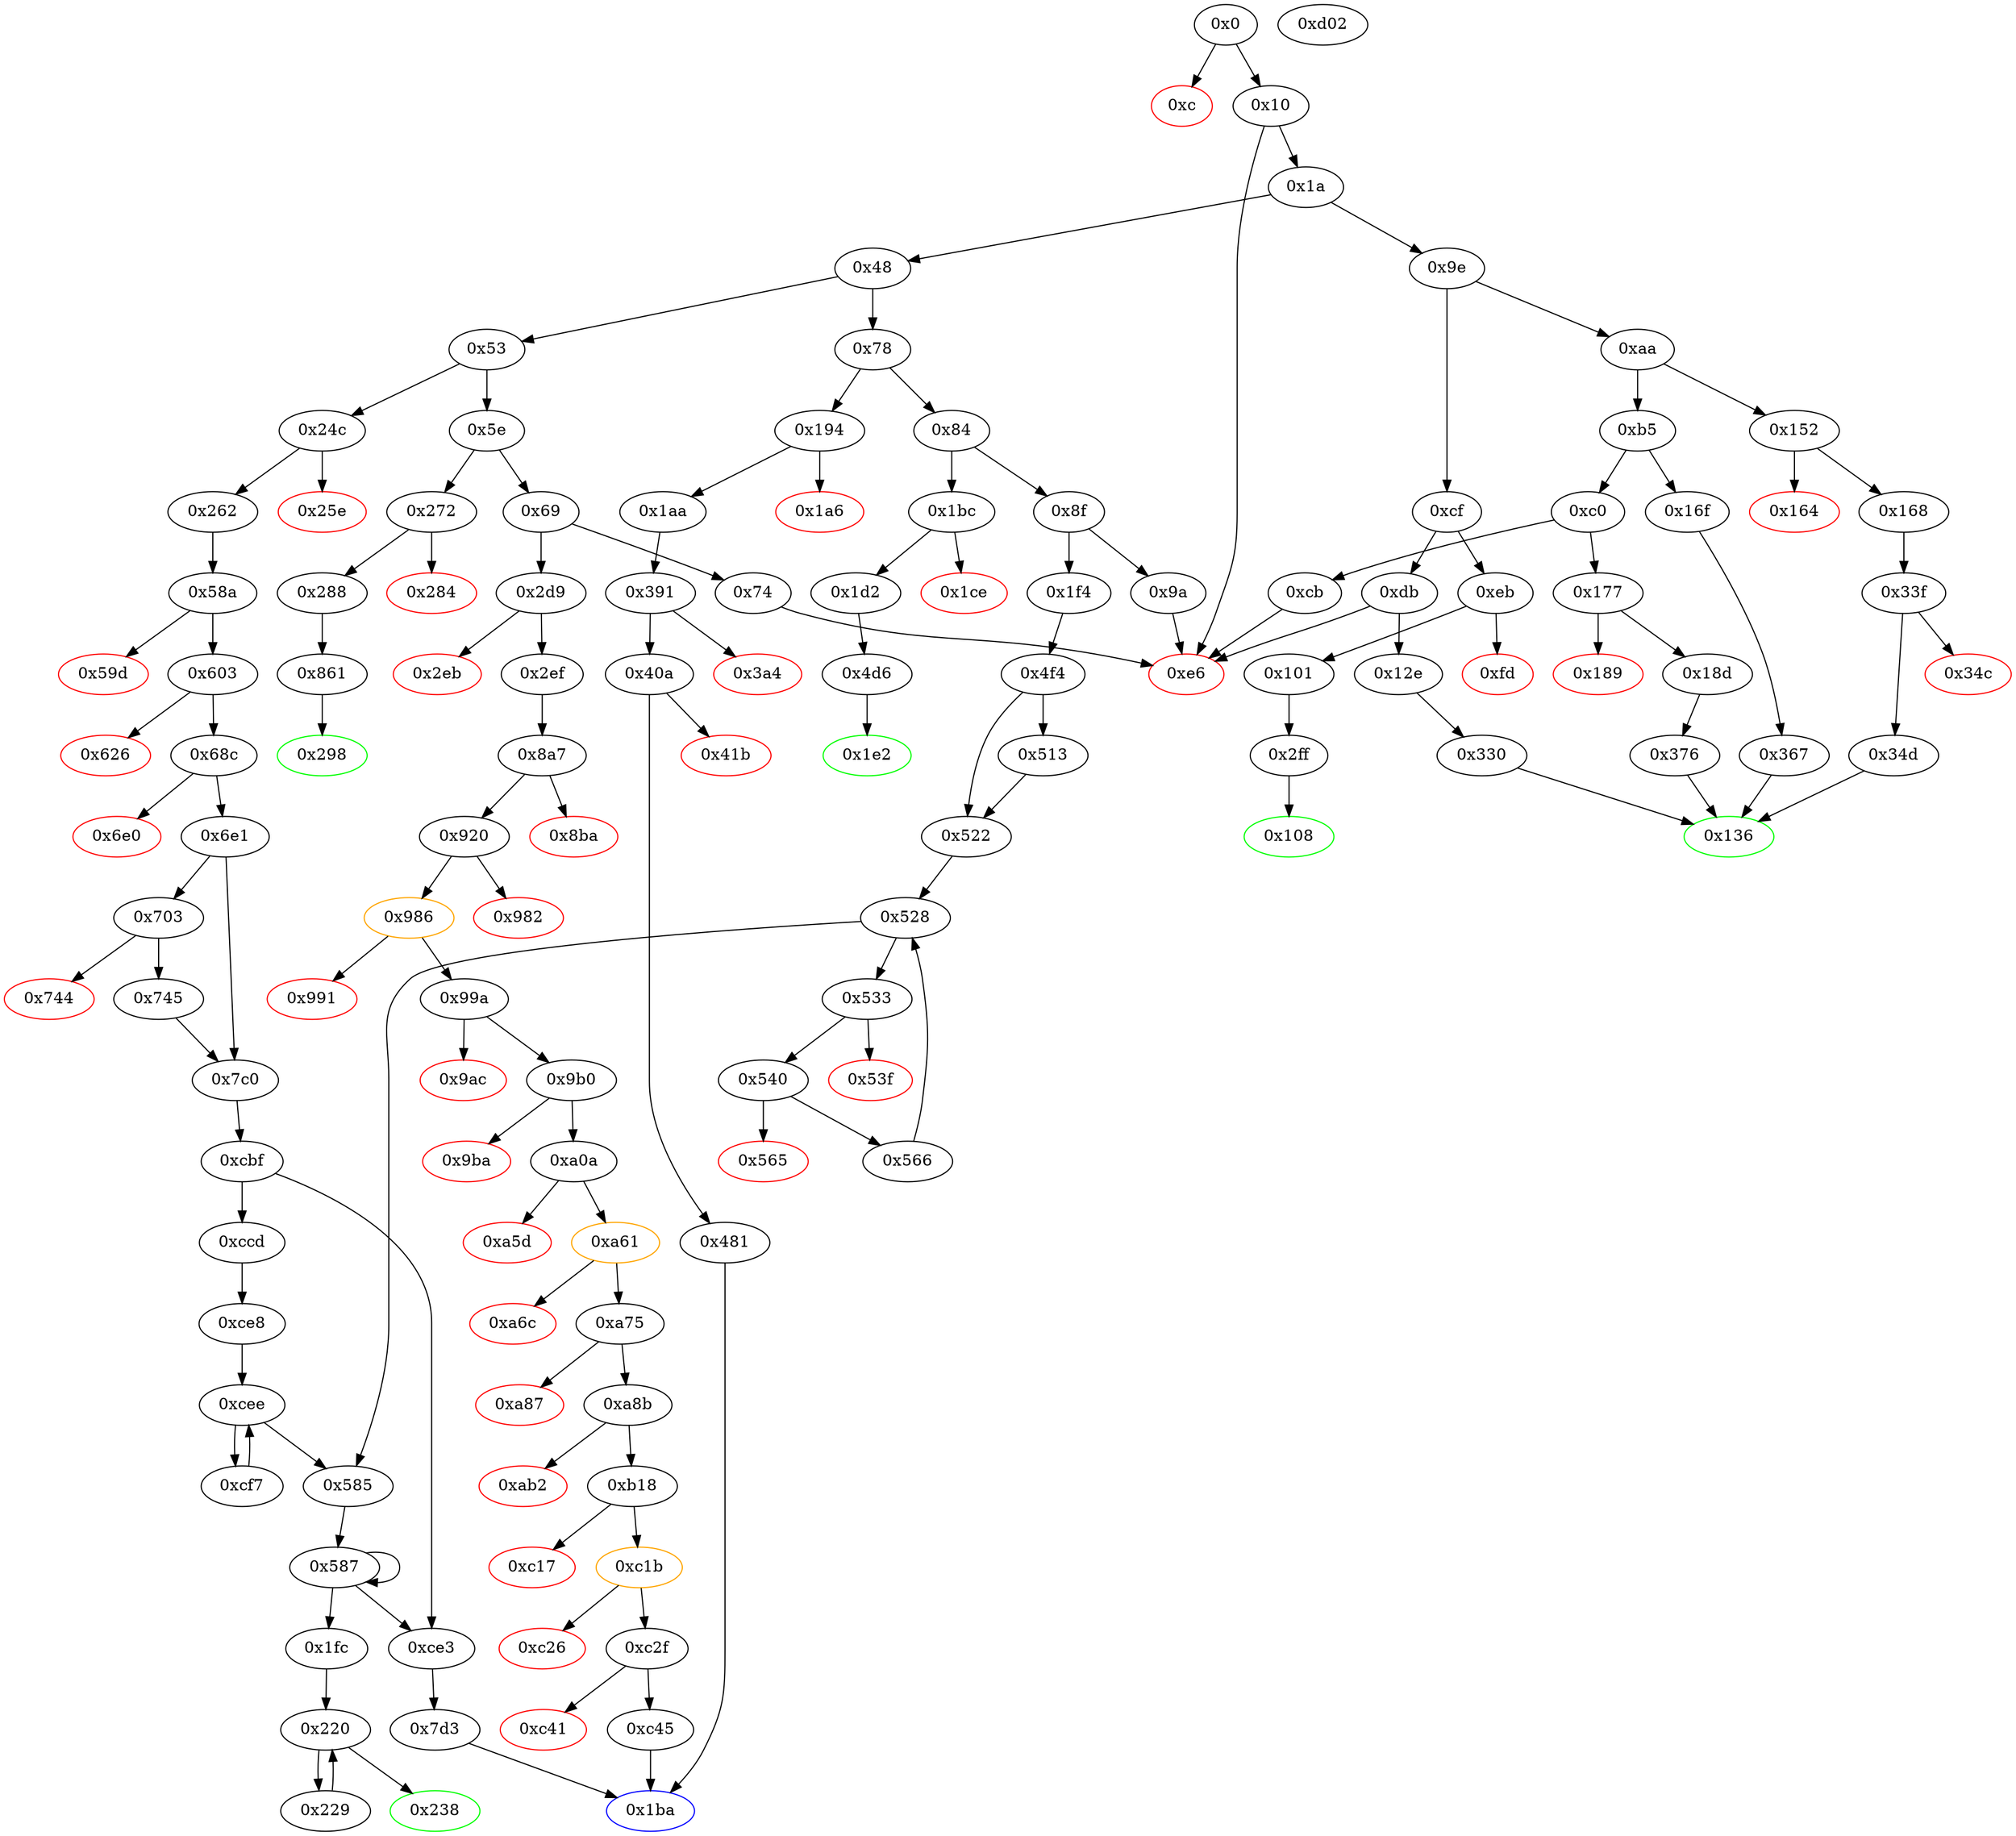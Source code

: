 digraph "" {
"0x288" [fillcolor=white, id="0x288", style=filled, tooltip="Block 0x288\n[0x288:0x297]\n---\nPredecessors: [0x272]\nSuccessors: [0x861]\n---\n0x288 JUMPDEST\n0x289 POP\n0x28a CALLDATALOAD\n0x28b PUSH1 0x1\n0x28d PUSH1 0xa0\n0x28f PUSH1 0x2\n0x291 EXP\n0x292 SUB\n0x293 AND\n0x294 PUSH2 0x861\n0x297 JUMP\n---\n0x288: JUMPDEST \n0x28a: V214 = CALLDATALOAD 0x4\n0x28b: V215 = 0x1\n0x28d: V216 = 0xa0\n0x28f: V217 = 0x2\n0x291: V218 = EXP 0x2 0xa0\n0x292: V219 = SUB 0x10000000000000000000000000000000000000000 0x1\n0x293: V220 = AND 0xffffffffffffffffffffffffffffffffffffffff V214\n0x294: V221 = 0x861\n0x297: JUMP 0x861\n---\nEntry stack: [V13, 0x298, 0x4, V208]\nStack pops: 2\nStack additions: [V220]\nExit stack: [V13, 0x298, V220]\n\nDef sites:\nV13: {0x1a.0x3c}\n0x298: {0x272.0x273}\n0x4: {0x272.0x276}\nV208: {0x272.0x27a}\n"];
"0x272" [fillcolor=white, id="0x272", style=filled, tooltip="Block 0x272\n[0x272:0x283]\n---\nPredecessors: [0x5e]\nSuccessors: [0x284, 0x288]\n---\n0x272 JUMPDEST\n0x273 PUSH2 0x298\n0x276 PUSH1 0x4\n0x278 DUP1\n0x279 CALLDATASIZE\n0x27a SUB\n0x27b PUSH1 0x20\n0x27d DUP2\n0x27e LT\n0x27f ISZERO\n0x280 PUSH2 0x288\n0x283 JUMPI\n---\n0x272: JUMPDEST \n0x273: V205 = 0x298\n0x276: V206 = 0x4\n0x279: V207 = CALLDATASIZE\n0x27a: V208 = SUB V207 0x4\n0x27b: V209 = 0x20\n0x27e: V210 = LT V208 0x20\n0x27f: V211 = ISZERO V210\n0x280: V212 = 0x288\n0x283: JUMPI 0x288 V211\n---\nEntry stack: [V13]\nStack pops: 0\nStack additions: [0x298, 0x4, V208]\nExit stack: [V13, 0x298, 0x4, V208]\n\nDef sites:\nV13: {0x1a.0x3c}\n"];
"0x5e" [fillcolor=white, id="0x5e", style=filled, tooltip="Block 0x5e\n[0x5e:0x68]\n---\nPredecessors: [0x53]\nSuccessors: [0x69, 0x272]\n---\n0x5e DUP1\n0x5f PUSH4 0xeeb97d3b\n0x64 EQ\n0x65 PUSH2 0x272\n0x68 JUMPI\n---\n0x5f: V23 = 0xeeb97d3b\n0x64: V24 = EQ 0xeeb97d3b V13\n0x65: V25 = 0x272\n0x68: JUMPI 0x272 V24\n---\nEntry stack: [V13]\nStack pops: 1\nStack additions: [S0]\nExit stack: [V13]\n\nDef sites:\nV13: {0x1a.0x3c}\n"];
"0x24c" [fillcolor=white, id="0x24c", style=filled, tooltip="Block 0x24c\n[0x24c:0x25d]\n---\nPredecessors: [0x53]\nSuccessors: [0x25e, 0x262]\n---\n0x24c JUMPDEST\n0x24d PUSH2 0x1ba\n0x250 PUSH1 0x4\n0x252 DUP1\n0x253 CALLDATASIZE\n0x254 SUB\n0x255 PUSH1 0x20\n0x257 DUP2\n0x258 LT\n0x259 ISZERO\n0x25a PUSH2 0x262\n0x25d JUMPI\n---\n0x24c: JUMPDEST \n0x24d: V188 = 0x1ba\n0x250: V189 = 0x4\n0x253: V190 = CALLDATASIZE\n0x254: V191 = SUB V190 0x4\n0x255: V192 = 0x20\n0x258: V193 = LT V191 0x20\n0x259: V194 = ISZERO V193\n0x25a: V195 = 0x262\n0x25d: JUMPI 0x262 V194\n---\nEntry stack: [V13]\nStack pops: 0\nStack additions: [0x1ba, 0x4, V191]\nExit stack: [V13, 0x1ba, 0x4, V191]\n\nDef sites:\nV13: {0x1a.0x3c}\n"];
"0xaa" [fillcolor=white, id="0xaa", style=filled, tooltip="Block 0xaa\n[0xaa:0xb4]\n---\nPredecessors: [0x9e]\nSuccessors: [0xb5, 0x152]\n---\n0xaa DUP1\n0xab PUSH4 0x4f64b2be\n0xb0 EQ\n0xb1 PUSH2 0x152\n0xb4 JUMPI\n---\n0xab: V43 = 0x4f64b2be\n0xb0: V44 = EQ 0x4f64b2be V13\n0xb1: V45 = 0x152\n0xb4: JUMPI 0x152 V44\n---\nEntry stack: [V13]\nStack pops: 1\nStack additions: [S0]\nExit stack: [V13]\n\nDef sites:\nV13: {0x1a.0x3c}\n"];
"0xb18" [fillcolor=white, id="0xb18", style=filled, tooltip="Block 0xb18\n[0xb18:0xc16]\n---\nPredecessors: [0xa8b]\nSuccessors: [0xc17, 0xc1b]\n---\n0xb18 JUMPDEST\n0xb19 PUSH1 0x1\n0xb1b PUSH1 0xa0\n0xb1d PUSH1 0x2\n0xb1f EXP\n0xb20 SUB\n0xb21 DUP2\n0xb22 DUP2\n0xb23 AND\n0xb24 PUSH1 0x0\n0xb26 DUP2\n0xb27 DUP2\n0xb28 MSTORE\n0xb29 PUSH1 0x3\n0xb2b PUSH1 0x20\n0xb2d SWAP1\n0xb2e DUP2\n0xb2f MSTORE\n0xb30 PUSH1 0x40\n0xb32 DUP1\n0xb33 DUP4\n0xb34 SHA3\n0xb35 DUP1\n0xb36 SLOAD\n0xb37 PUSH1 0xff\n0xb39 NOT\n0xb3a AND\n0xb3b PUSH1 0x1\n0xb3d SWAP1\n0xb3e DUP2\n0xb3f OR\n0xb40 DUP3\n0xb41 SSTORE\n0xb42 PUSH1 0x2\n0xb44 DUP1\n0xb45 SLOAD\n0xb46 DUP1\n0xb47 DUP4\n0xb48 ADD\n0xb49 SWAP1\n0xb4a SWAP2\n0xb4b SSTORE\n0xb4c PUSH32 0x405787fa12a823e0f2b7631cc41b3ba8828b3321ca811111fa75cd3aa3bb5ace\n0xb6d DUP2\n0xb6e ADD\n0xb6f DUP1\n0xb70 SLOAD\n0xb71 PUSH20 0xffffffffffffffffffffffffffffffffffffffff\n0xb86 NOT\n0xb87 SWAP1\n0xb88 DUP2\n0xb89 AND\n0xb8a SWAP1\n0xb8b SWAP9\n0xb8c OR\n0xb8d SWAP1\n0xb8e SSTORE\n0xb8f DUP3\n0xb90 SLOAD\n0xb91 PUSH16 0xffffffffffffffffffffffffffffffff\n0xba2 SWAP1\n0xba3 SWAP2\n0xba4 AND\n0xba5 PUSH2 0x100\n0xba8 MUL\n0xba9 PUSH17 0xffffffffffffffffffffffffffffffff00\n0xbbb NOT\n0xbbc SWAP1\n0xbbd SWAP2\n0xbbe AND\n0xbbf OR\n0xbc0 DUP3\n0xbc1 SSTORE\n0xbc2 ADD\n0xbc3 DUP1\n0xbc4 SLOAD\n0xbc5 SWAP6\n0xbc6 DUP9\n0xbc7 AND\n0xbc8 SWAP6\n0xbc9 SWAP1\n0xbca SWAP5\n0xbcb AND\n0xbcc DUP6\n0xbcd OR\n0xbce SWAP1\n0xbcf SWAP4\n0xbd0 SSTORE\n0xbd1 DUP3\n0xbd2 MLOAD\n0xbd3 PUSH32 0xc5ce281e00000000000000000000000000000000000000000000000000000000\n0xbf4 DUP2\n0xbf5 MSTORE\n0xbf6 SWAP3\n0xbf7 MLOAD\n0xbf8 SWAP2\n0xbf9 SWAP4\n0xbfa SWAP3\n0xbfb PUSH4 0xc5ce281e\n0xc00 SWAP3\n0xc01 PUSH1 0x4\n0xc03 DUP1\n0xc04 DUP4\n0xc05 ADD\n0xc06 SWAP4\n0xc07 SWAP3\n0xc08 DUP3\n0xc09 SWAP1\n0xc0a SUB\n0xc0b ADD\n0xc0c DUP2\n0xc0d DUP7\n0xc0e DUP1\n0xc0f EXTCODESIZE\n0xc10 ISZERO\n0xc11 DUP1\n0xc12 ISZERO\n0xc13 PUSH2 0xc1b\n0xc16 JUMPI\n---\n0xb18: JUMPDEST \n0xb19: V826 = 0x1\n0xb1b: V827 = 0xa0\n0xb1d: V828 = 0x2\n0xb1f: V829 = EXP 0x2 0xa0\n0xb20: V830 = SUB 0x10000000000000000000000000000000000000000 0x1\n0xb23: V831 = AND 0xffffffffffffffffffffffffffffffffffffffff V793\n0xb24: V832 = 0x0\n0xb28: M[0x0] = V831\n0xb29: V833 = 0x3\n0xb2b: V834 = 0x20\n0xb2f: M[0x20] = 0x3\n0xb30: V835 = 0x40\n0xb34: V836 = SHA3 0x0 0x40\n0xb36: V837 = S[V836]\n0xb37: V838 = 0xff\n0xb39: V839 = NOT 0xff\n0xb3a: V840 = AND 0xffffffffffffffffffffffffffffffffffffffffffffffffffffffffffffff00 V837\n0xb3b: V841 = 0x1\n0xb3f: V842 = OR 0x1 V840\n0xb41: S[V836] = V842\n0xb42: V843 = 0x2\n0xb45: V844 = S[0x2]\n0xb48: V845 = ADD 0x1 V844\n0xb4b: S[0x2] = V845\n0xb4c: V846 = 0x405787fa12a823e0f2b7631cc41b3ba8828b3321ca811111fa75cd3aa3bb5ace\n0xb6e: V847 = ADD V844 0x405787fa12a823e0f2b7631cc41b3ba8828b3321ca811111fa75cd3aa3bb5ace\n0xb70: V848 = S[V847]\n0xb71: V849 = 0xffffffffffffffffffffffffffffffffffffffff\n0xb86: V850 = NOT 0xffffffffffffffffffffffffffffffffffffffff\n0xb89: V851 = AND 0xffffffffffffffffffffffff0000000000000000000000000000000000000000 V848\n0xb8c: V852 = OR V831 V851\n0xb8e: S[V847] = V852\n0xb90: V853 = S[V836]\n0xb91: V854 = 0xffffffffffffffffffffffffffffffff\n0xba4: V855 = AND V844 0xffffffffffffffffffffffffffffffff\n0xba5: V856 = 0x100\n0xba8: V857 = MUL 0x100 V855\n0xba9: V858 = 0xffffffffffffffffffffffffffffffff00\n0xbbb: V859 = NOT 0xffffffffffffffffffffffffffffffff00\n0xbbe: V860 = AND V853 0xffffffffffffffffffffffffffffff00000000000000000000000000000000ff\n0xbbf: V861 = OR V860 V857\n0xbc1: S[V836] = V861\n0xbc2: V862 = ADD 0x1 V836\n0xbc4: V863 = S[V862]\n0xbc7: V864 = AND V258 0xffffffffffffffffffffffffffffffffffffffff\n0xbcb: V865 = AND 0xffffffffffffffffffffffff0000000000000000000000000000000000000000 V863\n0xbcd: V866 = OR V864 V865\n0xbd0: S[V862] = V866\n0xbd2: V867 = M[0x40]\n0xbd3: V868 = 0xc5ce281e00000000000000000000000000000000000000000000000000000000\n0xbf5: M[V867] = 0xc5ce281e00000000000000000000000000000000000000000000000000000000\n0xbf7: V869 = M[0x40]\n0xbfb: V870 = 0xc5ce281e\n0xc01: V871 = 0x4\n0xc05: V872 = ADD V867 0x4\n0xc0a: V873 = SUB V867 V869\n0xc0b: V874 = ADD V873 0x4\n0xc0f: V875 = EXTCODESIZE V864\n0xc10: V876 = ISZERO V875\n0xc12: V877 = ISZERO V876\n0xc13: V878 = 0xc1b\n0xc16: JUMPI 0xc1b V877\n---\nEntry stack: [V13, 0x1ba, V258, V793]\nStack pops: 2\nStack additions: [S1, S0, 0x0, V864, 0xc5ce281e, V872, 0x20, V869, V874, V869, V864, V876]\nExit stack: [V13, 0x1ba, V258, V793, 0x0, V864, 0xc5ce281e, V872, 0x20, V869, V874, V869, V864, V876]\n\nDef sites:\nV13: {0x1a.0x3c}\n0x1ba: {0x2d9.0x2da}\nV258: {0x2ef.0x2fa}\nV793: {0xa8b.0xa8d}\n"];
"0x12e" [fillcolor=white, id="0x12e", style=filled, tooltip="Block 0x12e\n[0x12e:0x135]\n---\nPredecessors: [0xdb]\nSuccessors: [0x330]\n---\n0x12e JUMPDEST\n0x12f PUSH2 0x136\n0x132 PUSH2 0x330\n0x135 JUMP\n---\n0x12e: JUMPDEST \n0x12f: V85 = 0x136\n0x132: V86 = 0x330\n0x135: JUMP 0x330\n---\nEntry stack: [V13]\nStack pops: 0\nStack additions: [0x136]\nExit stack: [V13, 0x136]\n\nDef sites:\nV13: {0x1a.0x3c}\n"];
"0xc1b" [color=orange, fillcolor=white, id="0xc1b", style=filled, tooltip="Block 0xc1b\n[0xc1b:0xc25]\n---\nPredecessors: [0xb18]\nSuccessors: [0xc26, 0xc2f]\n---\n0xc1b JUMPDEST\n0xc1c POP\n0xc1d GAS\n0xc1e STATICCALL\n0xc1f ISZERO\n0xc20 DUP1\n0xc21 ISZERO\n0xc22 PUSH2 0xc2f\n0xc25 JUMPI\n---\n0xc1b: JUMPDEST \n0xc1d: V880 = GAS\n0xc1e: V881 = STATICCALL V880 V864 V869 V874 V869 0x20\n0xc1f: V882 = ISZERO V881\n0xc21: V883 = ISZERO V882\n0xc22: V884 = 0xc2f\n0xc25: JUMPI 0xc2f V883\n---\nEntry stack: [V13, 0x1ba, V258, V793, 0x0, V864, 0xc5ce281e, V872, 0x20, V869, V874, V869, V864, V876]\nStack pops: 6\nStack additions: [V882]\nExit stack: [V13, 0x1ba, V258, V793, 0x0, V864, 0xc5ce281e, V872, V882]\n\nDef sites:\nV13: {0x1a.0x3c}\n0x1ba: {0x2d9.0x2da}\nV258: {0x2ef.0x2fa}\nV793: {0xa8b.0xa8d}\n0x0: {0xb18.0xb24}\nV864: {0xb18.0xbc7}\n0xc5ce281e: {0xb18.0xbfb}\nV872: {0xb18.0xc05}\n0x20: {0xb18.0xb2b}\nV869: {0xb18.0xbf7}\nV874: {0xb18.0xc0b}\nV869: {0xb18.0xbf7}\nV864: {0xb18.0xbc7}\nV876: {0xb18.0xc10}\n"];
"0x84" [fillcolor=white, id="0x84", style=filled, tooltip="Block 0x84\n[0x84:0x8e]\n---\nPredecessors: [0x78]\nSuccessors: [0x8f, 0x1bc]\n---\n0x84 DUP1\n0x85 PUSH4 0xad8731b0\n0x8a EQ\n0x8b PUSH2 0x1bc\n0x8e JUMPI\n---\n0x85: V33 = 0xad8731b0\n0x8a: V34 = EQ 0xad8731b0 V13\n0x8b: V35 = 0x1bc\n0x8e: JUMPI 0x1bc V34\n---\nEntry stack: [V13]\nStack pops: 1\nStack additions: [S0]\nExit stack: [V13]\n\nDef sites:\nV13: {0x1a.0x3c}\n"];
"0xc" [color=red, fillcolor=white, id="0xc", style=filled, tooltip="Block 0xc\n[0xc:0xf]\n---\nPredecessors: [0x0]\nSuccessors: []\n---\n0xc PUSH1 0x0\n0xe DUP1\n0xf REVERT\n---\n0xc: V5 = 0x0\n0xf: REVERT 0x0 0x0\n---\nEntry stack: [V2]\nStack pops: 0\nStack additions: []\nExit stack: [V2]\n\nDef sites:\nV2: {0x0.0x5}\n"];
"0xc41" [color=red, fillcolor=white, id="0xc41", style=filled, tooltip="Block 0xc41\n[0xc41:0xc44]\n---\nPredecessors: [0xc2f]\nSuccessors: []\n---\n0xc41 PUSH1 0x0\n0xc43 DUP1\n0xc44 REVERT\n---\n0xc41: V896 = 0x0\n0xc44: REVERT 0x0 0x0\n---\nEntry stack: [V13, 0x1ba, V258, V793, 0x0, V890, V891]\nStack pops: 0\nStack additions: []\nExit stack: [V13, 0x1ba, V258, V793, 0x0, V890, V891]\n\nDef sites:\nV13: {0x1a.0x3c}\n0x1ba: {0x2d9.0x2da}\nV258: {0x2ef.0x2fa}\nV793: {0xa8b.0xa8d}\n0x0: {0xb18.0xb24}\nV890: {0xc2f.0xc36}\nV891: {0xc2f.0xc37}\n"];
"0x59d" [color=red, fillcolor=white, id="0x59d", style=filled, tooltip="Block 0x59d\n[0x59d:0x602]\n---\nPredecessors: [0x58a]\nSuccessors: []\n---\n0x59d PUSH1 0x40\n0x59f DUP1\n0x5a0 MLOAD\n0x5a1 PUSH32 0x8c379a000000000000000000000000000000000000000000000000000000000\n0x5c2 DUP2\n0x5c3 MSTORE\n0x5c4 PUSH1 0x20\n0x5c6 PUSH1 0x4\n0x5c8 DUP3\n0x5c9 ADD\n0x5ca MSTORE\n0x5cb PUSH1 0xd\n0x5cd PUSH1 0x24\n0x5cf DUP3\n0x5d0 ADD\n0x5d1 MSTORE\n0x5d2 PUSH32 0x4d757374206265206f776e657200000000000000000000000000000000000000\n0x5f3 PUSH1 0x44\n0x5f5 DUP3\n0x5f6 ADD\n0x5f7 MSTORE\n0x5f8 SWAP1\n0x5f9 MLOAD\n0x5fa SWAP1\n0x5fb DUP2\n0x5fc SWAP1\n0x5fd SUB\n0x5fe PUSH1 0x64\n0x600 ADD\n0x601 SWAP1\n0x602 REVERT\n---\n0x59d: V467 = 0x40\n0x5a0: V468 = M[0x40]\n0x5a1: V469 = 0x8c379a000000000000000000000000000000000000000000000000000000000\n0x5c3: M[V468] = 0x8c379a000000000000000000000000000000000000000000000000000000000\n0x5c4: V470 = 0x20\n0x5c6: V471 = 0x4\n0x5c9: V472 = ADD V468 0x4\n0x5ca: M[V472] = 0x20\n0x5cb: V473 = 0xd\n0x5cd: V474 = 0x24\n0x5d0: V475 = ADD V468 0x24\n0x5d1: M[V475] = 0xd\n0x5d2: V476 = 0x4d757374206265206f776e657200000000000000000000000000000000000000\n0x5f3: V477 = 0x44\n0x5f6: V478 = ADD V468 0x44\n0x5f7: M[V478] = 0x4d757374206265206f776e657200000000000000000000000000000000000000\n0x5f9: V479 = M[0x40]\n0x5fd: V480 = SUB V468 V479\n0x5fe: V481 = 0x64\n0x600: V482 = ADD 0x64 V480\n0x602: REVERT V479 V482\n---\nEntry stack: [V13, 0x1ba, V203]\nStack pops: 0\nStack additions: []\nExit stack: [V13, 0x1ba, V203]\n\nDef sites:\nV13: {0x1a.0x3c}\n0x1ba: {0x24c.0x24d}\nV203: {0x262.0x26d}\n"];
"0xcbf" [fillcolor=white, id="0xcbf", style=filled, tooltip="Block 0xcbf\n[0xcbf:0xccc]\n---\nPredecessors: [0x7c0]\nSuccessors: [0xccd, 0xce3]\n---\n0xcbf JUMPDEST\n0xcc0 DUP2\n0xcc1 SLOAD\n0xcc2 DUP2\n0xcc3 DUP4\n0xcc4 SSTORE\n0xcc5 DUP2\n0xcc6 DUP2\n0xcc7 GT\n0xcc8 ISZERO\n0xcc9 PUSH2 0xce3\n0xccc JUMPI\n---\n0xcbf: JUMPDEST \n0xcc1: V920 = S[0x2]\n0xcc4: S[0x2] = V609\n0xcc7: V921 = GT V920 V609\n0xcc8: V922 = ISZERO V921\n0xcc9: V923 = 0xce3\n0xccc: JUMPI 0xce3 V922\n---\nEntry stack: [V13, 0x1ba, V203, V552, V605, 0x7d3, 0x2, V609]\nStack pops: 2\nStack additions: [S1, S0, V920]\nExit stack: [V13, 0x1ba, V203, V552, V605, 0x7d3, 0x2, V609, V920]\n\nDef sites:\nV13: {0x1a.0x3c}\n0x1ba: {0x24c.0x24d}\nV203: {0x262.0x26d}\nV552: {0x6e1.0x6f8}\nV605: {0x7c0.0x7c4}\n0x7d3: {0x7c0.0x7c6}\n0x2: {0x7c0.0x7c1}\nV609: {0x7c0.0x7ce}\n"];
"0x540" [fillcolor=white, id="0x540", style=filled, tooltip="Block 0x540\n[0x540:0x564]\n---\nPredecessors: [0x533]\nSuccessors: [0x565, 0x566]\n---\n0x540 JUMPDEST\n0x541 PUSH1 0x0\n0x543 SWAP2\n0x544 DUP3\n0x545 MSTORE\n0x546 PUSH1 0x20\n0x548 SWAP1\n0x549 SWAP2\n0x54a SHA3\n0x54b ADD\n0x54c SLOAD\n0x54d DUP3\n0x54e MLOAD\n0x54f PUSH1 0x1\n0x551 PUSH1 0xa0\n0x553 PUSH1 0x2\n0x555 EXP\n0x556 SUB\n0x557 SWAP1\n0x558 SWAP2\n0x559 AND\n0x55a SWAP1\n0x55b DUP4\n0x55c SWAP1\n0x55d DUP4\n0x55e SWAP1\n0x55f DUP2\n0x560 LT\n0x561 PUSH2 0x566\n0x564 JUMPI\n---\n0x540: JUMPDEST \n0x541: V429 = 0x0\n0x545: M[0x0] = 0x2\n0x546: V430 = 0x20\n0x54a: V431 = SHA3 0x0 0x20\n0x54b: V432 = ADD V431 S0\n0x54c: V433 = S[V432]\n0x54e: V434 = M[V405]\n0x54f: V435 = 0x1\n0x551: V436 = 0xa0\n0x553: V437 = 0x2\n0x555: V438 = EXP 0x2 0xa0\n0x556: V439 = SUB 0x10000000000000000000000000000000000000000 0x1\n0x559: V440 = AND V433 0xffffffffffffffffffffffffffffffffffffffff\n0x560: V441 = LT S2 V434\n0x561: V442 = 0x566\n0x564: JUMPI 0x566 V441\n---\nEntry stack: [V13, 0x1fc, V405, S2, 0x2, S0]\nStack pops: 4\nStack additions: [S3, S2, V440, S3, S2]\nExit stack: [V13, 0x1fc, V405, S2, V440, V405, S2]\n\nDef sites:\nV13: {0x1a.0x3c}\n0x1fc: {0x1f4.0x1f5}\nV405: {0x4f4.0x4fb}\nS2: {0x522.0x526, 0x566.0x580}\n0x2: {0x533.0x533}\nS0: {0x522.0x526, 0x566.0x580}\n"];
"0xccd" [fillcolor=white, id="0xccd", style=filled, tooltip="Block 0xccd\n[0xccd:0xce2]\n---\nPredecessors: [0xcbf]\nSuccessors: [0xce8]\n---\n0xccd PUSH1 0x0\n0xccf DUP4\n0xcd0 DUP2\n0xcd1 MSTORE\n0xcd2 PUSH1 0x20\n0xcd4 SWAP1\n0xcd5 SHA3\n0xcd6 PUSH2 0xce3\n0xcd9 SWAP2\n0xcda DUP2\n0xcdb ADD\n0xcdc SWAP1\n0xcdd DUP4\n0xcde ADD\n0xcdf PUSH2 0xce8\n0xce2 JUMP\n---\n0xccd: V924 = 0x0\n0xcd1: M[0x0] = 0x2\n0xcd2: V925 = 0x20\n0xcd5: V926 = SHA3 0x0 0x20\n0xcd6: V927 = 0xce3\n0xcdb: V928 = ADD V926 V920\n0xcde: V929 = ADD V609 V926\n0xcdf: V930 = 0xce8\n0xce2: JUMP 0xce8\n---\nEntry stack: [V13, 0x1ba, V203, V552, V605, 0x7d3, 0x2, V609, V920]\nStack pops: 3\nStack additions: [S2, S1, 0xce3, V928, V929]\nExit stack: [V13, 0x1ba, V203, V552, V605, 0x7d3, 0x2, V609, 0xce3, V928, V929]\n\nDef sites:\nV13: {0x1a.0x3c}\n0x1ba: {0x24c.0x24d}\nV203: {0x262.0x26d}\nV552: {0x6e1.0x6f8}\nV605: {0x7c0.0x7c4}\n0x7d3: {0x7c0.0x7c6}\n0x2: {0x7c0.0x7c1}\nV609: {0x7c0.0x7ce}\nV920: {0xcbf.0xcc1}\n"];
"0x7d3" [fillcolor=white, id="0x7d3", style=filled, tooltip="Block 0x7d3\n[0x7d3:0x860]\n---\nPredecessors: [0xce3]\nSuccessors: [0x1ba]\n---\n0x7d3 JUMPDEST\n0x7d4 POP\n0x7d5 PUSH1 0x1\n0x7d7 PUSH1 0xa0\n0x7d9 PUSH1 0x2\n0x7db EXP\n0x7dc SUB\n0x7dd DUP3\n0x7de AND\n0x7df PUSH1 0x0\n0x7e1 DUP2\n0x7e2 DUP2\n0x7e3 MSTORE\n0x7e4 PUSH1 0x3\n0x7e6 PUSH1 0x20\n0x7e8 MSTORE\n0x7e9 PUSH1 0x40\n0x7eb DUP1\n0x7ec DUP3\n0x7ed SHA3\n0x7ee DUP1\n0x7ef SLOAD\n0x7f0 PUSH32 0xffffffffffffffffffffffffffffff0000000000000000000000000000000000\n0x811 AND\n0x812 DUP2\n0x813 SSTORE\n0x814 PUSH1 0x1\n0x816 DUP2\n0x817 ADD\n0x818 DUP1\n0x819 SLOAD\n0x81a PUSH20 0xffffffffffffffffffffffffffffffffffffffff\n0x82f NOT\n0x830 AND\n0x831 SWAP1\n0x832 SSTORE\n0x833 PUSH1 0x2\n0x835 ADD\n0x836 DUP3\n0x837 SWAP1\n0x838 SSTORE\n0x839 MLOAD\n0x83a PUSH32 0xd89d2ee68ab04dca0193f48a4aff55e20fa5ec0429a8a8c1c51b8dad6178a593\n0x85b SWAP2\n0x85c SWAP1\n0x85d LOG2\n0x85e POP\n0x85f POP\n0x860 JUMP\n---\n0x7d3: JUMPDEST \n0x7d5: V611 = 0x1\n0x7d7: V612 = 0xa0\n0x7d9: V613 = 0x2\n0x7db: V614 = EXP 0x2 0xa0\n0x7dc: V615 = SUB 0x10000000000000000000000000000000000000000 0x1\n0x7de: V616 = AND S2 0xffffffffffffffffffffffffffffffffffffffff\n0x7df: V617 = 0x0\n0x7e3: M[0x0] = V616\n0x7e4: V618 = 0x3\n0x7e6: V619 = 0x20\n0x7e8: M[0x20] = 0x3\n0x7e9: V620 = 0x40\n0x7ed: V621 = SHA3 0x0 0x40\n0x7ef: V622 = S[V621]\n0x7f0: V623 = 0xffffffffffffffffffffffffffffff0000000000000000000000000000000000\n0x811: V624 = AND 0xffffffffffffffffffffffffffffff0000000000000000000000000000000000 V622\n0x813: S[V621] = V624\n0x814: V625 = 0x1\n0x817: V626 = ADD V621 0x1\n0x819: V627 = S[V626]\n0x81a: V628 = 0xffffffffffffffffffffffffffffffffffffffff\n0x82f: V629 = NOT 0xffffffffffffffffffffffffffffffffffffffff\n0x830: V630 = AND 0xffffffffffffffffffffffff0000000000000000000000000000000000000000 V627\n0x832: S[V626] = V630\n0x833: V631 = 0x2\n0x835: V632 = ADD 0x2 V621\n0x838: S[V632] = 0x0\n0x839: V633 = M[0x40]\n0x83a: V634 = 0xd89d2ee68ab04dca0193f48a4aff55e20fa5ec0429a8a8c1c51b8dad6178a593\n0x85d: LOG V633 0x0 0xd89d2ee68ab04dca0193f48a4aff55e20fa5ec0429a8a8c1c51b8dad6178a593 V616\n0x860: JUMP S3\n---\nEntry stack: [V13, S4, S3, S2, S1, S0]\nStack pops: 4\nStack additions: []\nExit stack: [V13, S4]\n\nDef sites:\nV13: {0x1a.0x3c}\nS4: {0x1a.0x3c, 0x24c.0x24d}\nS3: {0x262.0x26d, 0x24c.0x24d, 0x1a.0x3c}\nS2: {0x6e1.0x6f8, 0x262.0x26d, 0x24c.0x24d}\nS1: {0x6e1.0x6f8, 0x7c0.0x7c4, 0x262.0x26d}\nS0: {0x6e1.0x6f8, 0x7c0.0x7c4, 0x7c0.0x7c6}\n"];
"0xd02" [fillcolor=white, id="0xd02", style=filled, tooltip="Block 0xd02\n[0xd02:0xd59]\n---\nPredecessors: []\nSuccessors: []\n---\n0xd02 INVALID\n0xd03 MISSING 0x4d\n0xd04 MSTORE\n0xd05 GASPRICE\n0xd06 SHA3\n0xd07 MISSING 0x5f\n0xd08 PUSH11 0x6f696e4164617074657220\n0xd14 PUSH15 0x6f7420617574686f72697365642069\n0xd24 PUSH15 0x20766174a165627a7a723058203d69\n0xd34 MISSING 0xe4\n0xd35 DUP16\n0xd36 MISSING 0xd4\n0xd37 MISSING 0xf5\n0xd38 MISSING 0x27\n0xd39 MISSING 0xe1\n0xd3a MISSING 0xe0\n0xd3b MISSING 0x5f\n0xd3c SWAP14\n0xd3d SWAP3\n0xd3e MISSING 0xe\n0xd3f PUSH2 0xff9a\n0xd42 DUP15\n0xd43 DIV\n0xd44 MISSING 0xc\n0xd45 MISSING 0x21\n0xd46 MISSING 0xed\n0xd47 DUP10\n0xd48 SWAP14\n0xd49 EQ\n0xd4a SMOD\n0xd4b PUSH14 0x815ea603a3c30029\n---\n0xd02: INVALID \n0xd03: MISSING 0x4d\n0xd04: M[S0] = S1\n0xd05: V939 = GASPRICE\n0xd06: V940 = SHA3 V939 S2\n0xd07: MISSING 0x5f\n0xd08: V941 = 0x6f696e4164617074657220\n0xd14: V942 = 0x6f7420617574686f72697365642069\n0xd24: V943 = 0x20766174a165627a7a723058203d69\n0xd34: MISSING 0xe4\n0xd36: MISSING 0xd4\n0xd37: MISSING 0xf5\n0xd38: MISSING 0x27\n0xd39: MISSING 0xe1\n0xd3a: MISSING 0xe0\n0xd3b: MISSING 0x5f\n0xd3e: MISSING 0xe\n0xd3f: V944 = 0xff9a\n0xd43: V945 = DIV S13 0xff9a\n0xd44: MISSING 0xc\n0xd45: MISSING 0x21\n0xd46: MISSING 0xed\n0xd49: V946 = EQ S13 S0\n0xd4a: V947 = SMOD V946 S1\n0xd4b: V948 = 0x815ea603a3c30029\n---\nEntry stack: []\nStack pops: 0\nStack additions: [V940, 0x20766174a165627a7a723058203d69, 0x6f7420617574686f72697365642069, 0x6f696e4164617074657220, S15, S0, S1, S2, S3, S4, S5, S6, S7, S8, S9, S10, S11, S12, S13, S14, S15, S3, S1, S2, S14, S4, S5, S6, S7, S8, S9, S10, S11, S12, S13, S0, V945, S0, S1, S2, S3, S4, S5, S6, S7, S8, S9, S10, S11, S12, S13, 0x815ea603a3c30029, V947, S2, S3, S4, S5, S6, S7, S8, S9, S10, S11, S12, S9]\nExit stack: []\n\nDef sites:\n"];
"0x2ff" [fillcolor=white, id="0x2ff", style=filled, tooltip="Block 0x2ff\n[0x2ff:0x32f]\n---\nPredecessors: [0x101]\nSuccessors: [0x108]\n---\n0x2ff JUMPDEST\n0x300 PUSH1 0x0\n0x302 SWAP1\n0x303 DUP2\n0x304 MSTORE\n0x305 PUSH1 0x4\n0x307 PUSH1 0x20\n0x309 SWAP1\n0x30a DUP2\n0x30b MSTORE\n0x30c PUSH1 0x40\n0x30e DUP1\n0x30f DUP4\n0x310 SHA3\n0x311 SLOAD\n0x312 PUSH1 0x1\n0x314 PUSH1 0xa0\n0x316 PUSH1 0x2\n0x318 EXP\n0x319 SUB\n0x31a SWAP1\n0x31b DUP2\n0x31c AND\n0x31d DUP1\n0x31e DUP6\n0x31f MSTORE\n0x320 PUSH1 0x3\n0x322 SWAP1\n0x323 SWAP4\n0x324 MSTORE\n0x325 SWAP3\n0x326 SHA3\n0x327 PUSH1 0x1\n0x329 ADD\n0x32a SLOAD\n0x32b SWAP1\n0x32c SWAP2\n0x32d AND\n0x32e SWAP2\n0x32f JUMP\n---\n0x2ff: JUMPDEST \n0x300: V260 = 0x0\n0x304: M[0x0] = V69\n0x305: V261 = 0x4\n0x307: V262 = 0x20\n0x30b: M[0x20] = 0x4\n0x30c: V263 = 0x40\n0x310: V264 = SHA3 0x0 0x40\n0x311: V265 = S[V264]\n0x312: V266 = 0x1\n0x314: V267 = 0xa0\n0x316: V268 = 0x2\n0x318: V269 = EXP 0x2 0xa0\n0x319: V270 = SUB 0x10000000000000000000000000000000000000000 0x1\n0x31c: V271 = AND 0xffffffffffffffffffffffffffffffffffffffff V265\n0x31f: M[0x0] = V271\n0x320: V272 = 0x3\n0x324: M[0x20] = 0x3\n0x326: V273 = SHA3 0x0 0x40\n0x327: V274 = 0x1\n0x329: V275 = ADD 0x1 V273\n0x32a: V276 = S[V275]\n0x32d: V277 = AND 0xffffffffffffffffffffffffffffffffffffffff V276\n0x32f: JUMP 0x108\n---\nEntry stack: [V13, 0x108, V69]\nStack pops: 2\nStack additions: [V277, V271]\nExit stack: [V13, V277, V271]\n\nDef sites:\nV13: {0x1a.0x3c}\n0x108: {0xeb.0xec}\nV69: {0x101.0x103}\n"];
"0xdb" [fillcolor=white, id="0xdb", style=filled, tooltip="Block 0xdb\n[0xdb:0xe5]\n---\nPredecessors: [0xcf]\nSuccessors: [0xe6, 0x12e]\n---\n0xdb DUP1\n0xdc PUSH4 0x36569e77\n0xe1 EQ\n0xe2 PUSH2 0x12e\n0xe5 JUMPI\n---\n0xdc: V56 = 0x36569e77\n0xe1: V57 = EQ 0x36569e77 V13\n0xe2: V58 = 0x12e\n0xe5: JUMPI 0x12e V57\n---\nEntry stack: [V13]\nStack pops: 1\nStack additions: [S0]\nExit stack: [V13]\n\nDef sites:\nV13: {0x1a.0x3c}\n"];
"0x177" [fillcolor=white, id="0x177", style=filled, tooltip="Block 0x177\n[0x177:0x188]\n---\nPredecessors: [0xc0]\nSuccessors: [0x189, 0x18d]\n---\n0x177 JUMPDEST\n0x178 PUSH2 0x136\n0x17b PUSH1 0x4\n0x17d DUP1\n0x17e CALLDATASIZE\n0x17f SUB\n0x180 PUSH1 0x20\n0x182 DUP2\n0x183 LT\n0x184 ISZERO\n0x185 PUSH2 0x18d\n0x188 JUMPI\n---\n0x177: JUMPDEST \n0x178: V112 = 0x136\n0x17b: V113 = 0x4\n0x17e: V114 = CALLDATASIZE\n0x17f: V115 = SUB V114 0x4\n0x180: V116 = 0x20\n0x183: V117 = LT V115 0x20\n0x184: V118 = ISZERO V117\n0x185: V119 = 0x18d\n0x188: JUMPI 0x18d V118\n---\nEntry stack: [V13]\nStack pops: 0\nStack additions: [0x136, 0x4, V115]\nExit stack: [V13, 0x136, 0x4, V115]\n\nDef sites:\nV13: {0x1a.0x3c}\n"];
"0x53f" [color=red, fillcolor=white, id="0x53f", style=filled, tooltip="Block 0x53f\n[0x53f:0x53f]\n---\nPredecessors: [0x533]\nSuccessors: []\n---\n0x53f INVALID\n---\n0x53f: INVALID \n---\nEntry stack: [V13, 0x1fc, V405, S2, 0x2, S0]\nStack pops: 0\nStack additions: []\nExit stack: [V13, 0x1fc, V405, S2, 0x2, S0]\n\nDef sites:\nV13: {0x1a.0x3c}\n0x1fc: {0x1f4.0x1f5}\nV405: {0x4f4.0x4fb}\nS2: {0x522.0x526, 0x566.0x580}\n0x2: {0x533.0x533}\nS0: {0x522.0x526, 0x566.0x580}\n"];
"0xcee" [fillcolor=white, id="0xcee", style=filled, tooltip="Block 0xcee\n[0xcee:0xcf6]\n---\nPredecessors: [0xce8, 0xcf7]\nSuccessors: [0x585, 0xcf7]\n---\n0xcee JUMPDEST\n0xcef DUP1\n0xcf0 DUP3\n0xcf1 GT\n0xcf2 ISZERO\n0xcf3 PUSH2 0x585\n0xcf6 JUMPI\n---\n0xcee: JUMPDEST \n0xcf1: V932 = GT V928 S0\n0xcf2: V933 = ISZERO V932\n0xcf3: V934 = 0x585\n0xcf6: JUMPI 0x585 V933\n---\nEntry stack: [V13, 0x1ba, V203, V552, V605, 0x7d3, 0x2, V609, 0xce3, 0x587, V928, S0]\nStack pops: 2\nStack additions: [S1, S0]\nExit stack: [V13, 0x1ba, V203, V552, V605, 0x7d3, 0x2, V609, 0xce3, 0x587, V928, S0]\n\nDef sites:\nV13: {0x1a.0x3c}\n0x1ba: {0x24c.0x24d}\nV203: {0x262.0x26d}\nV552: {0x6e1.0x6f8}\nV605: {0x7c0.0x7c4}\n0x7d3: {0x7c0.0x7c6}\n0x2: {0x7c0.0x7c1}\nV609: {0x7c0.0x7ce}\n0xce3: {0xccd.0xcd6}\n0x587: {0xce8.0xce9}\nV928: {0xccd.0xcdb}\nS0: {0xccd.0xcde, 0xcf7.0xcfd}\n"];
"0xc45" [fillcolor=white, id="0xc45", style=filled, tooltip="Block 0xc45\n[0xc45:0xcbe]\n---\nPredecessors: [0xc2f]\nSuccessors: [0x1ba]\n---\n0xc45 JUMPDEST\n0xc46 POP\n0xc47 MLOAD\n0xc48 PUSH1 0x1\n0xc4a PUSH1 0xa0\n0xc4c PUSH1 0x2\n0xc4e EXP\n0xc4f SUB\n0xc50 DUP4\n0xc51 AND\n0xc52 PUSH1 0x0\n0xc54 DUP2\n0xc55 DUP2\n0xc56 MSTORE\n0xc57 PUSH1 0x3\n0xc59 PUSH1 0x20\n0xc5b SWAP1\n0xc5c DUP2\n0xc5d MSTORE\n0xc5e PUSH1 0x40\n0xc60 DUP1\n0xc61 DUP4\n0xc62 SHA3\n0xc63 PUSH1 0x2\n0xc65 ADD\n0xc66 DUP6\n0xc67 SWAP1\n0xc68 SSTORE\n0xc69 DUP5\n0xc6a DUP4\n0xc6b MSTORE\n0xc6c PUSH1 0x4\n0xc6e SWAP1\n0xc6f SWAP2\n0xc70 MSTORE\n0xc71 DUP1\n0xc72 DUP3\n0xc73 SHA3\n0xc74 DUP1\n0xc75 SLOAD\n0xc76 PUSH20 0xffffffffffffffffffffffffffffffffffffffff\n0xc8b NOT\n0xc8c AND\n0xc8d DUP5\n0xc8e OR\n0xc8f SWAP1\n0xc90 SSTORE\n0xc91 MLOAD\n0xc92 SWAP3\n0xc93 SWAP4\n0xc94 POP\n0xc95 SWAP1\n0xc96 SWAP2\n0xc97 PUSH32 0x7db05e63d635a68c62fd7fd8f3107ae8ab584a383e102d1bd8a40f4c977e465f\n0xcb8 SWAP2\n0xcb9 SWAP1\n0xcba LOG2\n0xcbb POP\n0xcbc POP\n0xcbd POP\n0xcbe JUMP\n---\n0xc45: JUMPDEST \n0xc47: V897 = M[V890]\n0xc48: V898 = 0x1\n0xc4a: V899 = 0xa0\n0xc4c: V900 = 0x2\n0xc4e: V901 = EXP 0x2 0xa0\n0xc4f: V902 = SUB 0x10000000000000000000000000000000000000000 0x1\n0xc51: V903 = AND V793 0xffffffffffffffffffffffffffffffffffffffff\n0xc52: V904 = 0x0\n0xc56: M[0x0] = V903\n0xc57: V905 = 0x3\n0xc59: V906 = 0x20\n0xc5d: M[0x20] = 0x3\n0xc5e: V907 = 0x40\n0xc62: V908 = SHA3 0x0 0x40\n0xc63: V909 = 0x2\n0xc65: V910 = ADD 0x2 V908\n0xc68: S[V910] = V897\n0xc6b: M[0x0] = V897\n0xc6c: V911 = 0x4\n0xc70: M[0x20] = 0x4\n0xc73: V912 = SHA3 0x0 0x40\n0xc75: V913 = S[V912]\n0xc76: V914 = 0xffffffffffffffffffffffffffffffffffffffff\n0xc8b: V915 = NOT 0xffffffffffffffffffffffffffffffffffffffff\n0xc8c: V916 = AND 0xffffffffffffffffffffffff0000000000000000000000000000000000000000 V913\n0xc8e: V917 = OR V903 V916\n0xc90: S[V912] = V917\n0xc91: V918 = M[0x40]\n0xc97: V919 = 0x7db05e63d635a68c62fd7fd8f3107ae8ab584a383e102d1bd8a40f4c977e465f\n0xcba: LOG V918 0x0 0x7db05e63d635a68c62fd7fd8f3107ae8ab584a383e102d1bd8a40f4c977e465f V903\n0xcbe: JUMP 0x1ba\n---\nEntry stack: [V13, 0x1ba, V258, V793, 0x0, V890, V891]\nStack pops: 6\nStack additions: []\nExit stack: [V13]\n\nDef sites:\nV13: {0x1a.0x3c}\n0x1ba: {0x2d9.0x2da}\nV258: {0x2ef.0x2fa}\nV793: {0xa8b.0xa8d}\n0x0: {0xb18.0xb24}\nV890: {0xc2f.0xc36}\nV891: {0xc2f.0xc37}\n"];
"0x18d" [fillcolor=white, id="0x18d", style=filled, tooltip="Block 0x18d\n[0x18d:0x193]\n---\nPredecessors: [0x177]\nSuccessors: [0x376]\n---\n0x18d JUMPDEST\n0x18e POP\n0x18f CALLDATALOAD\n0x190 PUSH2 0x376\n0x193 JUMP\n---\n0x18d: JUMPDEST \n0x18f: V121 = CALLDATALOAD 0x4\n0x190: V122 = 0x376\n0x193: JUMP 0x376\n---\nEntry stack: [V13, 0x136, 0x4, V115]\nStack pops: 2\nStack additions: [V121]\nExit stack: [V13, 0x136, V121]\n\nDef sites:\nV13: {0x1a.0x3c}\n0x136: {0x177.0x178}\n0x4: {0x177.0x17b}\nV115: {0x177.0x17f}\n"];
"0x220" [fillcolor=white, id="0x220", style=filled, tooltip="Block 0x220\n[0x220:0x228]\n---\nPredecessors: [0x1fc, 0x229]\nSuccessors: [0x229, 0x238]\n---\n0x220 JUMPDEST\n0x221 DUP4\n0x222 DUP2\n0x223 LT\n0x224 ISZERO\n0x225 PUSH2 0x238\n0x228 JUMPI\n---\n0x220: JUMPDEST \n0x223: V175 = LT S0 V173\n0x224: V176 = ISZERO V175\n0x225: V177 = 0x238\n0x228: JUMPI 0x238 V176\n---\nEntry stack: [V13, S17, S16, S15, S14, S13, S12, S11, S10, S9, V166, V166, V171, V172, V173, V173, V171, V172, S0]\nStack pops: 4\nStack additions: [S3, S2, S1, S0]\nExit stack: [V13, S17, S16, S15, S14, S13, S12, S11, S10, S9, V166, V166, V171, V172, V173, V173, V171, V172, S0]\n\nDef sites:\nV13: {0x1a.0x3c}\nS17: {0x1a.0x3c, 0x24c.0x24d}\nS16: {0x262.0x26d, 0x1a.0x3c, 0x24c.0x24d}\nS15: {0x6e1.0x6f8, 0x262.0x26d, 0x24c.0x24d}\nS14: {0x6e1.0x6f8, 0x7c0.0x7c4, 0x262.0x26d}\nS13: {0x6e1.0x6f8, 0x7c0.0x7c4, 0x7c0.0x7c6}\nS12: {0x7c0.0x7c4, 0x7c0.0x7c1, 0x7c0.0x7c6}\nS11: {0x7c0.0x7c6, 0x7c0.0x7ce, 0x7c0.0x7c1}\nS10: {0x7c0.0x7c1, 0x1a.0x3c, 0xccd.0xcd6, 0x7c0.0x7ce}\nS9: {0xccd.0xcdb, 0x4f4.0x4fb}\nV166: {0x1fc.0x200}\nV166: {0x1fc.0x200}\nV171: {0x1fc.0x214}\nV172: {0x1fc.0x218}\nV173: {0x1fc.0x21a}\nV173: {0x1fc.0x21a}\nV171: {0x1fc.0x214}\nV172: {0x1fc.0x218}\nS0: {0x229.0x233, 0x1fc.0x21e}\n"];
"0x108" [color=green, fillcolor=white, id="0x108", style=filled, tooltip="Block 0x108\n[0x108:0x12d]\n---\nPredecessors: [0x2ff]\nSuccessors: []\n---\n0x108 JUMPDEST\n0x109 PUSH1 0x40\n0x10b DUP1\n0x10c MLOAD\n0x10d PUSH1 0x1\n0x10f PUSH1 0xa0\n0x111 PUSH1 0x2\n0x113 EXP\n0x114 SUB\n0x115 SWAP4\n0x116 DUP5\n0x117 AND\n0x118 DUP2\n0x119 MSTORE\n0x11a SWAP2\n0x11b SWAP1\n0x11c SWAP3\n0x11d AND\n0x11e PUSH1 0x20\n0x120 DUP3\n0x121 ADD\n0x122 MSTORE\n0x123 DUP2\n0x124 MLOAD\n0x125 SWAP1\n0x126 DUP2\n0x127 SWAP1\n0x128 SUB\n0x129 SWAP1\n0x12a SWAP2\n0x12b ADD\n0x12c SWAP1\n0x12d RETURN\n---\n0x108: JUMPDEST \n0x109: V71 = 0x40\n0x10c: V72 = M[0x40]\n0x10d: V73 = 0x1\n0x10f: V74 = 0xa0\n0x111: V75 = 0x2\n0x113: V76 = EXP 0x2 0xa0\n0x114: V77 = SUB 0x10000000000000000000000000000000000000000 0x1\n0x117: V78 = AND 0xffffffffffffffffffffffffffffffffffffffff V277\n0x119: M[V72] = V78\n0x11d: V79 = AND 0xffffffffffffffffffffffffffffffffffffffff V271\n0x11e: V80 = 0x20\n0x121: V81 = ADD V72 0x20\n0x122: M[V81] = V79\n0x124: V82 = M[0x40]\n0x128: V83 = SUB V72 V82\n0x12b: V84 = ADD 0x40 V83\n0x12d: RETURN V82 V84\n---\nEntry stack: [V13, V277, V271]\nStack pops: 2\nStack additions: []\nExit stack: [V13]\n\nDef sites:\nV13: {0x1a.0x3c}\nV277: {0x2ff.0x32d}\nV271: {0x2ff.0x31c}\n"];
"0x16f" [fillcolor=white, id="0x16f", style=filled, tooltip="Block 0x16f\n[0x16f:0x176]\n---\nPredecessors: [0xb5]\nSuccessors: [0x367]\n---\n0x16f JUMPDEST\n0x170 PUSH2 0x136\n0x173 PUSH2 0x367\n0x176 JUMP\n---\n0x16f: JUMPDEST \n0x170: V110 = 0x136\n0x173: V111 = 0x367\n0x176: JUMP 0x367\n---\nEntry stack: [V13]\nStack pops: 0\nStack additions: [0x136]\nExit stack: [V13, 0x136]\n\nDef sites:\nV13: {0x1a.0x3c}\n"];
"0x982" [color=red, fillcolor=white, id="0x982", style=filled, tooltip="Block 0x982\n[0x982:0x985]\n---\nPredecessors: [0x920]\nSuccessors: []\n---\n0x982 PUSH1 0x0\n0x984 DUP1\n0x985 REVERT\n---\n0x982: V711 = 0x0\n0x985: REVERT 0x0 0x0\n---\nEntry stack: [V13, 0x1ba, V258, V700, 0xbf353dbb, V703, 0x20, V699, V706, V699, V700, V708]\nStack pops: 0\nStack additions: []\nExit stack: [V13, 0x1ba, V258, V700, 0xbf353dbb, V703, 0x20, V699, V706, V699, V700, V708]\n\nDef sites:\nV13: {0x1a.0x3c}\n0x1ba: {0x2d9.0x2da}\nV258: {0x2ef.0x2fa}\nV700: {0x920.0x960}\n0xbf353dbb: {0x920.0x962}\nV703: {0x920.0x96c}\n0x20: {0x920.0x96e}\nV699: {0x920.0x95c}\nV706: {0x920.0x976}\nV699: {0x920.0x95c}\nV700: {0x920.0x960}\nV708: {0x920.0x97b}\n"];
"0x991" [color=red, fillcolor=white, id="0x991", style=filled, tooltip="Block 0x991\n[0x991:0x999]\n---\nPredecessors: [0x986]\nSuccessors: []\n---\n0x991 RETURNDATASIZE\n0x992 PUSH1 0x0\n0x994 DUP1\n0x995 RETURNDATACOPY\n0x996 RETURNDATASIZE\n0x997 PUSH1 0x0\n0x999 REVERT\n---\n0x991: V717 = RETURNDATASIZE\n0x992: V718 = 0x0\n0x995: RETURNDATACOPY 0x0 0x0 V717\n0x996: V719 = RETURNDATASIZE\n0x997: V720 = 0x0\n0x999: REVERT 0x0 V719\n---\nEntry stack: [V13, 0x1ba, V258, V700, 0xbf353dbb, V703, V714]\nStack pops: 0\nStack additions: []\nExit stack: [V13, 0x1ba, V258, V700, 0xbf353dbb, V703, V714]\n\nDef sites:\nV13: {0x1a.0x3c}\n0x1ba: {0x2d9.0x2da}\nV258: {0x2ef.0x2fa}\nV700: {0x920.0x960}\n0xbf353dbb: {0x920.0x962}\nV703: {0x920.0x96c}\nV714: {0x986.0x98a}\n"];
"0x9ba" [color=red, fillcolor=white, id="0x9ba", style=filled, tooltip="Block 0x9ba\n[0x9ba:0xa09]\n---\nPredecessors: [0x9b0]\nSuccessors: []\n---\n0x9ba PUSH1 0x40\n0x9bc MLOAD\n0x9bd PUSH32 0x8c379a000000000000000000000000000000000000000000000000000000000\n0x9de DUP2\n0x9df MSTORE\n0x9e0 PUSH1 0x4\n0x9e2 ADD\n0x9e3 DUP1\n0x9e4 DUP1\n0x9e5 PUSH1 0x20\n0x9e7 ADD\n0x9e8 DUP3\n0x9e9 DUP2\n0x9ea SUB\n0x9eb DUP3\n0x9ec MSTORE\n0x9ed PUSH1 0x26\n0x9ef DUP2\n0x9f0 MSTORE\n0x9f1 PUSH1 0x20\n0x9f3 ADD\n0x9f4 DUP1\n0x9f5 PUSH2 0xd03\n0x9f8 PUSH1 0x26\n0x9fa SWAP2\n0x9fb CODECOPY\n0x9fc PUSH1 0x40\n0x9fe ADD\n0x9ff SWAP2\n0xa00 POP\n0xa01 POP\n0xa02 PUSH1 0x40\n0xa04 MLOAD\n0xa05 DUP1\n0xa06 SWAP2\n0xa07 SUB\n0xa08 SWAP1\n0xa09 REVERT\n---\n0x9ba: V733 = 0x40\n0x9bc: V734 = M[0x40]\n0x9bd: V735 = 0x8c379a000000000000000000000000000000000000000000000000000000000\n0x9df: M[V734] = 0x8c379a000000000000000000000000000000000000000000000000000000000\n0x9e0: V736 = 0x4\n0x9e2: V737 = ADD 0x4 V734\n0x9e5: V738 = 0x20\n0x9e7: V739 = ADD 0x20 V737\n0x9ea: V740 = SUB V739 V737\n0x9ec: M[V737] = V740\n0x9ed: V741 = 0x26\n0x9f0: M[V739] = 0x26\n0x9f1: V742 = 0x20\n0x9f3: V743 = ADD 0x20 V739\n0x9f5: V744 = 0xd03\n0x9f8: V745 = 0x26\n0x9fb: CODECOPY V743 0xd03 0x26\n0x9fc: V746 = 0x40\n0x9fe: V747 = ADD 0x40 V743\n0xa02: V748 = 0x40\n0xa04: V749 = M[0x40]\n0xa07: V750 = SUB V747 V749\n0xa09: REVERT V749 V750\n---\nEntry stack: [V13, 0x1ba, V258]\nStack pops: 0\nStack additions: []\nExit stack: [V13, 0x1ba, V258]\n\nDef sites:\nV13: {0x1a.0x3c}\n0x1ba: {0x2d9.0x2da}\nV258: {0x2ef.0x2fa}\n"];
"0x565" [color=red, fillcolor=white, id="0x565", style=filled, tooltip="Block 0x565\n[0x565:0x565]\n---\nPredecessors: [0x540]\nSuccessors: []\n---\n0x565 INVALID\n---\n0x565: INVALID \n---\nEntry stack: [V13, 0x1fc, V405, S3, V440, V405, S0]\nStack pops: 0\nStack additions: []\nExit stack: [V13, 0x1fc, V405, S3, V440, V405, S0]\n\nDef sites:\nV13: {0x1a.0x3c}\n0x1fc: {0x1f4.0x1f5}\nV405: {0x4f4.0x4fb}\nS3: {0x522.0x526, 0x566.0x580}\nV440: {0x540.0x559}\nV405: {0x4f4.0x4fb}\nS0: {0x522.0x526, 0x566.0x580}\n"];
"0xa0a" [fillcolor=white, id="0xa0a", style=filled, tooltip="Block 0xa0a\n[0xa0a:0xa5c]\n---\nPredecessors: [0x9b0]\nSuccessors: [0xa5d, 0xa61]\n---\n0xa0a JUMPDEST\n0xa0b PUSH1 0x0\n0xa0d DUP2\n0xa0e PUSH1 0x1\n0xa10 PUSH1 0xa0\n0xa12 PUSH1 0x2\n0xa14 EXP\n0xa15 SUB\n0xa16 AND\n0xa17 PUSH4 0x7bd2bea7\n0xa1c PUSH1 0x40\n0xa1e MLOAD\n0xa1f DUP2\n0xa20 PUSH4 0xffffffff\n0xa25 AND\n0xa26 PUSH29 0x100000000000000000000000000000000000000000000000000000000\n0xa44 MUL\n0xa45 DUP2\n0xa46 MSTORE\n0xa47 PUSH1 0x4\n0xa49 ADD\n0xa4a PUSH1 0x20\n0xa4c PUSH1 0x40\n0xa4e MLOAD\n0xa4f DUP1\n0xa50 DUP4\n0xa51 SUB\n0xa52 DUP2\n0xa53 DUP7\n0xa54 DUP1\n0xa55 EXTCODESIZE\n0xa56 ISZERO\n0xa57 DUP1\n0xa58 ISZERO\n0xa59 PUSH2 0xa61\n0xa5c JUMPI\n---\n0xa0a: JUMPDEST \n0xa0b: V751 = 0x0\n0xa0e: V752 = 0x1\n0xa10: V753 = 0xa0\n0xa12: V754 = 0x2\n0xa14: V755 = EXP 0x2 0xa0\n0xa15: V756 = SUB 0x10000000000000000000000000000000000000000 0x1\n0xa16: V757 = AND 0xffffffffffffffffffffffffffffffffffffffff V258\n0xa17: V758 = 0x7bd2bea7\n0xa1c: V759 = 0x40\n0xa1e: V760 = M[0x40]\n0xa20: V761 = 0xffffffff\n0xa25: V762 = AND 0xffffffff 0x7bd2bea7\n0xa26: V763 = 0x100000000000000000000000000000000000000000000000000000000\n0xa44: V764 = MUL 0x100000000000000000000000000000000000000000000000000000000 0x7bd2bea7\n0xa46: M[V760] = 0x7bd2bea700000000000000000000000000000000000000000000000000000000\n0xa47: V765 = 0x4\n0xa49: V766 = ADD 0x4 V760\n0xa4a: V767 = 0x20\n0xa4c: V768 = 0x40\n0xa4e: V769 = M[0x40]\n0xa51: V770 = SUB V766 V769\n0xa55: V771 = EXTCODESIZE V757\n0xa56: V772 = ISZERO V771\n0xa58: V773 = ISZERO V772\n0xa59: V774 = 0xa61\n0xa5c: JUMPI 0xa61 V773\n---\nEntry stack: [V13, 0x1ba, V258]\nStack pops: 1\nStack additions: [S0, 0x0, V757, 0x7bd2bea7, V766, 0x20, V769, V770, V769, V757, V772]\nExit stack: [V13, 0x1ba, V258, 0x0, V757, 0x7bd2bea7, V766, 0x20, V769, V770, V769, V757, V772]\n\nDef sites:\nV13: {0x1a.0x3c}\n0x1ba: {0x2d9.0x2da}\nV258: {0x2ef.0x2fa}\n"];
"0xc17" [color=red, fillcolor=white, id="0xc17", style=filled, tooltip="Block 0xc17\n[0xc17:0xc1a]\n---\nPredecessors: [0xb18]\nSuccessors: []\n---\n0xc17 PUSH1 0x0\n0xc19 DUP1\n0xc1a REVERT\n---\n0xc17: V879 = 0x0\n0xc1a: REVERT 0x0 0x0\n---\nEntry stack: [V13, 0x1ba, V258, V793, 0x0, V864, 0xc5ce281e, V872, 0x20, V869, V874, V869, V864, V876]\nStack pops: 0\nStack additions: []\nExit stack: [V13, 0x1ba, V258, V793, 0x0, V864, 0xc5ce281e, V872, 0x20, V869, V874, V869, V864, V876]\n\nDef sites:\nV13: {0x1a.0x3c}\n0x1ba: {0x2d9.0x2da}\nV258: {0x2ef.0x2fa}\nV793: {0xa8b.0xa8d}\n0x0: {0xb18.0xb24}\nV864: {0xb18.0xbc7}\n0xc5ce281e: {0xb18.0xbfb}\nV872: {0xb18.0xc05}\n0x20: {0xb18.0xb2b}\nV869: {0xb18.0xbf7}\nV874: {0xb18.0xc0b}\nV869: {0xb18.0xbf7}\nV864: {0xb18.0xbc7}\nV876: {0xb18.0xc10}\n"];
"0x1ba" [color=blue, fillcolor=white, id="0x1ba", style=filled, tooltip="Block 0x1ba\n[0x1ba:0x1bb]\n---\nPredecessors: [0x481, 0x7d3, 0xc45]\nSuccessors: []\n---\n0x1ba JUMPDEST\n0x1bb STOP\n---\n0x1ba: JUMPDEST \n0x1bb: STOP \n---\nEntry stack: [V13, S0]\nStack pops: 0\nStack additions: []\nExit stack: [V13, S0]\n\nDef sites:\nV13: {0x1a.0x3c}\nS0: {0x1a.0x3c, 0x24c.0x24d}\n"];
"0x189" [color=red, fillcolor=white, id="0x189", style=filled, tooltip="Block 0x189\n[0x189:0x18c]\n---\nPredecessors: [0x177]\nSuccessors: []\n---\n0x189 PUSH1 0x0\n0x18b DUP1\n0x18c REVERT\n---\n0x189: V120 = 0x0\n0x18c: REVERT 0x0 0x0\n---\nEntry stack: [V13, 0x136, 0x4, V115]\nStack pops: 0\nStack additions: []\nExit stack: [V13, 0x136, 0x4, V115]\n\nDef sites:\nV13: {0x1a.0x3c}\n0x136: {0x177.0x178}\n0x4: {0x177.0x17b}\nV115: {0x177.0x17f}\n"];
"0x8a7" [fillcolor=white, id="0x8a7", style=filled, tooltip="Block 0x8a7\n[0x8a7:0x8b9]\n---\nPredecessors: [0x2ef]\nSuccessors: [0x8ba, 0x920]\n---\n0x8a7 JUMPDEST\n0x8a8 PUSH1 0x0\n0x8aa SLOAD\n0x8ab PUSH1 0x1\n0x8ad PUSH1 0xa0\n0x8af PUSH1 0x2\n0x8b1 EXP\n0x8b2 SUB\n0x8b3 AND\n0x8b4 CALLER\n0x8b5 EQ\n0x8b6 PUSH2 0x920\n0x8b9 JUMPI\n---\n0x8a7: JUMPDEST \n0x8a8: V659 = 0x0\n0x8aa: V660 = S[0x0]\n0x8ab: V661 = 0x1\n0x8ad: V662 = 0xa0\n0x8af: V663 = 0x2\n0x8b1: V664 = EXP 0x2 0xa0\n0x8b2: V665 = SUB 0x10000000000000000000000000000000000000000 0x1\n0x8b3: V666 = AND 0xffffffffffffffffffffffffffffffffffffffff V660\n0x8b4: V667 = CALLER\n0x8b5: V668 = EQ V667 V666\n0x8b6: V669 = 0x920\n0x8b9: JUMPI 0x920 V668\n---\nEntry stack: [V13, 0x1ba, V258]\nStack pops: 0\nStack additions: []\nExit stack: [V13, 0x1ba, V258]\n\nDef sites:\nV13: {0x1a.0x3c}\n0x1ba: {0x2d9.0x2da}\nV258: {0x2ef.0x2fa}\n"];
"0x367" [fillcolor=white, id="0x367", style=filled, tooltip="Block 0x367\n[0x367:0x375]\n---\nPredecessors: [0x16f]\nSuccessors: [0x136]\n---\n0x367 JUMPDEST\n0x368 PUSH1 0x0\n0x36a SLOAD\n0x36b PUSH1 0x1\n0x36d PUSH1 0xa0\n0x36f PUSH1 0x2\n0x371 EXP\n0x372 SUB\n0x373 AND\n0x374 DUP2\n0x375 JUMP\n---\n0x367: JUMPDEST \n0x368: V301 = 0x0\n0x36a: V302 = S[0x0]\n0x36b: V303 = 0x1\n0x36d: V304 = 0xa0\n0x36f: V305 = 0x2\n0x371: V306 = EXP 0x2 0xa0\n0x372: V307 = SUB 0x10000000000000000000000000000000000000000 0x1\n0x373: V308 = AND 0xffffffffffffffffffffffffffffffffffffffff V302\n0x375: JUMP 0x136\n---\nEntry stack: [V13, 0x136]\nStack pops: 1\nStack additions: [S0, V308]\nExit stack: [V13, 0x136, V308]\n\nDef sites:\nV13: {0x1a.0x3c}\n0x136: {0x16f.0x170}\n"];
"0x1d2" [fillcolor=white, id="0x1d2", style=filled, tooltip="Block 0x1d2\n[0x1d2:0x1e1]\n---\nPredecessors: [0x1bc]\nSuccessors: [0x4d6]\n---\n0x1d2 JUMPDEST\n0x1d3 POP\n0x1d4 CALLDATALOAD\n0x1d5 PUSH1 0x1\n0x1d7 PUSH1 0xa0\n0x1d9 PUSH1 0x2\n0x1db EXP\n0x1dc SUB\n0x1dd AND\n0x1de PUSH2 0x4d6\n0x1e1 JUMP\n---\n0x1d2: JUMPDEST \n0x1d4: V149 = CALLDATALOAD 0x4\n0x1d5: V150 = 0x1\n0x1d7: V151 = 0xa0\n0x1d9: V152 = 0x2\n0x1db: V153 = EXP 0x2 0xa0\n0x1dc: V154 = SUB 0x10000000000000000000000000000000000000000 0x1\n0x1dd: V155 = AND 0xffffffffffffffffffffffffffffffffffffffff V149\n0x1de: V156 = 0x4d6\n0x1e1: JUMP 0x4d6\n---\nEntry stack: [V13, 0x1e2, 0x4, V143]\nStack pops: 2\nStack additions: [V155]\nExit stack: [V13, 0x1e2, V155]\n\nDef sites:\nV13: {0x1a.0x3c}\n0x1e2: {0x1bc.0x1bd}\n0x4: {0x1bc.0x1c0}\nV143: {0x1bc.0x1c4}\n"];
"0x1e2" [color=green, fillcolor=white, id="0x1e2", style=filled, tooltip="Block 0x1e2\n[0x1e2:0x1f3]\n---\nPredecessors: [0x4d6]\nSuccessors: []\n---\n0x1e2 JUMPDEST\n0x1e3 PUSH1 0x40\n0x1e5 DUP1\n0x1e6 MLOAD\n0x1e7 SWAP2\n0x1e8 DUP3\n0x1e9 MSTORE\n0x1ea MLOAD\n0x1eb SWAP1\n0x1ec DUP2\n0x1ed SWAP1\n0x1ee SUB\n0x1ef PUSH1 0x20\n0x1f1 ADD\n0x1f2 SWAP1\n0x1f3 RETURN\n---\n0x1e2: JUMPDEST \n0x1e3: V157 = 0x40\n0x1e6: V158 = M[0x40]\n0x1e9: M[V158] = V401\n0x1ea: V159 = M[0x40]\n0x1ee: V160 = SUB V158 V159\n0x1ef: V161 = 0x20\n0x1f1: V162 = ADD 0x20 V160\n0x1f3: RETURN V159 V162\n---\nEntry stack: [V13, V401]\nStack pops: 1\nStack additions: []\nExit stack: [V13]\n\nDef sites:\nV13: {0x1a.0x3c}\nV401: {0x4d6.0x4f1}\n"];
"0x986" [color=orange, fillcolor=white, id="0x986", style=filled, tooltip="Block 0x986\n[0x986:0x990]\n---\nPredecessors: [0x920]\nSuccessors: [0x991, 0x99a]\n---\n0x986 JUMPDEST\n0x987 POP\n0x988 GAS\n0x989 STATICCALL\n0x98a ISZERO\n0x98b DUP1\n0x98c ISZERO\n0x98d PUSH2 0x99a\n0x990 JUMPI\n---\n0x986: JUMPDEST \n0x988: V712 = GAS\n0x989: V713 = STATICCALL V712 V700 V699 V706 V699 0x20\n0x98a: V714 = ISZERO V713\n0x98c: V715 = ISZERO V714\n0x98d: V716 = 0x99a\n0x990: JUMPI 0x99a V715\n---\nEntry stack: [V13, 0x1ba, V258, V700, 0xbf353dbb, V703, 0x20, V699, V706, V699, V700, V708]\nStack pops: 6\nStack additions: [V714]\nExit stack: [V13, 0x1ba, V258, V700, 0xbf353dbb, V703, V714]\n\nDef sites:\nV13: {0x1a.0x3c}\n0x1ba: {0x2d9.0x2da}\nV258: {0x2ef.0x2fa}\nV700: {0x920.0x960}\n0xbf353dbb: {0x920.0x962}\nV703: {0x920.0x96c}\n0x20: {0x920.0x96e}\nV699: {0x920.0x95c}\nV706: {0x920.0x976}\nV699: {0x920.0x95c}\nV700: {0x920.0x960}\nV708: {0x920.0x97b}\n"];
"0x58a" [fillcolor=white, id="0x58a", style=filled, tooltip="Block 0x58a\n[0x58a:0x59c]\n---\nPredecessors: [0x262]\nSuccessors: [0x59d, 0x603]\n---\n0x58a JUMPDEST\n0x58b PUSH1 0x0\n0x58d SLOAD\n0x58e PUSH1 0x1\n0x590 PUSH1 0xa0\n0x592 PUSH1 0x2\n0x594 EXP\n0x595 SUB\n0x596 AND\n0x597 CALLER\n0x598 EQ\n0x599 PUSH2 0x603\n0x59c JUMPI\n---\n0x58a: JUMPDEST \n0x58b: V456 = 0x0\n0x58d: V457 = S[0x0]\n0x58e: V458 = 0x1\n0x590: V459 = 0xa0\n0x592: V460 = 0x2\n0x594: V461 = EXP 0x2 0xa0\n0x595: V462 = SUB 0x10000000000000000000000000000000000000000 0x1\n0x596: V463 = AND 0xffffffffffffffffffffffffffffffffffffffff V457\n0x597: V464 = CALLER\n0x598: V465 = EQ V464 V463\n0x599: V466 = 0x603\n0x59c: JUMPI 0x603 V465\n---\nEntry stack: [V13, 0x1ba, V203]\nStack pops: 0\nStack additions: []\nExit stack: [V13, 0x1ba, V203]\n\nDef sites:\nV13: {0x1a.0x3c}\n0x1ba: {0x24c.0x24d}\nV203: {0x262.0x26d}\n"];
"0x6e0" [color=red, fillcolor=white, id="0x6e0", style=filled, tooltip="Block 0x6e0\n[0x6e0:0x6e0]\n---\nPredecessors: [0x68c]\nSuccessors: []\n---\n0x6e0 INVALID\n---\n0x6e0: INVALID \n---\nEntry stack: [V13, 0x1ba, V203, 0x0, 0x2, V539]\nStack pops: 0\nStack additions: []\nExit stack: [V13, 0x1ba, V203, 0x0, 0x2, V539]\n\nDef sites:\nV13: {0x1a.0x3c}\n0x1ba: {0x24c.0x24d}\nV203: {0x262.0x26d}\n0x0: {0x68c.0x697}\n0x2: {0x68c.0x6a8}\nV539: {0x68c.0x6d8}\n"];
"0x69" [fillcolor=white, id="0x69", style=filled, tooltip="Block 0x69\n[0x69:0x73]\n---\nPredecessors: [0x5e]\nSuccessors: [0x74, 0x2d9]\n---\n0x69 DUP1\n0x6a PUSH4 0xf0d2d5a8\n0x6f EQ\n0x70 PUSH2 0x2d9\n0x73 JUMPI\n---\n0x6a: V26 = 0xf0d2d5a8\n0x6f: V27 = EQ 0xf0d2d5a8 V13\n0x70: V28 = 0x2d9\n0x73: JUMPI 0x2d9 V27\n---\nEntry stack: [V13]\nStack pops: 1\nStack additions: [S0]\nExit stack: [V13]\n\nDef sites:\nV13: {0x1a.0x3c}\n"];
"0x2d9" [fillcolor=white, id="0x2d9", style=filled, tooltip="Block 0x2d9\n[0x2d9:0x2ea]\n---\nPredecessors: [0x69]\nSuccessors: [0x2eb, 0x2ef]\n---\n0x2d9 JUMPDEST\n0x2da PUSH2 0x1ba\n0x2dd PUSH1 0x4\n0x2df DUP1\n0x2e0 CALLDATASIZE\n0x2e1 SUB\n0x2e2 PUSH1 0x20\n0x2e4 DUP2\n0x2e5 LT\n0x2e6 ISZERO\n0x2e7 PUSH2 0x2ef\n0x2ea JUMPI\n---\n0x2d9: JUMPDEST \n0x2da: V243 = 0x1ba\n0x2dd: V244 = 0x4\n0x2e0: V245 = CALLDATASIZE\n0x2e1: V246 = SUB V245 0x4\n0x2e2: V247 = 0x20\n0x2e5: V248 = LT V246 0x20\n0x2e6: V249 = ISZERO V248\n0x2e7: V250 = 0x2ef\n0x2ea: JUMPI 0x2ef V249\n---\nEntry stack: [V13]\nStack pops: 0\nStack additions: [0x1ba, 0x4, V246]\nExit stack: [V13, 0x1ba, 0x4, V246]\n\nDef sites:\nV13: {0x1a.0x3c}\n"];
"0x33f" [fillcolor=white, id="0x33f", style=filled, tooltip="Block 0x33f\n[0x33f:0x34b]\n---\nPredecessors: [0x168]\nSuccessors: [0x34c, 0x34d]\n---\n0x33f JUMPDEST\n0x340 PUSH1 0x2\n0x342 DUP1\n0x343 SLOAD\n0x344 DUP3\n0x345 SWAP1\n0x346 DUP2\n0x347 LT\n0x348 PUSH2 0x34d\n0x34b JUMPI\n---\n0x33f: JUMPDEST \n0x340: V286 = 0x2\n0x343: V287 = S[0x2]\n0x347: V288 = LT V108 V287\n0x348: V289 = 0x34d\n0x34b: JUMPI 0x34d V288\n---\nEntry stack: [V13, 0x136, V108]\nStack pops: 1\nStack additions: [S0, 0x2, S0]\nExit stack: [V13, 0x136, V108, 0x2, V108]\n\nDef sites:\nV13: {0x1a.0x3c}\n0x136: {0x152.0x153}\nV108: {0x168.0x16a}\n"];
"0x587" [fillcolor=white, id="0x587", style=filled, tooltip="Block 0x587\n[0x587:0x589]\n---\nPredecessors: [0x585, 0x587]\nSuccessors: [0x1fc, 0x587, 0xce3]\n---\n0x587 JUMPDEST\n0x588 SWAP1\n0x589 JUMP\n---\n0x587: JUMPDEST \n0x589: JUMP S1\n---\nEntry stack: [V13, S9, S8, S7, S6, S5, S4, S3, S2, S1, S0]\nStack pops: 2\nStack additions: [S0]\nExit stack: [V13, S9, S8, S7, S6, S5, S4, S3, S2, S0]\n\nDef sites:\nV13: {0x1a.0x3c}\nS9: {0x1a.0x3c, 0x24c.0x24d}\nS8: {0x262.0x26d, 0x24c.0x24d, 0x1a.0x3c}\nS7: {0x6e1.0x6f8, 0x262.0x26d, 0x24c.0x24d, 0x1a.0x3c}\nS6: {0x6e1.0x6f8, 0x7c0.0x7c4, 0x262.0x26d, 0x24c.0x24d}\nS5: {0x6e1.0x6f8, 0x7c0.0x7c6, 0x262.0x26d, 0x7c0.0x7c4}\nS4: {0x6e1.0x6f8, 0x7c0.0x7c1, 0x7c0.0x7c4, 0x7c0.0x7c6}\nS3: {0x7c0.0x7c6, 0x7c0.0x7ce, 0x7c0.0x7c4, 0x7c0.0x7c1}\nS2: {0x7c0.0x7c1, 0x7c0.0x7ce, 0x1a.0x3c, 0xccd.0xcd6, 0x7c0.0x7c6}\nS1: {0xce8.0xce9, 0x1a.0x3c, 0xccd.0xcd6, 0x7c0.0x7c1, 0x7c0.0x7ce, 0x1f4.0x1f5}\nS0: {0xccd.0xcdb, 0x4f4.0x4fb}\n"];
"0x284" [color=red, fillcolor=white, id="0x284", style=filled, tooltip="Block 0x284\n[0x284:0x287]\n---\nPredecessors: [0x272]\nSuccessors: []\n---\n0x284 PUSH1 0x0\n0x286 DUP1\n0x287 REVERT\n---\n0x284: V213 = 0x0\n0x287: REVERT 0x0 0x0\n---\nEntry stack: [V13, 0x298, 0x4, V208]\nStack pops: 0\nStack additions: []\nExit stack: [V13, 0x298, 0x4, V208]\n\nDef sites:\nV13: {0x1a.0x3c}\n0x298: {0x272.0x273}\n0x4: {0x272.0x276}\nV208: {0x272.0x27a}\n"];
"0x99a" [fillcolor=white, id="0x99a", style=filled, tooltip="Block 0x99a\n[0x99a:0x9ab]\n---\nPredecessors: [0x986]\nSuccessors: [0x9ac, 0x9b0]\n---\n0x99a JUMPDEST\n0x99b POP\n0x99c POP\n0x99d POP\n0x99e POP\n0x99f PUSH1 0x40\n0x9a1 MLOAD\n0x9a2 RETURNDATASIZE\n0x9a3 PUSH1 0x20\n0x9a5 DUP2\n0x9a6 LT\n0x9a7 ISZERO\n0x9a8 PUSH2 0x9b0\n0x9ab JUMPI\n---\n0x99a: JUMPDEST \n0x99f: V721 = 0x40\n0x9a1: V722 = M[0x40]\n0x9a2: V723 = RETURNDATASIZE\n0x9a3: V724 = 0x20\n0x9a6: V725 = LT V723 0x20\n0x9a7: V726 = ISZERO V725\n0x9a8: V727 = 0x9b0\n0x9ab: JUMPI 0x9b0 V726\n---\nEntry stack: [V13, 0x1ba, V258, V700, 0xbf353dbb, V703, V714]\nStack pops: 4\nStack additions: [V722, V723]\nExit stack: [V13, 0x1ba, V258, V722, V723]\n\nDef sites:\nV13: {0x1a.0x3c}\n0x1ba: {0x2d9.0x2da}\nV258: {0x2ef.0x2fa}\nV700: {0x920.0x960}\n0xbf353dbb: {0x920.0x962}\nV703: {0x920.0x96c}\nV714: {0x986.0x98a}\n"];
"0x238" [color=green, fillcolor=white, id="0x238", style=filled, tooltip="Block 0x238\n[0x238:0x24b]\n---\nPredecessors: [0x220]\nSuccessors: []\n---\n0x238 JUMPDEST\n0x239 POP\n0x23a POP\n0x23b POP\n0x23c POP\n0x23d SWAP1\n0x23e POP\n0x23f ADD\n0x240 SWAP3\n0x241 POP\n0x242 POP\n0x243 POP\n0x244 PUSH1 0x40\n0x246 MLOAD\n0x247 DUP1\n0x248 SWAP2\n0x249 SUB\n0x24a SWAP1\n0x24b RETURN\n---\n0x238: JUMPDEST \n0x23f: V184 = ADD V173 V171\n0x244: V185 = 0x40\n0x246: V186 = M[0x40]\n0x249: V187 = SUB V184 V186\n0x24b: RETURN V186 V187\n---\nEntry stack: [V13, S17, S16, S15, S14, S13, S12, S11, S10, S9, V166, V166, V171, V172, V173, V173, V171, V172, S0]\nStack pops: 10\nStack additions: []\nExit stack: [V13, S17, S16, S15, S14, S13, S12, S11, S10]\n\nDef sites:\nV13: {0x1a.0x3c}\nS17: {0x1a.0x3c, 0x24c.0x24d}\nS16: {0x262.0x26d, 0x1a.0x3c, 0x24c.0x24d}\nS15: {0x6e1.0x6f8, 0x262.0x26d, 0x24c.0x24d}\nS14: {0x6e1.0x6f8, 0x7c0.0x7c4, 0x262.0x26d}\nS13: {0x6e1.0x6f8, 0x7c0.0x7c4, 0x7c0.0x7c6}\nS12: {0x7c0.0x7c4, 0x7c0.0x7c1, 0x7c0.0x7c6}\nS11: {0x7c0.0x7c6, 0x7c0.0x7ce, 0x7c0.0x7c1}\nS10: {0x7c0.0x7c1, 0x1a.0x3c, 0xccd.0xcd6, 0x7c0.0x7ce}\nS9: {0xccd.0xcdb, 0x4f4.0x4fb}\nV166: {0x1fc.0x200}\nV166: {0x1fc.0x200}\nV171: {0x1fc.0x214}\nV172: {0x1fc.0x218}\nV173: {0x1fc.0x21a}\nV173: {0x1fc.0x21a}\nV171: {0x1fc.0x214}\nV172: {0x1fc.0x218}\nS0: {0x229.0x233, 0x1fc.0x21e}\n"];
"0xc26" [color=red, fillcolor=white, id="0xc26", style=filled, tooltip="Block 0xc26\n[0xc26:0xc2e]\n---\nPredecessors: [0xc1b]\nSuccessors: []\n---\n0xc26 RETURNDATASIZE\n0xc27 PUSH1 0x0\n0xc29 DUP1\n0xc2a RETURNDATACOPY\n0xc2b RETURNDATASIZE\n0xc2c PUSH1 0x0\n0xc2e REVERT\n---\n0xc26: V885 = RETURNDATASIZE\n0xc27: V886 = 0x0\n0xc2a: RETURNDATACOPY 0x0 0x0 V885\n0xc2b: V887 = RETURNDATASIZE\n0xc2c: V888 = 0x0\n0xc2e: REVERT 0x0 V887\n---\nEntry stack: [V13, 0x1ba, V258, V793, 0x0, V864, 0xc5ce281e, V872, V882]\nStack pops: 0\nStack additions: []\nExit stack: [V13, 0x1ba, V258, V793, 0x0, V864, 0xc5ce281e, V872, V882]\n\nDef sites:\nV13: {0x1a.0x3c}\n0x1ba: {0x2d9.0x2da}\nV258: {0x2ef.0x2fa}\nV793: {0xa8b.0xa8d}\n0x0: {0xb18.0xb24}\nV864: {0xb18.0xbc7}\n0xc5ce281e: {0xb18.0xbfb}\nV872: {0xb18.0xc05}\nV882: {0xc1b.0xc1f}\n"];
"0x1ce" [color=red, fillcolor=white, id="0x1ce", style=filled, tooltip="Block 0x1ce\n[0x1ce:0x1d1]\n---\nPredecessors: [0x1bc]\nSuccessors: []\n---\n0x1ce PUSH1 0x0\n0x1d0 DUP1\n0x1d1 REVERT\n---\n0x1ce: V148 = 0x0\n0x1d1: REVERT 0x0 0x0\n---\nEntry stack: [V13, 0x1e2, 0x4, V143]\nStack pops: 0\nStack additions: []\nExit stack: [V13, 0x1e2, 0x4, V143]\n\nDef sites:\nV13: {0x1a.0x3c}\n0x1e2: {0x1bc.0x1bd}\n0x4: {0x1bc.0x1c0}\nV143: {0x1bc.0x1c4}\n"];
"0x25e" [color=red, fillcolor=white, id="0x25e", style=filled, tooltip="Block 0x25e\n[0x25e:0x261]\n---\nPredecessors: [0x24c]\nSuccessors: []\n---\n0x25e PUSH1 0x0\n0x260 DUP1\n0x261 REVERT\n---\n0x25e: V196 = 0x0\n0x261: REVERT 0x0 0x0\n---\nEntry stack: [V13, 0x1ba, 0x4, V191]\nStack pops: 0\nStack additions: []\nExit stack: [V13, 0x1ba, 0x4, V191]\n\nDef sites:\nV13: {0x1a.0x3c}\n0x1ba: {0x24c.0x24d}\n0x4: {0x24c.0x250}\nV191: {0x24c.0x254}\n"];
"0x101" [fillcolor=white, id="0x101", style=filled, tooltip="Block 0x101\n[0x101:0x107]\n---\nPredecessors: [0xeb]\nSuccessors: [0x2ff]\n---\n0x101 JUMPDEST\n0x102 POP\n0x103 CALLDATALOAD\n0x104 PUSH2 0x2ff\n0x107 JUMP\n---\n0x101: JUMPDEST \n0x103: V69 = CALLDATALOAD 0x4\n0x104: V70 = 0x2ff\n0x107: JUMP 0x2ff\n---\nEntry stack: [V13, 0x108, 0x4, V63]\nStack pops: 2\nStack additions: [V69]\nExit stack: [V13, 0x108, V69]\n\nDef sites:\nV13: {0x1a.0x3c}\n0x108: {0xeb.0xec}\n0x4: {0xeb.0xef}\nV63: {0xeb.0xf3}\n"];
"0x7c0" [fillcolor=white, id="0x7c0", style=filled, tooltip="Block 0x7c0\n[0x7c0:0x7d2]\n---\nPredecessors: [0x6e1, 0x745]\nSuccessors: [0xcbf]\n---\n0x7c0 JUMPDEST\n0x7c1 PUSH1 0x2\n0x7c3 DUP1\n0x7c4 SLOAD\n0x7c5 SWAP1\n0x7c6 PUSH2 0x7d3\n0x7c9 SWAP1\n0x7ca PUSH1 0x0\n0x7cc NOT\n0x7cd DUP4\n0x7ce ADD\n0x7cf PUSH2 0xcbf\n0x7d2 JUMP\n---\n0x7c0: JUMPDEST \n0x7c1: V604 = 0x2\n0x7c4: V605 = S[0x2]\n0x7c6: V606 = 0x7d3\n0x7ca: V607 = 0x0\n0x7cc: V608 = NOT 0x0\n0x7ce: V609 = ADD V605 0xffffffffffffffffffffffffffffffffffffffffffffffffffffffffffffffff\n0x7cf: V610 = 0xcbf\n0x7d2: JUMP 0xcbf\n---\nEntry stack: [V13, 0x1ba, V203, V552]\nStack pops: 0\nStack additions: [V605, 0x7d3, 0x2, V609]\nExit stack: [V13, 0x1ba, V203, V552, V605, 0x7d3, 0x2, V609]\n\nDef sites:\nV13: {0x1a.0x3c}\n0x1ba: {0x24c.0x24d}\nV203: {0x262.0x26d}\nV552: {0x6e1.0x6f8}\n"];
"0x603" [fillcolor=white, id="0x603", style=filled, tooltip="Block 0x603\n[0x603:0x625]\n---\nPredecessors: [0x58a]\nSuccessors: [0x626, 0x68c]\n---\n0x603 JUMPDEST\n0x604 PUSH1 0x1\n0x606 PUSH1 0xa0\n0x608 PUSH1 0x2\n0x60a EXP\n0x60b SUB\n0x60c DUP2\n0x60d AND\n0x60e PUSH1 0x0\n0x610 SWAP1\n0x611 DUP2\n0x612 MSTORE\n0x613 PUSH1 0x3\n0x615 PUSH1 0x20\n0x617 MSTORE\n0x618 PUSH1 0x40\n0x61a SWAP1\n0x61b SHA3\n0x61c SLOAD\n0x61d PUSH1 0xff\n0x61f AND\n0x620 ISZERO\n0x621 ISZERO\n0x622 PUSH2 0x68c\n0x625 JUMPI\n---\n0x603: JUMPDEST \n0x604: V483 = 0x1\n0x606: V484 = 0xa0\n0x608: V485 = 0x2\n0x60a: V486 = EXP 0x2 0xa0\n0x60b: V487 = SUB 0x10000000000000000000000000000000000000000 0x1\n0x60d: V488 = AND V203 0xffffffffffffffffffffffffffffffffffffffff\n0x60e: V489 = 0x0\n0x612: M[0x0] = V488\n0x613: V490 = 0x3\n0x615: V491 = 0x20\n0x617: M[0x20] = 0x3\n0x618: V492 = 0x40\n0x61b: V493 = SHA3 0x0 0x40\n0x61c: V494 = S[V493]\n0x61d: V495 = 0xff\n0x61f: V496 = AND 0xff V494\n0x620: V497 = ISZERO V496\n0x621: V498 = ISZERO V497\n0x622: V499 = 0x68c\n0x625: JUMPI 0x68c V498\n---\nEntry stack: [V13, 0x1ba, V203]\nStack pops: 1\nStack additions: [S0]\nExit stack: [V13, 0x1ba, V203]\n\nDef sites:\nV13: {0x1a.0x3c}\n0x1ba: {0x24c.0x24d}\nV203: {0x262.0x26d}\n"];
"0x9b0" [fillcolor=white, id="0x9b0", style=filled, tooltip="Block 0x9b0\n[0x9b0:0x9b9]\n---\nPredecessors: [0x99a]\nSuccessors: [0x9ba, 0xa0a]\n---\n0x9b0 JUMPDEST\n0x9b1 POP\n0x9b2 MLOAD\n0x9b3 PUSH1 0x1\n0x9b5 EQ\n0x9b6 PUSH2 0xa0a\n0x9b9 JUMPI\n---\n0x9b0: JUMPDEST \n0x9b2: V729 = M[V722]\n0x9b3: V730 = 0x1\n0x9b5: V731 = EQ 0x1 V729\n0x9b6: V732 = 0xa0a\n0x9b9: JUMPI 0xa0a V731\n---\nEntry stack: [V13, 0x1ba, V258, V722, V723]\nStack pops: 2\nStack additions: []\nExit stack: [V13, 0x1ba, V258]\n\nDef sites:\nV13: {0x1a.0x3c}\n0x1ba: {0x2d9.0x2da}\nV258: {0x2ef.0x2fa}\nV722: {0x99a.0x9a1}\nV723: {0x99a.0x9a2}\n"];
"0x34d" [fillcolor=white, id="0x34d", style=filled, tooltip="Block 0x34d\n[0x34d:0x366]\n---\nPredecessors: [0x33f]\nSuccessors: [0x136]\n---\n0x34d JUMPDEST\n0x34e PUSH1 0x0\n0x350 SWAP2\n0x351 DUP3\n0x352 MSTORE\n0x353 PUSH1 0x20\n0x355 SWAP1\n0x356 SWAP2\n0x357 SHA3\n0x358 ADD\n0x359 SLOAD\n0x35a PUSH1 0x1\n0x35c PUSH1 0xa0\n0x35e PUSH1 0x2\n0x360 EXP\n0x361 SUB\n0x362 AND\n0x363 SWAP1\n0x364 POP\n0x365 DUP2\n0x366 JUMP\n---\n0x34d: JUMPDEST \n0x34e: V290 = 0x0\n0x352: M[0x0] = 0x2\n0x353: V291 = 0x20\n0x357: V292 = SHA3 0x0 0x20\n0x358: V293 = ADD V292 V108\n0x359: V294 = S[V293]\n0x35a: V295 = 0x1\n0x35c: V296 = 0xa0\n0x35e: V297 = 0x2\n0x360: V298 = EXP 0x2 0xa0\n0x361: V299 = SUB 0x10000000000000000000000000000000000000000 0x1\n0x362: V300 = AND 0xffffffffffffffffffffffffffffffffffffffff V294\n0x366: JUMP 0x136\n---\nEntry stack: [V13, 0x136, V108, 0x2, V108]\nStack pops: 4\nStack additions: [S3, V300]\nExit stack: [V13, 0x136, V300]\n\nDef sites:\nV13: {0x1a.0x3c}\n0x136: {0x152.0x153}\nV108: {0x168.0x16a}\n0x2: {0x33f.0x340}\nV108: {0x168.0x16a}\n"];
"0x1aa" [fillcolor=white, id="0x1aa", style=filled, tooltip="Block 0x1aa\n[0x1aa:0x1b9]\n---\nPredecessors: [0x194]\nSuccessors: [0x391]\n---\n0x1aa JUMPDEST\n0x1ab POP\n0x1ac CALLDATALOAD\n0x1ad PUSH1 0x1\n0x1af PUSH1 0xa0\n0x1b1 PUSH1 0x2\n0x1b3 EXP\n0x1b4 SUB\n0x1b5 AND\n0x1b6 PUSH2 0x391\n0x1b9 JUMP\n---\n0x1aa: JUMPDEST \n0x1ac: V132 = CALLDATALOAD 0x4\n0x1ad: V133 = 0x1\n0x1af: V134 = 0xa0\n0x1b1: V135 = 0x2\n0x1b3: V136 = EXP 0x2 0xa0\n0x1b4: V137 = SUB 0x10000000000000000000000000000000000000000 0x1\n0x1b5: V138 = AND 0xffffffffffffffffffffffffffffffffffffffff V132\n0x1b6: V139 = 0x391\n0x1b9: JUMP 0x391\n---\nEntry stack: [V13, 0x1ba, 0x4, V126]\nStack pops: 2\nStack additions: [V138]\nExit stack: [V13, 0x1ba, V138]\n\nDef sites:\nV13: {0x1a.0x3c}\n0x1ba: {0x194.0x195}\n0x4: {0x194.0x198}\nV126: {0x194.0x19c}\n"];
"0x391" [fillcolor=white, id="0x391", style=filled, tooltip="Block 0x391\n[0x391:0x3a3]\n---\nPredecessors: [0x1aa]\nSuccessors: [0x3a4, 0x40a]\n---\n0x391 JUMPDEST\n0x392 PUSH1 0x0\n0x394 SLOAD\n0x395 PUSH1 0x1\n0x397 PUSH1 0xa0\n0x399 PUSH1 0x2\n0x39b EXP\n0x39c SUB\n0x39d AND\n0x39e CALLER\n0x39f EQ\n0x3a0 PUSH2 0x40a\n0x3a3 JUMPI\n---\n0x391: JUMPDEST \n0x392: V321 = 0x0\n0x394: V322 = S[0x0]\n0x395: V323 = 0x1\n0x397: V324 = 0xa0\n0x399: V325 = 0x2\n0x39b: V326 = EXP 0x2 0xa0\n0x39c: V327 = SUB 0x10000000000000000000000000000000000000000 0x1\n0x39d: V328 = AND 0xffffffffffffffffffffffffffffffffffffffff V322\n0x39e: V329 = CALLER\n0x39f: V330 = EQ V329 V328\n0x3a0: V331 = 0x40a\n0x3a3: JUMPI 0x40a V330\n---\nEntry stack: [V13, 0x1ba, V138]\nStack pops: 0\nStack additions: []\nExit stack: [V13, 0x1ba, V138]\n\nDef sites:\nV13: {0x1a.0x3c}\n0x1ba: {0x194.0x195}\nV138: {0x1aa.0x1b5}\n"];
"0x2ef" [fillcolor=white, id="0x2ef", style=filled, tooltip="Block 0x2ef\n[0x2ef:0x2fe]\n---\nPredecessors: [0x2d9]\nSuccessors: [0x8a7]\n---\n0x2ef JUMPDEST\n0x2f0 POP\n0x2f1 CALLDATALOAD\n0x2f2 PUSH1 0x1\n0x2f4 PUSH1 0xa0\n0x2f6 PUSH1 0x2\n0x2f8 EXP\n0x2f9 SUB\n0x2fa AND\n0x2fb PUSH2 0x8a7\n0x2fe JUMP\n---\n0x2ef: JUMPDEST \n0x2f1: V252 = CALLDATALOAD 0x4\n0x2f2: V253 = 0x1\n0x2f4: V254 = 0xa0\n0x2f6: V255 = 0x2\n0x2f8: V256 = EXP 0x2 0xa0\n0x2f9: V257 = SUB 0x10000000000000000000000000000000000000000 0x1\n0x2fa: V258 = AND 0xffffffffffffffffffffffffffffffffffffffff V252\n0x2fb: V259 = 0x8a7\n0x2fe: JUMP 0x8a7\n---\nEntry stack: [V13, 0x1ba, 0x4, V246]\nStack pops: 2\nStack additions: [V258]\nExit stack: [V13, 0x1ba, V258]\n\nDef sites:\nV13: {0x1a.0x3c}\n0x1ba: {0x2d9.0x2da}\n0x4: {0x2d9.0x2dd}\nV246: {0x2d9.0x2e1}\n"];
"0x1a6" [color=red, fillcolor=white, id="0x1a6", style=filled, tooltip="Block 0x1a6\n[0x1a6:0x1a9]\n---\nPredecessors: [0x194]\nSuccessors: []\n---\n0x1a6 PUSH1 0x0\n0x1a8 DUP1\n0x1a9 REVERT\n---\n0x1a6: V131 = 0x0\n0x1a9: REVERT 0x0 0x0\n---\nEntry stack: [V13, 0x1ba, 0x4, V126]\nStack pops: 0\nStack additions: []\nExit stack: [V13, 0x1ba, 0x4, V126]\n\nDef sites:\nV13: {0x1a.0x3c}\n0x1ba: {0x194.0x195}\n0x4: {0x194.0x198}\nV126: {0x194.0x19c}\n"];
"0x4d6" [fillcolor=white, id="0x4d6", style=filled, tooltip="Block 0x4d6\n[0x4d6:0x4f3]\n---\nPredecessors: [0x1d2]\nSuccessors: [0x1e2]\n---\n0x4d6 JUMPDEST\n0x4d7 PUSH1 0x1\n0x4d9 PUSH1 0xa0\n0x4db PUSH1 0x2\n0x4dd EXP\n0x4de SUB\n0x4df AND\n0x4e0 PUSH1 0x0\n0x4e2 SWAP1\n0x4e3 DUP2\n0x4e4 MSTORE\n0x4e5 PUSH1 0x3\n0x4e7 PUSH1 0x20\n0x4e9 MSTORE\n0x4ea PUSH1 0x40\n0x4ec SWAP1\n0x4ed SHA3\n0x4ee PUSH1 0x2\n0x4f0 ADD\n0x4f1 SLOAD\n0x4f2 SWAP1\n0x4f3 JUMP\n---\n0x4d6: JUMPDEST \n0x4d7: V388 = 0x1\n0x4d9: V389 = 0xa0\n0x4db: V390 = 0x2\n0x4dd: V391 = EXP 0x2 0xa0\n0x4de: V392 = SUB 0x10000000000000000000000000000000000000000 0x1\n0x4df: V393 = AND 0xffffffffffffffffffffffffffffffffffffffff V155\n0x4e0: V394 = 0x0\n0x4e4: M[0x0] = V393\n0x4e5: V395 = 0x3\n0x4e7: V396 = 0x20\n0x4e9: M[0x20] = 0x3\n0x4ea: V397 = 0x40\n0x4ed: V398 = SHA3 0x0 0x40\n0x4ee: V399 = 0x2\n0x4f0: V400 = ADD 0x2 V398\n0x4f1: V401 = S[V400]\n0x4f3: JUMP 0x1e2\n---\nEntry stack: [V13, 0x1e2, V155]\nStack pops: 2\nStack additions: [V401]\nExit stack: [V13, V401]\n\nDef sites:\nV13: {0x1a.0x3c}\n0x1e2: {0x1bc.0x1bd}\nV155: {0x1d2.0x1dd}\n"];
"0xc2f" [fillcolor=white, id="0xc2f", style=filled, tooltip="Block 0xc2f\n[0xc2f:0xc40]\n---\nPredecessors: [0xc1b]\nSuccessors: [0xc41, 0xc45]\n---\n0xc2f JUMPDEST\n0xc30 POP\n0xc31 POP\n0xc32 POP\n0xc33 POP\n0xc34 PUSH1 0x40\n0xc36 MLOAD\n0xc37 RETURNDATASIZE\n0xc38 PUSH1 0x20\n0xc3a DUP2\n0xc3b LT\n0xc3c ISZERO\n0xc3d PUSH2 0xc45\n0xc40 JUMPI\n---\n0xc2f: JUMPDEST \n0xc34: V889 = 0x40\n0xc36: V890 = M[0x40]\n0xc37: V891 = RETURNDATASIZE\n0xc38: V892 = 0x20\n0xc3b: V893 = LT V891 0x20\n0xc3c: V894 = ISZERO V893\n0xc3d: V895 = 0xc45\n0xc40: JUMPI 0xc45 V894\n---\nEntry stack: [V13, 0x1ba, V258, V793, 0x0, V864, 0xc5ce281e, V872, V882]\nStack pops: 4\nStack additions: [V890, V891]\nExit stack: [V13, 0x1ba, V258, V793, 0x0, V890, V891]\n\nDef sites:\nV13: {0x1a.0x3c}\n0x1ba: {0x2d9.0x2da}\nV258: {0x2ef.0x2fa}\nV793: {0xa8b.0xa8d}\n0x0: {0xb18.0xb24}\nV864: {0xb18.0xbc7}\n0xc5ce281e: {0xb18.0xbfb}\nV872: {0xb18.0xc05}\nV882: {0xc1b.0xc1f}\n"];
"0x513" [fillcolor=white, id="0x513", style=filled, tooltip="Block 0x513\n[0x513:0x521]\n---\nPredecessors: [0x4f4]\nSuccessors: [0x522]\n---\n0x513 DUP2\n0x514 PUSH1 0x20\n0x516 ADD\n0x517 PUSH1 0x20\n0x519 DUP3\n0x51a MUL\n0x51b DUP1\n0x51c CODESIZE\n0x51d DUP4\n0x51e CODECOPY\n0x51f ADD\n0x520 SWAP1\n0x521 POP\n---\n0x514: V413 = 0x20\n0x516: V414 = ADD 0x20 V405\n0x517: V415 = 0x20\n0x51a: V416 = MUL V403 0x20\n0x51c: V417 = CODESIZE\n0x51e: CODECOPY V414 V417 V416\n0x51f: V418 = ADD V416 V414\n---\nEntry stack: [V13, 0x1fc, 0x60, V405, V403]\nStack pops: 2\nStack additions: [S1, V418]\nExit stack: [V13, 0x1fc, 0x60, V405, V418]\n\nDef sites:\nV13: {0x1a.0x3c}\n0x1fc: {0x1f4.0x1f5}\n0x60: {0x4f4.0x50a}\nV405: {0x4f4.0x4fb}\nV403: {0x4f4.0x4f7}\n"];
"0x262" [fillcolor=white, id="0x262", style=filled, tooltip="Block 0x262\n[0x262:0x271]\n---\nPredecessors: [0x24c]\nSuccessors: [0x58a]\n---\n0x262 JUMPDEST\n0x263 POP\n0x264 CALLDATALOAD\n0x265 PUSH1 0x1\n0x267 PUSH1 0xa0\n0x269 PUSH1 0x2\n0x26b EXP\n0x26c SUB\n0x26d AND\n0x26e PUSH2 0x58a\n0x271 JUMP\n---\n0x262: JUMPDEST \n0x264: V197 = CALLDATALOAD 0x4\n0x265: V198 = 0x1\n0x267: V199 = 0xa0\n0x269: V200 = 0x2\n0x26b: V201 = EXP 0x2 0xa0\n0x26c: V202 = SUB 0x10000000000000000000000000000000000000000 0x1\n0x26d: V203 = AND 0xffffffffffffffffffffffffffffffffffffffff V197\n0x26e: V204 = 0x58a\n0x271: JUMP 0x58a\n---\nEntry stack: [V13, 0x1ba, 0x4, V191]\nStack pops: 2\nStack additions: [V203]\nExit stack: [V13, 0x1ba, V203]\n\nDef sites:\nV13: {0x1a.0x3c}\n0x1ba: {0x24c.0x24d}\n0x4: {0x24c.0x250}\nV191: {0x24c.0x254}\n"];
"0xa75" [fillcolor=white, id="0xa75", style=filled, tooltip="Block 0xa75\n[0xa75:0xa86]\n---\nPredecessors: [0xa61]\nSuccessors: [0xa87, 0xa8b]\n---\n0xa75 JUMPDEST\n0xa76 POP\n0xa77 POP\n0xa78 POP\n0xa79 POP\n0xa7a PUSH1 0x40\n0xa7c MLOAD\n0xa7d RETURNDATASIZE\n0xa7e PUSH1 0x20\n0xa80 DUP2\n0xa81 LT\n0xa82 ISZERO\n0xa83 PUSH2 0xa8b\n0xa86 JUMPI\n---\n0xa75: JUMPDEST \n0xa7a: V785 = 0x40\n0xa7c: V786 = M[0x40]\n0xa7d: V787 = RETURNDATASIZE\n0xa7e: V788 = 0x20\n0xa81: V789 = LT V787 0x20\n0xa82: V790 = ISZERO V789\n0xa83: V791 = 0xa8b\n0xa86: JUMPI 0xa8b V790\n---\nEntry stack: [V13, 0x1ba, V258, 0x0, V757, 0x7bd2bea7, V766, V778]\nStack pops: 4\nStack additions: [V786, V787]\nExit stack: [V13, 0x1ba, V258, 0x0, V786, V787]\n\nDef sites:\nV13: {0x1a.0x3c}\n0x1ba: {0x2d9.0x2da}\nV258: {0x2ef.0x2fa}\n0x0: {0xa0a.0xa0b}\nV757: {0xa0a.0xa16}\n0x7bd2bea7: {0xa0a.0xa17}\nV766: {0xa0a.0xa49}\nV778: {0xa61.0xa65}\n"];
"0xa6c" [color=red, fillcolor=white, id="0xa6c", style=filled, tooltip="Block 0xa6c\n[0xa6c:0xa74]\n---\nPredecessors: [0xa61]\nSuccessors: []\n---\n0xa6c RETURNDATASIZE\n0xa6d PUSH1 0x0\n0xa6f DUP1\n0xa70 RETURNDATACOPY\n0xa71 RETURNDATASIZE\n0xa72 PUSH1 0x0\n0xa74 REVERT\n---\n0xa6c: V781 = RETURNDATASIZE\n0xa6d: V782 = 0x0\n0xa70: RETURNDATACOPY 0x0 0x0 V781\n0xa71: V783 = RETURNDATASIZE\n0xa72: V784 = 0x0\n0xa74: REVERT 0x0 V783\n---\nEntry stack: [V13, 0x1ba, V258, 0x0, V757, 0x7bd2bea7, V766, V778]\nStack pops: 0\nStack additions: []\nExit stack: [V13, 0x1ba, V258, 0x0, V757, 0x7bd2bea7, V766, V778]\n\nDef sites:\nV13: {0x1a.0x3c}\n0x1ba: {0x2d9.0x2da}\nV258: {0x2ef.0x2fa}\n0x0: {0xa0a.0xa0b}\nV757: {0xa0a.0xa16}\n0x7bd2bea7: {0xa0a.0xa17}\nV766: {0xa0a.0xa49}\nV778: {0xa61.0xa65}\n"];
"0x229" [fillcolor=white, id="0x229", style=filled, tooltip="Block 0x229\n[0x229:0x237]\n---\nPredecessors: [0x220]\nSuccessors: [0x220]\n---\n0x229 DUP2\n0x22a DUP2\n0x22b ADD\n0x22c MLOAD\n0x22d DUP4\n0x22e DUP3\n0x22f ADD\n0x230 MSTORE\n0x231 PUSH1 0x20\n0x233 ADD\n0x234 PUSH2 0x220\n0x237 JUMP\n---\n0x22b: V178 = ADD S0 V172\n0x22c: V179 = M[V178]\n0x22f: V180 = ADD S0 V171\n0x230: M[V180] = V179\n0x231: V181 = 0x20\n0x233: V182 = ADD 0x20 S0\n0x234: V183 = 0x220\n0x237: JUMP 0x220\n---\nEntry stack: [V13, S17, S16, S15, S14, S13, S12, S11, S10, S9, V166, V166, V171, V172, V173, V173, V171, V172, S0]\nStack pops: 3\nStack additions: [S2, S1, V182]\nExit stack: [V13, S17, S16, S15, S14, S13, S12, S11, S10, S9, V166, V166, V171, V172, V173, V173, V171, V172, V182]\n\nDef sites:\nV13: {0x1a.0x3c}\nS17: {0x1a.0x3c, 0x24c.0x24d}\nS16: {0x262.0x26d, 0x1a.0x3c, 0x24c.0x24d}\nS15: {0x6e1.0x6f8, 0x262.0x26d, 0x24c.0x24d}\nS14: {0x6e1.0x6f8, 0x7c0.0x7c4, 0x262.0x26d}\nS13: {0x6e1.0x6f8, 0x7c0.0x7c4, 0x7c0.0x7c6}\nS12: {0x7c0.0x7c4, 0x7c0.0x7c1, 0x7c0.0x7c6}\nS11: {0x7c0.0x7c6, 0x7c0.0x7ce, 0x7c0.0x7c1}\nS10: {0x7c0.0x7c1, 0x1a.0x3c, 0xccd.0xcd6, 0x7c0.0x7ce}\nS9: {0xccd.0xcdb, 0x4f4.0x4fb}\nV166: {0x1fc.0x200}\nV166: {0x1fc.0x200}\nV171: {0x1fc.0x214}\nV172: {0x1fc.0x218}\nV173: {0x1fc.0x21a}\nV173: {0x1fc.0x21a}\nV171: {0x1fc.0x214}\nV172: {0x1fc.0x218}\nS0: {0x229.0x233, 0x1fc.0x21e}\n"];
"0x136" [color=green, fillcolor=white, id="0x136", style=filled, tooltip="Block 0x136\n[0x136:0x151]\n---\nPredecessors: [0x330, 0x34d, 0x367, 0x376]\nSuccessors: []\n---\n0x136 JUMPDEST\n0x137 PUSH1 0x40\n0x139 DUP1\n0x13a MLOAD\n0x13b PUSH1 0x1\n0x13d PUSH1 0xa0\n0x13f PUSH1 0x2\n0x141 EXP\n0x142 SUB\n0x143 SWAP1\n0x144 SWAP3\n0x145 AND\n0x146 DUP3\n0x147 MSTORE\n0x148 MLOAD\n0x149 SWAP1\n0x14a DUP2\n0x14b SWAP1\n0x14c SUB\n0x14d PUSH1 0x20\n0x14f ADD\n0x150 SWAP1\n0x151 RETURN\n---\n0x136: JUMPDEST \n0x137: V87 = 0x40\n0x13a: V88 = M[0x40]\n0x13b: V89 = 0x1\n0x13d: V90 = 0xa0\n0x13f: V91 = 0x2\n0x141: V92 = EXP 0x2 0xa0\n0x142: V93 = SUB 0x10000000000000000000000000000000000000000 0x1\n0x145: V94 = AND S0 0xffffffffffffffffffffffffffffffffffffffff\n0x147: M[V88] = V94\n0x148: V95 = M[0x40]\n0x14c: V96 = SUB V88 V95\n0x14d: V97 = 0x20\n0x14f: V98 = ADD 0x20 V96\n0x151: RETURN V95 V98\n---\nEntry stack: [V13, 0x136, S0]\nStack pops: 1\nStack additions: []\nExit stack: [V13, 0x136]\n\nDef sites:\nV13: {0x1a.0x3c}\n0x136: {0x152.0x153, 0x177.0x178, 0x16f.0x170, 0x12e.0x12f}\nS0: {0x330.0x33c, 0x34d.0x362, 0x367.0x373, 0x376.0x38e}\n"];
"0x164" [color=red, fillcolor=white, id="0x164", style=filled, tooltip="Block 0x164\n[0x164:0x167]\n---\nPredecessors: [0x152]\nSuccessors: []\n---\n0x164 PUSH1 0x0\n0x166 DUP1\n0x167 REVERT\n---\n0x164: V107 = 0x0\n0x167: REVERT 0x0 0x0\n---\nEntry stack: [V13, 0x136, 0x4, V102]\nStack pops: 0\nStack additions: []\nExit stack: [V13, 0x136, 0x4, V102]\n\nDef sites:\nV13: {0x1a.0x3c}\n0x136: {0x152.0x153}\n0x4: {0x152.0x156}\nV102: {0x152.0x15a}\n"];
"0xcf7" [fillcolor=white, id="0xcf7", style=filled, tooltip="Block 0xcf7\n[0xcf7:0xd01]\n---\nPredecessors: [0xcee]\nSuccessors: [0xcee]\n---\n0xcf7 PUSH1 0x0\n0xcf9 DUP2\n0xcfa SSTORE\n0xcfb PUSH1 0x1\n0xcfd ADD\n0xcfe PUSH2 0xcee\n0xd01 JUMP\n---\n0xcf7: V935 = 0x0\n0xcfa: S[S0] = 0x0\n0xcfb: V936 = 0x1\n0xcfd: V937 = ADD 0x1 S0\n0xcfe: V938 = 0xcee\n0xd01: JUMP 0xcee\n---\nEntry stack: [V13, 0x1ba, V203, V552, V605, 0x7d3, 0x2, V609, 0xce3, 0x587, V928, S0]\nStack pops: 1\nStack additions: [V937]\nExit stack: [V13, 0x1ba, V203, V552, V605, 0x7d3, 0x2, V609, 0xce3, 0x587, V928, V937]\n\nDef sites:\nV13: {0x1a.0x3c}\n0x1ba: {0x24c.0x24d}\nV203: {0x262.0x26d}\nV552: {0x6e1.0x6f8}\nV605: {0x7c0.0x7c4}\n0x7d3: {0x7c0.0x7c6}\n0x2: {0x7c0.0x7c1}\nV609: {0x7c0.0x7ce}\n0xce3: {0xccd.0xcd6}\n0x587: {0xce8.0xce9}\nV928: {0xccd.0xcdb}\nS0: {0xccd.0xcde, 0xcf7.0xcfd}\n"];
"0xb5" [fillcolor=white, id="0xb5", style=filled, tooltip="Block 0xb5\n[0xb5:0xbf]\n---\nPredecessors: [0xaa]\nSuccessors: [0xc0, 0x16f]\n---\n0xb5 DUP1\n0xb6 PUSH4 0x8da5cb5b\n0xbb EQ\n0xbc PUSH2 0x16f\n0xbf JUMPI\n---\n0xb6: V46 = 0x8da5cb5b\n0xbb: V47 = EQ 0x8da5cb5b V13\n0xbc: V48 = 0x16f\n0xbf: JUMPI 0x16f V47\n---\nEntry stack: [V13]\nStack pops: 1\nStack additions: [S0]\nExit stack: [V13]\n\nDef sites:\nV13: {0x1a.0x3c}\n"];
"0x1f4" [fillcolor=white, id="0x1f4", style=filled, tooltip="Block 0x1f4\n[0x1f4:0x1fb]\n---\nPredecessors: [0x8f]\nSuccessors: [0x4f4]\n---\n0x1f4 JUMPDEST\n0x1f5 PUSH2 0x1fc\n0x1f8 PUSH2 0x4f4\n0x1fb JUMP\n---\n0x1f4: JUMPDEST \n0x1f5: V163 = 0x1fc\n0x1f8: V164 = 0x4f4\n0x1fb: JUMP 0x4f4\n---\nEntry stack: [V13]\nStack pops: 0\nStack additions: [0x1fc]\nExit stack: [V13, 0x1fc]\n\nDef sites:\nV13: {0x1a.0x3c}\n"];
"0x920" [fillcolor=white, id="0x920", style=filled, tooltip="Block 0x920\n[0x920:0x981]\n---\nPredecessors: [0x8a7]\nSuccessors: [0x982, 0x986]\n---\n0x920 JUMPDEST\n0x921 PUSH1 0x1\n0x923 SLOAD\n0x924 PUSH1 0x40\n0x926 DUP1\n0x927 MLOAD\n0x928 PUSH32 0xbf353dbb00000000000000000000000000000000000000000000000000000000\n0x949 DUP2\n0x94a MSTORE\n0x94b PUSH1 0x1\n0x94d PUSH1 0xa0\n0x94f PUSH1 0x2\n0x951 EXP\n0x952 SUB\n0x953 DUP5\n0x954 DUP2\n0x955 AND\n0x956 PUSH1 0x4\n0x958 DUP4\n0x959 ADD\n0x95a MSTORE\n0x95b SWAP2\n0x95c MLOAD\n0x95d SWAP2\n0x95e SWAP1\n0x95f SWAP3\n0x960 AND\n0x961 SWAP2\n0x962 PUSH4 0xbf353dbb\n0x967 SWAP2\n0x968 PUSH1 0x24\n0x96a DUP1\n0x96b DUP4\n0x96c ADD\n0x96d SWAP3\n0x96e PUSH1 0x20\n0x970 SWAP3\n0x971 SWAP2\n0x972 SWAP1\n0x973 DUP3\n0x974 SWAP1\n0x975 SUB\n0x976 ADD\n0x977 DUP2\n0x978 DUP7\n0x979 DUP1\n0x97a EXTCODESIZE\n0x97b ISZERO\n0x97c DUP1\n0x97d ISZERO\n0x97e PUSH2 0x986\n0x981 JUMPI\n---\n0x920: JUMPDEST \n0x921: V686 = 0x1\n0x923: V687 = S[0x1]\n0x924: V688 = 0x40\n0x927: V689 = M[0x40]\n0x928: V690 = 0xbf353dbb00000000000000000000000000000000000000000000000000000000\n0x94a: M[V689] = 0xbf353dbb00000000000000000000000000000000000000000000000000000000\n0x94b: V691 = 0x1\n0x94d: V692 = 0xa0\n0x94f: V693 = 0x2\n0x951: V694 = EXP 0x2 0xa0\n0x952: V695 = SUB 0x10000000000000000000000000000000000000000 0x1\n0x955: V696 = AND 0xffffffffffffffffffffffffffffffffffffffff V258\n0x956: V697 = 0x4\n0x959: V698 = ADD V689 0x4\n0x95a: M[V698] = V696\n0x95c: V699 = M[0x40]\n0x960: V700 = AND V687 0xffffffffffffffffffffffffffffffffffffffff\n0x962: V701 = 0xbf353dbb\n0x968: V702 = 0x24\n0x96c: V703 = ADD V689 0x24\n0x96e: V704 = 0x20\n0x975: V705 = SUB V689 V699\n0x976: V706 = ADD V705 0x24\n0x97a: V707 = EXTCODESIZE V700\n0x97b: V708 = ISZERO V707\n0x97d: V709 = ISZERO V708\n0x97e: V710 = 0x986\n0x981: JUMPI 0x986 V709\n---\nEntry stack: [V13, 0x1ba, V258]\nStack pops: 1\nStack additions: [S0, V700, 0xbf353dbb, V703, 0x20, V699, V706, V699, V700, V708]\nExit stack: [V13, 0x1ba, V258, V700, 0xbf353dbb, V703, 0x20, V699, V706, V699, V700, V708]\n\nDef sites:\nV13: {0x1a.0x3c}\n0x1ba: {0x2d9.0x2da}\nV258: {0x2ef.0x2fa}\n"];
"0x48" [fillcolor=white, id="0x48", style=filled, tooltip="Block 0x48\n[0x48:0x52]\n---\nPredecessors: [0x1a]\nSuccessors: [0x53, 0x78]\n---\n0x48 DUP1\n0x49 PUSH4 0xc99d3a06\n0x4e GT\n0x4f PUSH2 0x78\n0x52 JUMPI\n---\n0x49: V17 = 0xc99d3a06\n0x4e: V18 = GT 0xc99d3a06 V13\n0x4f: V19 = 0x78\n0x52: JUMPI 0x78 V18\n---\nEntry stack: [V13]\nStack pops: 1\nStack additions: [S0]\nExit stack: [V13]\n\nDef sites:\nV13: {0x1a.0x3c}\n"];
"0x78" [fillcolor=white, id="0x78", style=filled, tooltip="Block 0x78\n[0x78:0x83]\n---\nPredecessors: [0x48]\nSuccessors: [0x84, 0x194]\n---\n0x78 JUMPDEST\n0x79 DUP1\n0x7a PUSH4 0xa6f9dae1\n0x7f EQ\n0x80 PUSH2 0x194\n0x83 JUMPI\n---\n0x78: JUMPDEST \n0x7a: V30 = 0xa6f9dae1\n0x7f: V31 = EQ 0xa6f9dae1 V13\n0x80: V32 = 0x194\n0x83: JUMPI 0x194 V31\n---\nEntry stack: [V13]\nStack pops: 1\nStack additions: [S0]\nExit stack: [V13]\n\nDef sites:\nV13: {0x1a.0x3c}\n"];
"0x68c" [fillcolor=white, id="0x68c", style=filled, tooltip="Block 0x68c\n[0x68c:0x6df]\n---\nPredecessors: [0x603]\nSuccessors: [0x6e0, 0x6e1]\n---\n0x68c JUMPDEST\n0x68d PUSH1 0x1\n0x68f PUSH1 0xa0\n0x691 PUSH1 0x2\n0x693 EXP\n0x694 SUB\n0x695 DUP2\n0x696 AND\n0x697 PUSH1 0x0\n0x699 SWAP1\n0x69a DUP2\n0x69b MSTORE\n0x69c PUSH1 0x3\n0x69e PUSH1 0x20\n0x6a0 SWAP1\n0x6a1 DUP2\n0x6a2 MSTORE\n0x6a3 PUSH1 0x40\n0x6a5 DUP1\n0x6a6 DUP4\n0x6a7 SHA3\n0x6a8 PUSH1 0x2\n0x6aa SWAP1\n0x6ab DUP2\n0x6ac ADD\n0x6ad SLOAD\n0x6ae DUP5\n0x6af MSTORE\n0x6b0 PUSH1 0x4\n0x6b2 SWAP1\n0x6b3 SWAP3\n0x6b4 MSTORE\n0x6b5 DUP3\n0x6b6 SHA3\n0x6b7 DUP1\n0x6b8 SLOAD\n0x6b9 PUSH20 0xffffffffffffffffffffffffffffffffffffffff\n0x6ce NOT\n0x6cf AND\n0x6d0 SWAP1\n0x6d1 SSTORE\n0x6d2 DUP1\n0x6d3 SLOAD\n0x6d4 PUSH1 0x0\n0x6d6 NOT\n0x6d7 DUP2\n0x6d8 ADD\n0x6d9 SWAP1\n0x6da DUP2\n0x6db LT\n0x6dc PUSH2 0x6e1\n0x6df JUMPI\n---\n0x68c: JUMPDEST \n0x68d: V516 = 0x1\n0x68f: V517 = 0xa0\n0x691: V518 = 0x2\n0x693: V519 = EXP 0x2 0xa0\n0x694: V520 = SUB 0x10000000000000000000000000000000000000000 0x1\n0x696: V521 = AND V203 0xffffffffffffffffffffffffffffffffffffffff\n0x697: V522 = 0x0\n0x69b: M[0x0] = V521\n0x69c: V523 = 0x3\n0x69e: V524 = 0x20\n0x6a2: M[0x20] = 0x3\n0x6a3: V525 = 0x40\n0x6a7: V526 = SHA3 0x0 0x40\n0x6a8: V527 = 0x2\n0x6ac: V528 = ADD 0x2 V526\n0x6ad: V529 = S[V528]\n0x6af: M[0x0] = V529\n0x6b0: V530 = 0x4\n0x6b4: M[0x20] = 0x4\n0x6b6: V531 = SHA3 0x0 0x40\n0x6b8: V532 = S[V531]\n0x6b9: V533 = 0xffffffffffffffffffffffffffffffffffffffff\n0x6ce: V534 = NOT 0xffffffffffffffffffffffffffffffffffffffff\n0x6cf: V535 = AND 0xffffffffffffffffffffffff0000000000000000000000000000000000000000 V532\n0x6d1: S[V531] = V535\n0x6d3: V536 = S[0x2]\n0x6d4: V537 = 0x0\n0x6d6: V538 = NOT 0x0\n0x6d8: V539 = ADD V536 0xffffffffffffffffffffffffffffffffffffffffffffffffffffffffffffffff\n0x6db: V540 = LT V539 V536\n0x6dc: V541 = 0x6e1\n0x6df: JUMPI 0x6e1 V540\n---\nEntry stack: [V13, 0x1ba, V203]\nStack pops: 1\nStack additions: [S0, 0x0, 0x2, V539]\nExit stack: [V13, 0x1ba, V203, 0x0, 0x2, V539]\n\nDef sites:\nV13: {0x1a.0x3c}\n0x1ba: {0x24c.0x24d}\nV203: {0x262.0x26d}\n"];
"0x861" [fillcolor=white, id="0x861", style=filled, tooltip="Block 0x861\n[0x861:0x8a6]\n---\nPredecessors: [0x288]\nSuccessors: [0x298]\n---\n0x861 JUMPDEST\n0x862 PUSH1 0x3\n0x864 PUSH1 0x20\n0x866 MSTORE\n0x867 PUSH1 0x0\n0x869 SWAP1\n0x86a DUP2\n0x86b MSTORE\n0x86c PUSH1 0x40\n0x86e SWAP1\n0x86f SHA3\n0x870 DUP1\n0x871 SLOAD\n0x872 PUSH1 0x1\n0x874 DUP3\n0x875 ADD\n0x876 SLOAD\n0x877 PUSH1 0x2\n0x879 SWAP1\n0x87a SWAP3\n0x87b ADD\n0x87c SLOAD\n0x87d PUSH1 0xff\n0x87f DUP3\n0x880 AND\n0x881 SWAP3\n0x882 PUSH2 0x100\n0x885 SWAP1\n0x886 SWAP3\n0x887 DIV\n0x888 PUSH16 0xffffffffffffffffffffffffffffffff\n0x899 AND\n0x89a SWAP2\n0x89b PUSH1 0x1\n0x89d PUSH1 0xa0\n0x89f PUSH1 0x2\n0x8a1 EXP\n0x8a2 SUB\n0x8a3 AND\n0x8a4 SWAP1\n0x8a5 DUP5\n0x8a6 JUMP\n---\n0x861: JUMPDEST \n0x862: V635 = 0x3\n0x864: V636 = 0x20\n0x866: M[0x20] = 0x3\n0x867: V637 = 0x0\n0x86b: M[0x0] = V220\n0x86c: V638 = 0x40\n0x86f: V639 = SHA3 0x0 0x40\n0x871: V640 = S[V639]\n0x872: V641 = 0x1\n0x875: V642 = ADD V639 0x1\n0x876: V643 = S[V642]\n0x877: V644 = 0x2\n0x87b: V645 = ADD V639 0x2\n0x87c: V646 = S[V645]\n0x87d: V647 = 0xff\n0x880: V648 = AND V640 0xff\n0x882: V649 = 0x100\n0x887: V650 = DIV V640 0x100\n0x888: V651 = 0xffffffffffffffffffffffffffffffff\n0x899: V652 = AND 0xffffffffffffffffffffffffffffffff V650\n0x89b: V653 = 0x1\n0x89d: V654 = 0xa0\n0x89f: V655 = 0x2\n0x8a1: V656 = EXP 0x2 0xa0\n0x8a2: V657 = SUB 0x10000000000000000000000000000000000000000 0x1\n0x8a3: V658 = AND 0xffffffffffffffffffffffffffffffffffffffff V643\n0x8a6: JUMP 0x298\n---\nEntry stack: [V13, 0x298, V220]\nStack pops: 2\nStack additions: [S1, V648, V652, V658, V646]\nExit stack: [V13, 0x298, V648, V652, V658, V646]\n\nDef sites:\nV13: {0x1a.0x3c}\n0x298: {0x272.0x273}\nV220: {0x288.0x293}\n"];
"0x41b" [color=red, fillcolor=white, id="0x41b", style=filled, tooltip="Block 0x41b\n[0x41b:0x480]\n---\nPredecessors: [0x40a]\nSuccessors: []\n---\n0x41b PUSH1 0x40\n0x41d DUP1\n0x41e MLOAD\n0x41f PUSH32 0x8c379a000000000000000000000000000000000000000000000000000000000\n0x440 DUP2\n0x441 MSTORE\n0x442 PUSH1 0x20\n0x444 PUSH1 0x4\n0x446 DUP3\n0x447 ADD\n0x448 MSTORE\n0x449 PUSH1 0x18\n0x44b PUSH1 0x24\n0x44d DUP3\n0x44e ADD\n0x44f MSTORE\n0x450 PUSH32 0x41646472657373206d757374206e6f74206265206e756c6c0000000000000000\n0x471 PUSH1 0x44\n0x473 DUP3\n0x474 ADD\n0x475 MSTORE\n0x476 SWAP1\n0x477 MLOAD\n0x478 SWAP1\n0x479 DUP2\n0x47a SWAP1\n0x47b SUB\n0x47c PUSH1 0x64\n0x47e ADD\n0x47f SWAP1\n0x480 REVERT\n---\n0x41b: V357 = 0x40\n0x41e: V358 = M[0x40]\n0x41f: V359 = 0x8c379a000000000000000000000000000000000000000000000000000000000\n0x441: M[V358] = 0x8c379a000000000000000000000000000000000000000000000000000000000\n0x442: V360 = 0x20\n0x444: V361 = 0x4\n0x447: V362 = ADD V358 0x4\n0x448: M[V362] = 0x20\n0x449: V363 = 0x18\n0x44b: V364 = 0x24\n0x44e: V365 = ADD V358 0x24\n0x44f: M[V365] = 0x18\n0x450: V366 = 0x41646472657373206d757374206e6f74206265206e756c6c0000000000000000\n0x471: V367 = 0x44\n0x474: V368 = ADD V358 0x44\n0x475: M[V368] = 0x41646472657373206d757374206e6f74206265206e756c6c0000000000000000\n0x477: V369 = M[0x40]\n0x47b: V370 = SUB V358 V369\n0x47c: V371 = 0x64\n0x47e: V372 = ADD 0x64 V370\n0x480: REVERT V369 V372\n---\nEntry stack: [V13, 0x1ba, V138]\nStack pops: 0\nStack additions: []\nExit stack: [V13, 0x1ba, V138]\n\nDef sites:\nV13: {0x1a.0x3c}\n0x1ba: {0x194.0x195}\nV138: {0x1aa.0x1b5}\n"];
"0xa87" [color=red, fillcolor=white, id="0xa87", style=filled, tooltip="Block 0xa87\n[0xa87:0xa8a]\n---\nPredecessors: [0xa75]\nSuccessors: []\n---\n0xa87 PUSH1 0x0\n0xa89 DUP1\n0xa8a REVERT\n---\n0xa87: V792 = 0x0\n0xa8a: REVERT 0x0 0x0\n---\nEntry stack: [V13, 0x1ba, V258, 0x0, V786, V787]\nStack pops: 0\nStack additions: []\nExit stack: [V13, 0x1ba, V258, 0x0, V786, V787]\n\nDef sites:\nV13: {0x1a.0x3c}\n0x1ba: {0x2d9.0x2da}\nV258: {0x2ef.0x2fa}\n0x0: {0xa0a.0xa0b}\nV786: {0xa75.0xa7c}\nV787: {0xa75.0xa7d}\n"];
"0x522" [fillcolor=white, id="0x522", style=filled, tooltip="Block 0x522\n[0x522:0x527]\n---\nPredecessors: [0x4f4, 0x513]\nSuccessors: [0x528]\n---\n0x522 JUMPDEST\n0x523 POP\n0x524 SWAP1\n0x525 POP\n0x526 PUSH1 0x0\n---\n0x522: JUMPDEST \n0x526: V419 = 0x0\n---\nEntry stack: [V13, 0x1fc, 0x60, V405, S0]\nStack pops: 3\nStack additions: [S1, 0x0]\nExit stack: [V13, 0x1fc, V405, 0x0]\n\nDef sites:\nV13: {0x1a.0x3c}\n0x1fc: {0x1f4.0x1f5}\n0x60: {0x4f4.0x50a}\nV405: {0x4f4.0x4fb}\nS0: {0x513.0x51f, 0x4f4.0x4f7}\n"];
"0xcf" [fillcolor=white, id="0xcf", style=filled, tooltip="Block 0xcf\n[0xcf:0xda]\n---\nPredecessors: [0x9e]\nSuccessors: [0xdb, 0xeb]\n---\n0xcf JUMPDEST\n0xd0 DUP1\n0xd1 PUSH4 0x2a6aa595\n0xd6 EQ\n0xd7 PUSH2 0xeb\n0xda JUMPI\n---\n0xcf: JUMPDEST \n0xd1: V53 = 0x2a6aa595\n0xd6: V54 = EQ 0x2a6aa595 V13\n0xd7: V55 = 0xeb\n0xda: JUMPI 0xeb V54\n---\nEntry stack: [V13]\nStack pops: 1\nStack additions: [S0]\nExit stack: [V13]\n\nDef sites:\nV13: {0x1a.0x3c}\n"];
"0x1fc" [fillcolor=white, id="0x1fc", style=filled, tooltip="Block 0x1fc\n[0x1fc:0x21f]\n---\nPredecessors: [0x587]\nSuccessors: [0x220]\n---\n0x1fc JUMPDEST\n0x1fd PUSH1 0x40\n0x1ff DUP1\n0x200 MLOAD\n0x201 PUSH1 0x20\n0x203 DUP1\n0x204 DUP3\n0x205 MSTORE\n0x206 DUP4\n0x207 MLOAD\n0x208 DUP2\n0x209 DUP4\n0x20a ADD\n0x20b MSTORE\n0x20c DUP4\n0x20d MLOAD\n0x20e SWAP2\n0x20f SWAP3\n0x210 DUP4\n0x211 SWAP3\n0x212 SWAP1\n0x213 DUP4\n0x214 ADD\n0x215 SWAP2\n0x216 DUP6\n0x217 DUP2\n0x218 ADD\n0x219 SWAP2\n0x21a MUL\n0x21b DUP1\n0x21c DUP4\n0x21d DUP4\n0x21e PUSH1 0x0\n---\n0x1fc: JUMPDEST \n0x1fd: V165 = 0x40\n0x200: V166 = M[0x40]\n0x201: V167 = 0x20\n0x205: M[V166] = 0x20\n0x207: V168 = M[S0]\n0x20a: V169 = ADD V166 0x20\n0x20b: M[V169] = V168\n0x20d: V170 = M[S0]\n0x214: V171 = ADD V166 0x40\n0x218: V172 = ADD 0x20 S0\n0x21a: V173 = MUL V170 0x20\n0x21e: V174 = 0x0\n---\nEntry stack: [V13, S8, S7, S6, S5, S4, S3, S2, S1, S0]\nStack pops: 1\nStack additions: [S0, V166, V166, V171, V172, V173, V173, V171, V172, 0x0]\nExit stack: [V13, S8, S7, S6, S5, S4, S3, S2, S1, S0, V166, V166, V171, V172, V173, V173, V171, V172, 0x0]\n\nDef sites:\nV13: {0x1a.0x3c}\nS8: {0x1a.0x3c, 0x24c.0x24d}\nS7: {0x262.0x26d, 0x24c.0x24d, 0x1a.0x3c}\nS6: {0x6e1.0x6f8, 0x262.0x26d, 0x24c.0x24d}\nS5: {0x6e1.0x6f8, 0x7c0.0x7c4, 0x262.0x26d}\nS4: {0x6e1.0x6f8, 0x7c0.0x7c6, 0x7c0.0x7c4}\nS3: {0x7c0.0x7c1, 0x7c0.0x7c4, 0x7c0.0x7c6}\nS2: {0x7c0.0x7ce, 0x7c0.0x7c6, 0x7c0.0x7c1}\nS1: {0x7c0.0x7ce, 0x1a.0x3c, 0xccd.0xcd6, 0x7c0.0x7c1}\nS0: {0xccd.0xcdb, 0x4f4.0x4fb}\n"];
"0x703" [fillcolor=white, id="0x703", style=filled, tooltip="Block 0x703\n[0x703:0x743]\n---\nPredecessors: [0x6e1]\nSuccessors: [0x744, 0x745]\n---\n0x703 PUSH1 0x1\n0x705 PUSH1 0xa0\n0x707 PUSH1 0x2\n0x709 EXP\n0x70a SUB\n0x70b DUP3\n0x70c AND\n0x70d PUSH1 0x0\n0x70f SWAP1\n0x710 DUP2\n0x711 MSTORE\n0x712 PUSH1 0x3\n0x714 PUSH1 0x20\n0x716 MSTORE\n0x717 PUSH1 0x40\n0x719 SWAP1\n0x71a SHA3\n0x71b SLOAD\n0x71c PUSH1 0x2\n0x71e DUP1\n0x71f SLOAD\n0x720 PUSH2 0x100\n0x723 SWAP1\n0x724 SWAP3\n0x725 DIV\n0x726 PUSH16 0xffffffffffffffffffffffffffffffff\n0x737 AND\n0x738 SWAP2\n0x739 DUP4\n0x73a SWAP2\n0x73b SWAP1\n0x73c DUP4\n0x73d SWAP1\n0x73e DUP2\n0x73f LT\n0x740 PUSH2 0x745\n0x743 JUMPI\n---\n0x703: V556 = 0x1\n0x705: V557 = 0xa0\n0x707: V558 = 0x2\n0x709: V559 = EXP 0x2 0xa0\n0x70a: V560 = SUB 0x10000000000000000000000000000000000000000 0x1\n0x70c: V561 = AND V203 0xffffffffffffffffffffffffffffffffffffffff\n0x70d: V562 = 0x0\n0x711: M[0x0] = V561\n0x712: V563 = 0x3\n0x714: V564 = 0x20\n0x716: M[0x20] = 0x3\n0x717: V565 = 0x40\n0x71a: V566 = SHA3 0x0 0x40\n0x71b: V567 = S[V566]\n0x71c: V568 = 0x2\n0x71f: V569 = S[0x2]\n0x720: V570 = 0x100\n0x725: V571 = DIV V567 0x100\n0x726: V572 = 0xffffffffffffffffffffffffffffffff\n0x737: V573 = AND 0xffffffffffffffffffffffffffffffff V571\n0x73f: V574 = LT V573 V569\n0x740: V575 = 0x745\n0x743: JUMPI 0x745 V574\n---\nEntry stack: [V13, 0x1ba, V203, V552]\nStack pops: 2\nStack additions: [S1, S0, V573, S0, 0x2, V573]\nExit stack: [V13, 0x1ba, V203, V552, V573, V552, 0x2, V573]\n\nDef sites:\nV13: {0x1a.0x3c}\n0x1ba: {0x24c.0x24d}\nV203: {0x262.0x26d}\nV552: {0x6e1.0x6f8}\n"];
"0x10" [fillcolor=white, id="0x10", style=filled, tooltip="Block 0x10\n[0x10:0x19]\n---\nPredecessors: [0x0]\nSuccessors: [0x1a, 0xe6]\n---\n0x10 JUMPDEST\n0x11 POP\n0x12 PUSH1 0x4\n0x14 CALLDATASIZE\n0x15 LT\n0x16 PUSH2 0xe6\n0x19 JUMPI\n---\n0x10: JUMPDEST \n0x12: V6 = 0x4\n0x14: V7 = CALLDATASIZE\n0x15: V8 = LT V7 0x4\n0x16: V9 = 0xe6\n0x19: JUMPI 0xe6 V8\n---\nEntry stack: [V2]\nStack pops: 1\nStack additions: []\nExit stack: []\n\nDef sites:\nV2: {0x0.0x5}\n"];
"0x8f" [fillcolor=white, id="0x8f", style=filled, tooltip="Block 0x8f\n[0x8f:0x99]\n---\nPredecessors: [0x84]\nSuccessors: [0x9a, 0x1f4]\n---\n0x8f DUP1\n0x90 PUSH4 0xb58eb63f\n0x95 EQ\n0x96 PUSH2 0x1f4\n0x99 JUMPI\n---\n0x90: V36 = 0xb58eb63f\n0x95: V37 = EQ 0xb58eb63f V13\n0x96: V38 = 0x1f4\n0x99: JUMPI 0x1f4 V37\n---\nEntry stack: [V13]\nStack pops: 1\nStack additions: [S0]\nExit stack: [V13]\n\nDef sites:\nV13: {0x1a.0x3c}\n"];
"0x533" [fillcolor=white, id="0x533", style=filled, tooltip="Block 0x533\n[0x533:0x53e]\n---\nPredecessors: [0x528]\nSuccessors: [0x53f, 0x540]\n---\n0x533 PUSH1 0x2\n0x535 DUP1\n0x536 SLOAD\n0x537 DUP3\n0x538 SWAP1\n0x539 DUP2\n0x53a LT\n0x53b PUSH2 0x540\n0x53e JUMPI\n---\n0x533: V425 = 0x2\n0x536: V426 = S[0x2]\n0x53a: V427 = LT S0 V426\n0x53b: V428 = 0x540\n0x53e: JUMPI 0x540 V427\n---\nEntry stack: [V13, 0x1fc, V405, S0]\nStack pops: 1\nStack additions: [S0, 0x2, S0]\nExit stack: [V13, 0x1fc, V405, S0, 0x2, S0]\n\nDef sites:\nV13: {0x1a.0x3c}\n0x1fc: {0x1f4.0x1f5}\nV405: {0x4f4.0x4fb}\nS0: {0x522.0x526, 0x566.0x580}\n"];
"0x626" [color=red, fillcolor=white, id="0x626", style=filled, tooltip="Block 0x626\n[0x626:0x68b]\n---\nPredecessors: [0x603]\nSuccessors: []\n---\n0x626 PUSH1 0x40\n0x628 DUP1\n0x629 MLOAD\n0x62a PUSH32 0x8c379a000000000000000000000000000000000000000000000000000000000\n0x64b DUP2\n0x64c MSTORE\n0x64d PUSH1 0x20\n0x64f PUSH1 0x4\n0x651 DUP3\n0x652 ADD\n0x653 MSTORE\n0x654 PUSH1 0x1d\n0x656 PUSH1 0x24\n0x658 DUP3\n0x659 ADD\n0x65a MSTORE\n0x65b PUSH32 0x4d523a20636f6c6c61746572616c20646f6573206e6f74206578697374000000\n0x67c PUSH1 0x44\n0x67e DUP3\n0x67f ADD\n0x680 MSTORE\n0x681 SWAP1\n0x682 MLOAD\n0x683 SWAP1\n0x684 DUP2\n0x685 SWAP1\n0x686 SUB\n0x687 PUSH1 0x64\n0x689 ADD\n0x68a SWAP1\n0x68b REVERT\n---\n0x626: V500 = 0x40\n0x629: V501 = M[0x40]\n0x62a: V502 = 0x8c379a000000000000000000000000000000000000000000000000000000000\n0x64c: M[V501] = 0x8c379a000000000000000000000000000000000000000000000000000000000\n0x64d: V503 = 0x20\n0x64f: V504 = 0x4\n0x652: V505 = ADD V501 0x4\n0x653: M[V505] = 0x20\n0x654: V506 = 0x1d\n0x656: V507 = 0x24\n0x659: V508 = ADD V501 0x24\n0x65a: M[V508] = 0x1d\n0x65b: V509 = 0x4d523a20636f6c6c61746572616c20646f6573206e6f74206578697374000000\n0x67c: V510 = 0x44\n0x67f: V511 = ADD V501 0x44\n0x680: M[V511] = 0x4d523a20636f6c6c61746572616c20646f6573206e6f74206578697374000000\n0x682: V512 = M[0x40]\n0x686: V513 = SUB V501 V512\n0x687: V514 = 0x64\n0x689: V515 = ADD 0x64 V513\n0x68b: REVERT V512 V515\n---\nEntry stack: [V13, 0x1ba, V203]\nStack pops: 0\nStack additions: []\nExit stack: [V13, 0x1ba, V203]\n\nDef sites:\nV13: {0x1a.0x3c}\n0x1ba: {0x24c.0x24d}\nV203: {0x262.0x26d}\n"];
"0x481" [fillcolor=white, id="0x481", style=filled, tooltip="Block 0x481\n[0x481:0x4d5]\n---\nPredecessors: [0x40a]\nSuccessors: [0x1ba]\n---\n0x481 JUMPDEST\n0x482 PUSH1 0x0\n0x484 DUP1\n0x485 SLOAD\n0x486 PUSH20 0xffffffffffffffffffffffffffffffffffffffff\n0x49b NOT\n0x49c AND\n0x49d PUSH1 0x1\n0x49f PUSH1 0xa0\n0x4a1 PUSH1 0x2\n0x4a3 EXP\n0x4a4 SUB\n0x4a5 DUP4\n0x4a6 AND\n0x4a7 SWAP1\n0x4a8 DUP2\n0x4a9 OR\n0x4aa DUP3\n0x4ab SSTORE\n0x4ac PUSH1 0x40\n0x4ae MLOAD\n0x4af SWAP1\n0x4b0 SWAP2\n0x4b1 PUSH32 0xa2ea9883a321a3e97b8266c2b078bfeec6d50c711ed71f874a90d500ae2eaf36\n0x4d2 SWAP2\n0x4d3 LOG2\n0x4d4 POP\n0x4d5 JUMP\n---\n0x481: JUMPDEST \n0x482: V373 = 0x0\n0x485: V374 = S[0x0]\n0x486: V375 = 0xffffffffffffffffffffffffffffffffffffffff\n0x49b: V376 = NOT 0xffffffffffffffffffffffffffffffffffffffff\n0x49c: V377 = AND 0xffffffffffffffffffffffff0000000000000000000000000000000000000000 V374\n0x49d: V378 = 0x1\n0x49f: V379 = 0xa0\n0x4a1: V380 = 0x2\n0x4a3: V381 = EXP 0x2 0xa0\n0x4a4: V382 = SUB 0x10000000000000000000000000000000000000000 0x1\n0x4a6: V383 = AND V138 0xffffffffffffffffffffffffffffffffffffffff\n0x4a9: V384 = OR V383 V377\n0x4ab: S[0x0] = V384\n0x4ac: V385 = 0x40\n0x4ae: V386 = M[0x40]\n0x4b1: V387 = 0xa2ea9883a321a3e97b8266c2b078bfeec6d50c711ed71f874a90d500ae2eaf36\n0x4d3: LOG V386 0x0 0xa2ea9883a321a3e97b8266c2b078bfeec6d50c711ed71f874a90d500ae2eaf36 V383\n0x4d5: JUMP 0x1ba\n---\nEntry stack: [V13, 0x1ba, V138]\nStack pops: 2\nStack additions: []\nExit stack: [V13]\n\nDef sites:\nV13: {0x1a.0x3c}\n0x1ba: {0x194.0x195}\nV138: {0x1aa.0x1b5}\n"];
"0x9ac" [color=red, fillcolor=white, id="0x9ac", style=filled, tooltip="Block 0x9ac\n[0x9ac:0x9af]\n---\nPredecessors: [0x99a]\nSuccessors: []\n---\n0x9ac PUSH1 0x0\n0x9ae DUP1\n0x9af REVERT\n---\n0x9ac: V728 = 0x0\n0x9af: REVERT 0x0 0x0\n---\nEntry stack: [V13, 0x1ba, V258, V722, V723]\nStack pops: 0\nStack additions: []\nExit stack: [V13, 0x1ba, V258, V722, V723]\n\nDef sites:\nV13: {0x1a.0x3c}\n0x1ba: {0x2d9.0x2da}\nV258: {0x2ef.0x2fa}\nV722: {0x99a.0x9a1}\nV723: {0x99a.0x9a2}\n"];
"0x528" [fillcolor=white, id="0x528", style=filled, tooltip="Block 0x528\n[0x528:0x532]\n---\nPredecessors: [0x522, 0x566]\nSuccessors: [0x533, 0x585]\n---\n0x528 JUMPDEST\n0x529 PUSH1 0x2\n0x52b SLOAD\n0x52c DUP2\n0x52d LT\n0x52e ISZERO\n0x52f PUSH2 0x585\n0x532 JUMPI\n---\n0x528: JUMPDEST \n0x529: V420 = 0x2\n0x52b: V421 = S[0x2]\n0x52d: V422 = LT S0 V421\n0x52e: V423 = ISZERO V422\n0x52f: V424 = 0x585\n0x532: JUMPI 0x585 V423\n---\nEntry stack: [V13, 0x1fc, V405, S0]\nStack pops: 1\nStack additions: [S0]\nExit stack: [V13, 0x1fc, V405, S0]\n\nDef sites:\nV13: {0x1a.0x3c}\n0x1fc: {0x1f4.0x1f5}\nV405: {0x4f4.0x4fb}\nS0: {0x522.0x526, 0x566.0x580}\n"];
"0x168" [fillcolor=white, id="0x168", style=filled, tooltip="Block 0x168\n[0x168:0x16e]\n---\nPredecessors: [0x152]\nSuccessors: [0x33f]\n---\n0x168 JUMPDEST\n0x169 POP\n0x16a CALLDATALOAD\n0x16b PUSH2 0x33f\n0x16e JUMP\n---\n0x168: JUMPDEST \n0x16a: V108 = CALLDATALOAD 0x4\n0x16b: V109 = 0x33f\n0x16e: JUMP 0x33f\n---\nEntry stack: [V13, 0x136, 0x4, V102]\nStack pops: 2\nStack additions: [V108]\nExit stack: [V13, 0x136, V108]\n\nDef sites:\nV13: {0x1a.0x3c}\n0x136: {0x152.0x153}\n0x4: {0x152.0x156}\nV102: {0x152.0x15a}\n"];
"0x6e1" [fillcolor=white, id="0x6e1", style=filled, tooltip="Block 0x6e1\n[0x6e1:0x702]\n---\nPredecessors: [0x68c]\nSuccessors: [0x703, 0x7c0]\n---\n0x6e1 JUMPDEST\n0x6e2 PUSH1 0x0\n0x6e4 SWAP2\n0x6e5 DUP3\n0x6e6 MSTORE\n0x6e7 PUSH1 0x20\n0x6e9 SWAP1\n0x6ea SWAP2\n0x6eb SHA3\n0x6ec ADD\n0x6ed SLOAD\n0x6ee PUSH1 0x1\n0x6f0 PUSH1 0xa0\n0x6f2 PUSH1 0x2\n0x6f4 EXP\n0x6f5 SUB\n0x6f6 SWAP1\n0x6f7 DUP2\n0x6f8 AND\n0x6f9 SWAP2\n0x6fa POP\n0x6fb DUP3\n0x6fc AND\n0x6fd DUP2\n0x6fe EQ\n0x6ff PUSH2 0x7c0\n0x702 JUMPI\n---\n0x6e1: JUMPDEST \n0x6e2: V542 = 0x0\n0x6e6: M[0x0] = 0x2\n0x6e7: V543 = 0x20\n0x6eb: V544 = SHA3 0x0 0x20\n0x6ec: V545 = ADD V544 V539\n0x6ed: V546 = S[V545]\n0x6ee: V547 = 0x1\n0x6f0: V548 = 0xa0\n0x6f2: V549 = 0x2\n0x6f4: V550 = EXP 0x2 0xa0\n0x6f5: V551 = SUB 0x10000000000000000000000000000000000000000 0x1\n0x6f8: V552 = AND 0xffffffffffffffffffffffffffffffffffffffff V546\n0x6fc: V553 = AND V203 0xffffffffffffffffffffffffffffffffffffffff\n0x6fe: V554 = EQ V552 V553\n0x6ff: V555 = 0x7c0\n0x702: JUMPI 0x7c0 V554\n---\nEntry stack: [V13, 0x1ba, V203, 0x0, 0x2, V539]\nStack pops: 4\nStack additions: [S3, V552]\nExit stack: [V13, 0x1ba, V203, V552]\n\nDef sites:\nV13: {0x1a.0x3c}\n0x1ba: {0x24c.0x24d}\nV203: {0x262.0x26d}\n0x0: {0x68c.0x697}\n0x2: {0x68c.0x6a8}\nV539: {0x68c.0x6d8}\n"];
"0x3a4" [color=red, fillcolor=white, id="0x3a4", style=filled, tooltip="Block 0x3a4\n[0x3a4:0x409]\n---\nPredecessors: [0x391]\nSuccessors: []\n---\n0x3a4 PUSH1 0x40\n0x3a6 DUP1\n0x3a7 MLOAD\n0x3a8 PUSH32 0x8c379a000000000000000000000000000000000000000000000000000000000\n0x3c9 DUP2\n0x3ca MSTORE\n0x3cb PUSH1 0x20\n0x3cd PUSH1 0x4\n0x3cf DUP3\n0x3d0 ADD\n0x3d1 MSTORE\n0x3d2 PUSH1 0xd\n0x3d4 PUSH1 0x24\n0x3d6 DUP3\n0x3d7 ADD\n0x3d8 MSTORE\n0x3d9 PUSH32 0x4d757374206265206f776e657200000000000000000000000000000000000000\n0x3fa PUSH1 0x44\n0x3fc DUP3\n0x3fd ADD\n0x3fe MSTORE\n0x3ff SWAP1\n0x400 MLOAD\n0x401 SWAP1\n0x402 DUP2\n0x403 SWAP1\n0x404 SUB\n0x405 PUSH1 0x64\n0x407 ADD\n0x408 SWAP1\n0x409 REVERT\n---\n0x3a4: V332 = 0x40\n0x3a7: V333 = M[0x40]\n0x3a8: V334 = 0x8c379a000000000000000000000000000000000000000000000000000000000\n0x3ca: M[V333] = 0x8c379a000000000000000000000000000000000000000000000000000000000\n0x3cb: V335 = 0x20\n0x3cd: V336 = 0x4\n0x3d0: V337 = ADD V333 0x4\n0x3d1: M[V337] = 0x20\n0x3d2: V338 = 0xd\n0x3d4: V339 = 0x24\n0x3d7: V340 = ADD V333 0x24\n0x3d8: M[V340] = 0xd\n0x3d9: V341 = 0x4d757374206265206f776e657200000000000000000000000000000000000000\n0x3fa: V342 = 0x44\n0x3fd: V343 = ADD V333 0x44\n0x3fe: M[V343] = 0x4d757374206265206f776e657200000000000000000000000000000000000000\n0x400: V344 = M[0x40]\n0x404: V345 = SUB V333 V344\n0x405: V346 = 0x64\n0x407: V347 = ADD 0x64 V345\n0x409: REVERT V344 V347\n---\nEntry stack: [V13, 0x1ba, V138]\nStack pops: 0\nStack additions: []\nExit stack: [V13, 0x1ba, V138]\n\nDef sites:\nV13: {0x1a.0x3c}\n0x1ba: {0x194.0x195}\nV138: {0x1aa.0x1b5}\n"];
"0xa61" [color=orange, fillcolor=white, id="0xa61", style=filled, tooltip="Block 0xa61\n[0xa61:0xa6b]\n---\nPredecessors: [0xa0a]\nSuccessors: [0xa6c, 0xa75]\n---\n0xa61 JUMPDEST\n0xa62 POP\n0xa63 GAS\n0xa64 STATICCALL\n0xa65 ISZERO\n0xa66 DUP1\n0xa67 ISZERO\n0xa68 PUSH2 0xa75\n0xa6b JUMPI\n---\n0xa61: JUMPDEST \n0xa63: V776 = GAS\n0xa64: V777 = STATICCALL V776 V757 V769 V770 V769 0x20\n0xa65: V778 = ISZERO V777\n0xa67: V779 = ISZERO V778\n0xa68: V780 = 0xa75\n0xa6b: JUMPI 0xa75 V779\n---\nEntry stack: [V13, 0x1ba, V258, 0x0, V757, 0x7bd2bea7, V766, 0x20, V769, V770, V769, V757, V772]\nStack pops: 6\nStack additions: [V778]\nExit stack: [V13, 0x1ba, V258, 0x0, V757, 0x7bd2bea7, V766, V778]\n\nDef sites:\nV13: {0x1a.0x3c}\n0x1ba: {0x2d9.0x2da}\nV258: {0x2ef.0x2fa}\n0x0: {0xa0a.0xa0b}\nV757: {0xa0a.0xa16}\n0x7bd2bea7: {0xa0a.0xa17}\nV766: {0xa0a.0xa49}\n0x20: {0xa0a.0xa4a}\nV769: {0xa0a.0xa4e}\nV770: {0xa0a.0xa51}\nV769: {0xa0a.0xa4e}\nV757: {0xa0a.0xa16}\nV772: {0xa0a.0xa56}\n"];
"0x40a" [fillcolor=white, id="0x40a", style=filled, tooltip="Block 0x40a\n[0x40a:0x41a]\n---\nPredecessors: [0x391]\nSuccessors: [0x41b, 0x481]\n---\n0x40a JUMPDEST\n0x40b PUSH1 0x1\n0x40d PUSH1 0xa0\n0x40f PUSH1 0x2\n0x411 EXP\n0x412 SUB\n0x413 DUP2\n0x414 AND\n0x415 ISZERO\n0x416 ISZERO\n0x417 PUSH2 0x481\n0x41a JUMPI\n---\n0x40a: JUMPDEST \n0x40b: V348 = 0x1\n0x40d: V349 = 0xa0\n0x40f: V350 = 0x2\n0x411: V351 = EXP 0x2 0xa0\n0x412: V352 = SUB 0x10000000000000000000000000000000000000000 0x1\n0x414: V353 = AND V138 0xffffffffffffffffffffffffffffffffffffffff\n0x415: V354 = ISZERO V353\n0x416: V355 = ISZERO V354\n0x417: V356 = 0x481\n0x41a: JUMPI 0x481 V355\n---\nEntry stack: [V13, 0x1ba, V138]\nStack pops: 1\nStack additions: [S0]\nExit stack: [V13, 0x1ba, V138]\n\nDef sites:\nV13: {0x1a.0x3c}\n0x1ba: {0x194.0x195}\nV138: {0x1aa.0x1b5}\n"];
"0x376" [fillcolor=white, id="0x376", style=filled, tooltip="Block 0x376\n[0x376:0x390]\n---\nPredecessors: [0x18d]\nSuccessors: [0x136]\n---\n0x376 JUMPDEST\n0x377 PUSH1 0x4\n0x379 PUSH1 0x20\n0x37b MSTORE\n0x37c PUSH1 0x0\n0x37e SWAP1\n0x37f DUP2\n0x380 MSTORE\n0x381 PUSH1 0x40\n0x383 SWAP1\n0x384 SHA3\n0x385 SLOAD\n0x386 PUSH1 0x1\n0x388 PUSH1 0xa0\n0x38a PUSH1 0x2\n0x38c EXP\n0x38d SUB\n0x38e AND\n0x38f DUP2\n0x390 JUMP\n---\n0x376: JUMPDEST \n0x377: V309 = 0x4\n0x379: V310 = 0x20\n0x37b: M[0x20] = 0x4\n0x37c: V311 = 0x0\n0x380: M[0x0] = V121\n0x381: V312 = 0x40\n0x384: V313 = SHA3 0x0 0x40\n0x385: V314 = S[V313]\n0x386: V315 = 0x1\n0x388: V316 = 0xa0\n0x38a: V317 = 0x2\n0x38c: V318 = EXP 0x2 0xa0\n0x38d: V319 = SUB 0x10000000000000000000000000000000000000000 0x1\n0x38e: V320 = AND 0xffffffffffffffffffffffffffffffffffffffff V314\n0x390: JUMP 0x136\n---\nEntry stack: [V13, 0x136, V121]\nStack pops: 2\nStack additions: [S1, V320]\nExit stack: [V13, 0x136, V320]\n\nDef sites:\nV13: {0x1a.0x3c}\n0x136: {0x177.0x178}\nV121: {0x18d.0x18f}\n"];
"0xa5d" [color=red, fillcolor=white, id="0xa5d", style=filled, tooltip="Block 0xa5d\n[0xa5d:0xa60]\n---\nPredecessors: [0xa0a]\nSuccessors: []\n---\n0xa5d PUSH1 0x0\n0xa5f DUP1\n0xa60 REVERT\n---\n0xa5d: V775 = 0x0\n0xa60: REVERT 0x0 0x0\n---\nEntry stack: [V13, 0x1ba, V258, 0x0, V757, 0x7bd2bea7, V766, 0x20, V769, V770, V769, V757, V772]\nStack pops: 0\nStack additions: []\nExit stack: [V13, 0x1ba, V258, 0x0, V757, 0x7bd2bea7, V766, 0x20, V769, V770, V769, V757, V772]\n\nDef sites:\nV13: {0x1a.0x3c}\n0x1ba: {0x2d9.0x2da}\nV258: {0x2ef.0x2fa}\n0x0: {0xa0a.0xa0b}\nV757: {0xa0a.0xa16}\n0x7bd2bea7: {0xa0a.0xa17}\nV766: {0xa0a.0xa49}\n0x20: {0xa0a.0xa4a}\nV769: {0xa0a.0xa4e}\nV770: {0xa0a.0xa51}\nV769: {0xa0a.0xa4e}\nV757: {0xa0a.0xa16}\nV772: {0xa0a.0xa56}\n"];
"0x53" [fillcolor=white, id="0x53", style=filled, tooltip="Block 0x53\n[0x53:0x5d]\n---\nPredecessors: [0x48]\nSuccessors: [0x5e, 0x24c]\n---\n0x53 DUP1\n0x54 PUSH4 0xc99d3a06\n0x59 EQ\n0x5a PUSH2 0x24c\n0x5d JUMPI\n---\n0x54: V20 = 0xc99d3a06\n0x59: V21 = EQ 0xc99d3a06 V13\n0x5a: V22 = 0x24c\n0x5d: JUMPI 0x24c V21\n---\nEntry stack: [V13]\nStack pops: 1\nStack additions: [S0]\nExit stack: [V13]\n\nDef sites:\nV13: {0x1a.0x3c}\n"];
"0xeb" [fillcolor=white, id="0xeb", style=filled, tooltip="Block 0xeb\n[0xeb:0xfc]\n---\nPredecessors: [0xcf]\nSuccessors: [0xfd, 0x101]\n---\n0xeb JUMPDEST\n0xec PUSH2 0x108\n0xef PUSH1 0x4\n0xf1 DUP1\n0xf2 CALLDATASIZE\n0xf3 SUB\n0xf4 PUSH1 0x20\n0xf6 DUP2\n0xf7 LT\n0xf8 ISZERO\n0xf9 PUSH2 0x101\n0xfc JUMPI\n---\n0xeb: JUMPDEST \n0xec: V60 = 0x108\n0xef: V61 = 0x4\n0xf2: V62 = CALLDATASIZE\n0xf3: V63 = SUB V62 0x4\n0xf4: V64 = 0x20\n0xf7: V65 = LT V63 0x20\n0xf8: V66 = ISZERO V65\n0xf9: V67 = 0x101\n0xfc: JUMPI 0x101 V66\n---\nEntry stack: [V13]\nStack pops: 0\nStack additions: [0x108, 0x4, V63]\nExit stack: [V13, 0x108, 0x4, V63]\n\nDef sites:\nV13: {0x1a.0x3c}\n"];
"0xcb" [fillcolor=white, id="0xcb", style=filled, tooltip="Block 0xcb\n[0xcb:0xce]\n---\nPredecessors: [0xc0]\nSuccessors: [0xe6]\n---\n0xcb PUSH2 0xe6\n0xce JUMP\n---\n0xcb: V52 = 0xe6\n0xce: JUMP 0xe6\n---\nEntry stack: [V13]\nStack pops: 0\nStack additions: []\nExit stack: [V13]\n\nDef sites:\nV13: {0x1a.0x3c}\n"];
"0x566" [fillcolor=white, id="0x566", style=filled, tooltip="Block 0x566\n[0x566:0x584]\n---\nPredecessors: [0x540]\nSuccessors: [0x528]\n---\n0x566 JUMPDEST\n0x567 PUSH1 0x1\n0x569 PUSH1 0xa0\n0x56b PUSH1 0x2\n0x56d EXP\n0x56e SUB\n0x56f SWAP1\n0x570 SWAP3\n0x571 AND\n0x572 PUSH1 0x20\n0x574 SWAP3\n0x575 DUP4\n0x576 MUL\n0x577 SWAP1\n0x578 SWAP2\n0x579 ADD\n0x57a SWAP1\n0x57b SWAP2\n0x57c ADD\n0x57d MSTORE\n0x57e PUSH1 0x1\n0x580 ADD\n0x581 PUSH2 0x528\n0x584 JUMP\n---\n0x566: JUMPDEST \n0x567: V443 = 0x1\n0x569: V444 = 0xa0\n0x56b: V445 = 0x2\n0x56d: V446 = EXP 0x2 0xa0\n0x56e: V447 = SUB 0x10000000000000000000000000000000000000000 0x1\n0x571: V448 = AND V440 0xffffffffffffffffffffffffffffffffffffffff\n0x572: V449 = 0x20\n0x576: V450 = MUL 0x20 S0\n0x579: V451 = ADD V405 V450\n0x57c: V452 = ADD 0x20 V451\n0x57d: M[V452] = V448\n0x57e: V453 = 0x1\n0x580: V454 = ADD 0x1 S3\n0x581: V455 = 0x528\n0x584: JUMP 0x528\n---\nEntry stack: [V13, 0x1fc, V405, S3, V440, V405, S0]\nStack pops: 4\nStack additions: [V454]\nExit stack: [V13, 0x1fc, V405, V454]\n\nDef sites:\nV13: {0x1a.0x3c}\n0x1fc: {0x1f4.0x1f5}\nV405: {0x4f4.0x4fb}\nS3: {0x522.0x526, 0x566.0x580}\nV440: {0x540.0x559}\nV405: {0x4f4.0x4fb}\nS0: {0x522.0x526, 0x566.0x580}\n"];
"0x9a" [fillcolor=white, id="0x9a", style=filled, tooltip="Block 0x9a\n[0x9a:0x9d]\n---\nPredecessors: [0x8f]\nSuccessors: [0xe6]\n---\n0x9a PUSH2 0xe6\n0x9d JUMP\n---\n0x9a: V39 = 0xe6\n0x9d: JUMP 0xe6\n---\nEntry stack: [V13]\nStack pops: 0\nStack additions: []\nExit stack: [V13]\n\nDef sites:\nV13: {0x1a.0x3c}\n"];
"0x0" [fillcolor=white, id="0x0", style=filled, tooltip="Block 0x0\n[0x0:0xb]\n---\nPredecessors: []\nSuccessors: [0xc, 0x10]\n---\n0x0 PUSH1 0x80\n0x2 PUSH1 0x40\n0x4 MSTORE\n0x5 CALLVALUE\n0x6 DUP1\n0x7 ISZERO\n0x8 PUSH2 0x10\n0xb JUMPI\n---\n0x0: V0 = 0x80\n0x2: V1 = 0x40\n0x4: M[0x40] = 0x80\n0x5: V2 = CALLVALUE\n0x7: V3 = ISZERO V2\n0x8: V4 = 0x10\n0xb: JUMPI 0x10 V3\n---\nEntry stack: []\nStack pops: 0\nStack additions: [V2]\nExit stack: [V2]\n\nDef sites:\n"];
"0x2eb" [color=red, fillcolor=white, id="0x2eb", style=filled, tooltip="Block 0x2eb\n[0x2eb:0x2ee]\n---\nPredecessors: [0x2d9]\nSuccessors: []\n---\n0x2eb PUSH1 0x0\n0x2ed DUP1\n0x2ee REVERT\n---\n0x2eb: V251 = 0x0\n0x2ee: REVERT 0x0 0x0\n---\nEntry stack: [V13, 0x1ba, 0x4, V246]\nStack pops: 0\nStack additions: []\nExit stack: [V13, 0x1ba, 0x4, V246]\n\nDef sites:\nV13: {0x1a.0x3c}\n0x1ba: {0x2d9.0x2da}\n0x4: {0x2d9.0x2dd}\nV246: {0x2d9.0x2e1}\n"];
"0x298" [color=green, fillcolor=white, id="0x298", style=filled, tooltip="Block 0x298\n[0x298:0x2d8]\n---\nPredecessors: [0x861]\nSuccessors: []\n---\n0x298 JUMPDEST\n0x299 PUSH1 0x40\n0x29b DUP1\n0x29c MLOAD\n0x29d SWAP5\n0x29e ISZERO\n0x29f ISZERO\n0x2a0 DUP6\n0x2a1 MSTORE\n0x2a2 PUSH16 0xffffffffffffffffffffffffffffffff\n0x2b3 SWAP1\n0x2b4 SWAP4\n0x2b5 AND\n0x2b6 PUSH1 0x20\n0x2b8 DUP6\n0x2b9 ADD\n0x2ba MSTORE\n0x2bb PUSH1 0x1\n0x2bd PUSH1 0xa0\n0x2bf PUSH1 0x2\n0x2c1 EXP\n0x2c2 SUB\n0x2c3 SWAP1\n0x2c4 SWAP2\n0x2c5 AND\n0x2c6 DUP4\n0x2c7 DUP4\n0x2c8 ADD\n0x2c9 MSTORE\n0x2ca PUSH1 0x60\n0x2cc DUP4\n0x2cd ADD\n0x2ce MSTORE\n0x2cf MLOAD\n0x2d0 SWAP1\n0x2d1 DUP2\n0x2d2 SWAP1\n0x2d3 SUB\n0x2d4 PUSH1 0x80\n0x2d6 ADD\n0x2d7 SWAP1\n0x2d8 RETURN\n---\n0x298: JUMPDEST \n0x299: V222 = 0x40\n0x29c: V223 = M[0x40]\n0x29e: V224 = ISZERO V648\n0x29f: V225 = ISZERO V224\n0x2a1: M[V223] = V225\n0x2a2: V226 = 0xffffffffffffffffffffffffffffffff\n0x2b5: V227 = AND V652 0xffffffffffffffffffffffffffffffff\n0x2b6: V228 = 0x20\n0x2b9: V229 = ADD V223 0x20\n0x2ba: M[V229] = V227\n0x2bb: V230 = 0x1\n0x2bd: V231 = 0xa0\n0x2bf: V232 = 0x2\n0x2c1: V233 = EXP 0x2 0xa0\n0x2c2: V234 = SUB 0x10000000000000000000000000000000000000000 0x1\n0x2c5: V235 = AND V658 0xffffffffffffffffffffffffffffffffffffffff\n0x2c8: V236 = ADD 0x40 V223\n0x2c9: M[V236] = V235\n0x2ca: V237 = 0x60\n0x2cd: V238 = ADD V223 0x60\n0x2ce: M[V238] = V646\n0x2cf: V239 = M[0x40]\n0x2d3: V240 = SUB V223 V239\n0x2d4: V241 = 0x80\n0x2d6: V242 = ADD 0x80 V240\n0x2d8: RETURN V239 V242\n---\nEntry stack: [V13, 0x298, V648, V652, V658, V646]\nStack pops: 4\nStack additions: []\nExit stack: [V13, 0x298]\n\nDef sites:\nV13: {0x1a.0x3c}\n0x298: {0x272.0x273}\nV648: {0x861.0x880}\nV652: {0x861.0x899}\nV658: {0x861.0x8a3}\nV646: {0x861.0x87c}\n"];
"0x34c" [color=red, fillcolor=white, id="0x34c", style=filled, tooltip="Block 0x34c\n[0x34c:0x34c]\n---\nPredecessors: [0x33f]\nSuccessors: []\n---\n0x34c INVALID\n---\n0x34c: INVALID \n---\nEntry stack: [V13, 0x136, V108, 0x2, V108]\nStack pops: 0\nStack additions: []\nExit stack: [V13, 0x136, V108, 0x2, V108]\n\nDef sites:\nV13: {0x1a.0x3c}\n0x136: {0x152.0x153}\nV108: {0x168.0x16a}\n0x2: {0x33f.0x340}\nV108: {0x168.0x16a}\n"];
"0x152" [fillcolor=white, id="0x152", style=filled, tooltip="Block 0x152\n[0x152:0x163]\n---\nPredecessors: [0xaa]\nSuccessors: [0x164, 0x168]\n---\n0x152 JUMPDEST\n0x153 PUSH2 0x136\n0x156 PUSH1 0x4\n0x158 DUP1\n0x159 CALLDATASIZE\n0x15a SUB\n0x15b PUSH1 0x20\n0x15d DUP2\n0x15e LT\n0x15f ISZERO\n0x160 PUSH2 0x168\n0x163 JUMPI\n---\n0x152: JUMPDEST \n0x153: V99 = 0x136\n0x156: V100 = 0x4\n0x159: V101 = CALLDATASIZE\n0x15a: V102 = SUB V101 0x4\n0x15b: V103 = 0x20\n0x15e: V104 = LT V102 0x20\n0x15f: V105 = ISZERO V104\n0x160: V106 = 0x168\n0x163: JUMPI 0x168 V105\n---\nEntry stack: [V13]\nStack pops: 0\nStack additions: [0x136, 0x4, V102]\nExit stack: [V13, 0x136, 0x4, V102]\n\nDef sites:\nV13: {0x1a.0x3c}\n"];
"0xce3" [fillcolor=white, id="0xce3", style=filled, tooltip="Block 0xce3\n[0xce3:0xce7]\n---\nPredecessors: [0x587, 0xcbf]\nSuccessors: [0x7d3]\n---\n0xce3 JUMPDEST\n0xce4 POP\n0xce5 POP\n0xce6 POP\n0xce7 JUMP\n---\n0xce3: JUMPDEST \n0xce7: JUMP S3\n---\nEntry stack: [V13, S8, S7, S6, S5, S4, S3, S2, S1, S0]\nStack pops: 4\nStack additions: []\nExit stack: [V13, S8, S7, S6, S5, S4]\n\nDef sites:\nV13: {0x1a.0x3c}\nS8: {0x1a.0x3c, 0x24c.0x24d}\nS7: {0x262.0x26d, 0x24c.0x24d, 0x1a.0x3c}\nS6: {0x6e1.0x6f8, 0x262.0x26d, 0x24c.0x24d, 0x1a.0x3c}\nS5: {0x6e1.0x6f8, 0x7c0.0x7c4, 0x262.0x26d, 0x24c.0x24d}\nS4: {0x6e1.0x6f8, 0x7c0.0x7c4, 0x262.0x26d, 0x7c0.0x7c6}\nS3: {0x6e1.0x6f8, 0x7c0.0x7c6, 0x7c0.0x7c4, 0x7c0.0x7c1}\nS2: {0x7c0.0x7c4, 0x7c0.0x7c1, 0x7c0.0x7ce, 0x7c0.0x7c6}\nS1: {0x7c0.0x7ce, 0x7c0.0x7c1, 0x1a.0x3c, 0xccd.0xcd6, 0x7c0.0x7c6}\nS0: {0xccd.0xcdb, 0x4f4.0x4fb, 0xcbf.0xcc1}\n"];
"0x4f4" [fillcolor=white, id="0x4f4", style=filled, tooltip="Block 0x4f4\n[0x4f4:0x512]\n---\nPredecessors: [0x1f4]\nSuccessors: [0x513, 0x522]\n---\n0x4f4 JUMPDEST\n0x4f5 PUSH1 0x2\n0x4f7 SLOAD\n0x4f8 PUSH1 0x40\n0x4fa DUP1\n0x4fb MLOAD\n0x4fc DUP3\n0x4fd DUP2\n0x4fe MSTORE\n0x4ff PUSH1 0x20\n0x501 DUP1\n0x502 DUP5\n0x503 MUL\n0x504 DUP3\n0x505 ADD\n0x506 ADD\n0x507 SWAP1\n0x508 SWAP2\n0x509 MSTORE\n0x50a PUSH1 0x60\n0x50c SWAP2\n0x50d DUP1\n0x50e ISZERO\n0x50f PUSH2 0x522\n0x512 JUMPI\n---\n0x4f4: JUMPDEST \n0x4f5: V402 = 0x2\n0x4f7: V403 = S[0x2]\n0x4f8: V404 = 0x40\n0x4fb: V405 = M[0x40]\n0x4fe: M[V405] = V403\n0x4ff: V406 = 0x20\n0x503: V407 = MUL V403 0x20\n0x505: V408 = ADD V405 V407\n0x506: V409 = ADD V408 0x20\n0x509: M[0x40] = V409\n0x50a: V410 = 0x60\n0x50e: V411 = ISZERO V403\n0x50f: V412 = 0x522\n0x512: JUMPI 0x522 V411\n---\nEntry stack: [V13, 0x1fc]\nStack pops: 0\nStack additions: [0x60, V405, V403]\nExit stack: [V13, 0x1fc, 0x60, V405, V403]\n\nDef sites:\nV13: {0x1a.0x3c}\n0x1fc: {0x1f4.0x1f5}\n"];
"0xa8b" [fillcolor=white, id="0xa8b", style=filled, tooltip="Block 0xa8b\n[0xa8b:0xab1]\n---\nPredecessors: [0xa75]\nSuccessors: [0xab2, 0xb18]\n---\n0xa8b JUMPDEST\n0xa8c POP\n0xa8d MLOAD\n0xa8e PUSH1 0x1\n0xa90 PUSH1 0xa0\n0xa92 PUSH1 0x2\n0xa94 EXP\n0xa95 SUB\n0xa96 DUP2\n0xa97 AND\n0xa98 PUSH1 0x0\n0xa9a SWAP1\n0xa9b DUP2\n0xa9c MSTORE\n0xa9d PUSH1 0x3\n0xa9f PUSH1 0x20\n0xaa1 MSTORE\n0xaa2 PUSH1 0x40\n0xaa4 SWAP1\n0xaa5 SHA3\n0xaa6 SLOAD\n0xaa7 SWAP1\n0xaa8 SWAP2\n0xaa9 POP\n0xaaa PUSH1 0xff\n0xaac AND\n0xaad ISZERO\n0xaae PUSH2 0xb18\n0xab1 JUMPI\n---\n0xa8b: JUMPDEST \n0xa8d: V793 = M[V786]\n0xa8e: V794 = 0x1\n0xa90: V795 = 0xa0\n0xa92: V796 = 0x2\n0xa94: V797 = EXP 0x2 0xa0\n0xa95: V798 = SUB 0x10000000000000000000000000000000000000000 0x1\n0xa97: V799 = AND V793 0xffffffffffffffffffffffffffffffffffffffff\n0xa98: V800 = 0x0\n0xa9c: M[0x0] = V799\n0xa9d: V801 = 0x3\n0xa9f: V802 = 0x20\n0xaa1: M[0x20] = 0x3\n0xaa2: V803 = 0x40\n0xaa5: V804 = SHA3 0x0 0x40\n0xaa6: V805 = S[V804]\n0xaaa: V806 = 0xff\n0xaac: V807 = AND 0xff V805\n0xaad: V808 = ISZERO V807\n0xaae: V809 = 0xb18\n0xab1: JUMPI 0xb18 V808\n---\nEntry stack: [V13, 0x1ba, V258, 0x0, V786, V787]\nStack pops: 3\nStack additions: [V793]\nExit stack: [V13, 0x1ba, V258, V793]\n\nDef sites:\nV13: {0x1a.0x3c}\n0x1ba: {0x2d9.0x2da}\nV258: {0x2ef.0x2fa}\n0x0: {0xa0a.0xa0b}\nV786: {0xa75.0xa7c}\nV787: {0xa75.0xa7d}\n"];
"0x9e" [fillcolor=white, id="0x9e", style=filled, tooltip="Block 0x9e\n[0x9e:0xa9]\n---\nPredecessors: [0x1a]\nSuccessors: [0xaa, 0xcf]\n---\n0x9e JUMPDEST\n0x9f DUP1\n0xa0 PUSH4 0x4f64b2be\n0xa5 GT\n0xa6 PUSH2 0xcf\n0xa9 JUMPI\n---\n0x9e: JUMPDEST \n0xa0: V40 = 0x4f64b2be\n0xa5: V41 = GT 0x4f64b2be V13\n0xa6: V42 = 0xcf\n0xa9: JUMPI 0xcf V41\n---\nEntry stack: [V13]\nStack pops: 1\nStack additions: [S0]\nExit stack: [V13]\n\nDef sites:\nV13: {0x1a.0x3c}\n"];
"0x330" [fillcolor=white, id="0x330", style=filled, tooltip="Block 0x330\n[0x330:0x33e]\n---\nPredecessors: [0x12e]\nSuccessors: [0x136]\n---\n0x330 JUMPDEST\n0x331 PUSH1 0x1\n0x333 SLOAD\n0x334 PUSH1 0x1\n0x336 PUSH1 0xa0\n0x338 PUSH1 0x2\n0x33a EXP\n0x33b SUB\n0x33c AND\n0x33d DUP2\n0x33e JUMP\n---\n0x330: JUMPDEST \n0x331: V278 = 0x1\n0x333: V279 = S[0x1]\n0x334: V280 = 0x1\n0x336: V281 = 0xa0\n0x338: V282 = 0x2\n0x33a: V283 = EXP 0x2 0xa0\n0x33b: V284 = SUB 0x10000000000000000000000000000000000000000 0x1\n0x33c: V285 = AND 0xffffffffffffffffffffffffffffffffffffffff V279\n0x33e: JUMP 0x136\n---\nEntry stack: [V13, 0x136]\nStack pops: 1\nStack additions: [S0, V285]\nExit stack: [V13, 0x136, V285]\n\nDef sites:\nV13: {0x1a.0x3c}\n0x136: {0x12e.0x12f}\n"];
"0x8ba" [color=red, fillcolor=white, id="0x8ba", style=filled, tooltip="Block 0x8ba\n[0x8ba:0x91f]\n---\nPredecessors: [0x8a7]\nSuccessors: []\n---\n0x8ba PUSH1 0x40\n0x8bc DUP1\n0x8bd MLOAD\n0x8be PUSH32 0x8c379a000000000000000000000000000000000000000000000000000000000\n0x8df DUP2\n0x8e0 MSTORE\n0x8e1 PUSH1 0x20\n0x8e3 PUSH1 0x4\n0x8e5 DUP3\n0x8e6 ADD\n0x8e7 MSTORE\n0x8e8 PUSH1 0xd\n0x8ea PUSH1 0x24\n0x8ec DUP3\n0x8ed ADD\n0x8ee MSTORE\n0x8ef PUSH32 0x4d757374206265206f776e657200000000000000000000000000000000000000\n0x910 PUSH1 0x44\n0x912 DUP3\n0x913 ADD\n0x914 MSTORE\n0x915 SWAP1\n0x916 MLOAD\n0x917 SWAP1\n0x918 DUP2\n0x919 SWAP1\n0x91a SUB\n0x91b PUSH1 0x64\n0x91d ADD\n0x91e SWAP1\n0x91f REVERT\n---\n0x8ba: V670 = 0x40\n0x8bd: V671 = M[0x40]\n0x8be: V672 = 0x8c379a000000000000000000000000000000000000000000000000000000000\n0x8e0: M[V671] = 0x8c379a000000000000000000000000000000000000000000000000000000000\n0x8e1: V673 = 0x20\n0x8e3: V674 = 0x4\n0x8e6: V675 = ADD V671 0x4\n0x8e7: M[V675] = 0x20\n0x8e8: V676 = 0xd\n0x8ea: V677 = 0x24\n0x8ed: V678 = ADD V671 0x24\n0x8ee: M[V678] = 0xd\n0x8ef: V679 = 0x4d757374206265206f776e657200000000000000000000000000000000000000\n0x910: V680 = 0x44\n0x913: V681 = ADD V671 0x44\n0x914: M[V681] = 0x4d757374206265206f776e657200000000000000000000000000000000000000\n0x916: V682 = M[0x40]\n0x91a: V683 = SUB V671 V682\n0x91b: V684 = 0x64\n0x91d: V685 = ADD 0x64 V683\n0x91f: REVERT V682 V685\n---\nEntry stack: [V13, 0x1ba, V258]\nStack pops: 0\nStack additions: []\nExit stack: [V13, 0x1ba, V258]\n\nDef sites:\nV13: {0x1a.0x3c}\n0x1ba: {0x2d9.0x2da}\nV258: {0x2ef.0x2fa}\n"];
"0x1a" [fillcolor=white, id="0x1a", style=filled, tooltip="Block 0x1a\n[0x1a:0x47]\n---\nPredecessors: [0x10]\nSuccessors: [0x48, 0x9e]\n---\n0x1a PUSH1 0x0\n0x1c CALLDATALOAD\n0x1d PUSH29 0x100000000000000000000000000000000000000000000000000000000\n0x3b SWAP1\n0x3c DIV\n0x3d DUP1\n0x3e PUSH4 0xa6f9dae1\n0x43 GT\n0x44 PUSH2 0x9e\n0x47 JUMPI\n---\n0x1a: V10 = 0x0\n0x1c: V11 = CALLDATALOAD 0x0\n0x1d: V12 = 0x100000000000000000000000000000000000000000000000000000000\n0x3c: V13 = DIV V11 0x100000000000000000000000000000000000000000000000000000000\n0x3e: V14 = 0xa6f9dae1\n0x43: V15 = GT 0xa6f9dae1 V13\n0x44: V16 = 0x9e\n0x47: JUMPI 0x9e V15\n---\nEntry stack: []\nStack pops: 0\nStack additions: [V13]\nExit stack: [V13]\n\nDef sites:\n"];
"0x744" [color=red, fillcolor=white, id="0x744", style=filled, tooltip="Block 0x744\n[0x744:0x744]\n---\nPredecessors: [0x703]\nSuccessors: []\n---\n0x744 INVALID\n---\n0x744: INVALID \n---\nEntry stack: [V13, 0x1ba, V203, V552, V573, V552, 0x2, V573]\nStack pops: 0\nStack additions: []\nExit stack: [V13, 0x1ba, V203, V552, V573, V552, 0x2, V573]\n\nDef sites:\nV13: {0x1a.0x3c}\n0x1ba: {0x24c.0x24d}\nV203: {0x262.0x26d}\nV552: {0x6e1.0x6f8}\nV573: {0x703.0x737}\nV552: {0x6e1.0x6f8}\n0x2: {0x703.0x71c}\nV573: {0x703.0x737}\n"];
"0xe6" [color=red, fillcolor=white, id="0xe6", style=filled, tooltip="Block 0xe6\n[0xe6:0xea]\n---\nPredecessors: [0x10, 0x74, 0x9a, 0xcb, 0xdb]\nSuccessors: []\n---\n0xe6 JUMPDEST\n0xe7 PUSH1 0x0\n0xe9 DUP1\n0xea REVERT\n---\n0xe6: JUMPDEST \n0xe7: V59 = 0x0\n0xea: REVERT 0x0 0x0\n---\nEntry stack: [V13]\nStack pops: 0\nStack additions: []\nExit stack: [V13]\n\nDef sites:\nV13: {0x1a.0x3c}\n"];
"0xfd" [color=red, fillcolor=white, id="0xfd", style=filled, tooltip="Block 0xfd\n[0xfd:0x100]\n---\nPredecessors: [0xeb]\nSuccessors: []\n---\n0xfd PUSH1 0x0\n0xff DUP1\n0x100 REVERT\n---\n0xfd: V68 = 0x0\n0x100: REVERT 0x0 0x0\n---\nEntry stack: [V13, 0x108, 0x4, V63]\nStack pops: 0\nStack additions: []\nExit stack: [V13, 0x108, 0x4, V63]\n\nDef sites:\nV13: {0x1a.0x3c}\n0x108: {0xeb.0xec}\n0x4: {0xeb.0xef}\nV63: {0xeb.0xf3}\n"];
"0x1bc" [fillcolor=white, id="0x1bc", style=filled, tooltip="Block 0x1bc\n[0x1bc:0x1cd]\n---\nPredecessors: [0x84]\nSuccessors: [0x1ce, 0x1d2]\n---\n0x1bc JUMPDEST\n0x1bd PUSH2 0x1e2\n0x1c0 PUSH1 0x4\n0x1c2 DUP1\n0x1c3 CALLDATASIZE\n0x1c4 SUB\n0x1c5 PUSH1 0x20\n0x1c7 DUP2\n0x1c8 LT\n0x1c9 ISZERO\n0x1ca PUSH2 0x1d2\n0x1cd JUMPI\n---\n0x1bc: JUMPDEST \n0x1bd: V140 = 0x1e2\n0x1c0: V141 = 0x4\n0x1c3: V142 = CALLDATASIZE\n0x1c4: V143 = SUB V142 0x4\n0x1c5: V144 = 0x20\n0x1c8: V145 = LT V143 0x20\n0x1c9: V146 = ISZERO V145\n0x1ca: V147 = 0x1d2\n0x1cd: JUMPI 0x1d2 V146\n---\nEntry stack: [V13]\nStack pops: 0\nStack additions: [0x1e2, 0x4, V143]\nExit stack: [V13, 0x1e2, 0x4, V143]\n\nDef sites:\nV13: {0x1a.0x3c}\n"];
"0xab2" [color=red, fillcolor=white, id="0xab2", style=filled, tooltip="Block 0xab2\n[0xab2:0xb17]\n---\nPredecessors: [0xa8b]\nSuccessors: []\n---\n0xab2 PUSH1 0x40\n0xab4 DUP1\n0xab5 MLOAD\n0xab6 PUSH32 0x8c379a000000000000000000000000000000000000000000000000000000000\n0xad7 DUP2\n0xad8 MSTORE\n0xad9 PUSH1 0x20\n0xadb PUSH1 0x4\n0xadd DUP3\n0xade ADD\n0xadf MSTORE\n0xae0 PUSH1 0x1c\n0xae2 PUSH1 0x24\n0xae4 DUP3\n0xae5 ADD\n0xae6 MSTORE\n0xae7 PUSH32 0x4d523a20636f6c6c61746572616c20616c726561647920616464656400000000\n0xb08 PUSH1 0x44\n0xb0a DUP3\n0xb0b ADD\n0xb0c MSTORE\n0xb0d SWAP1\n0xb0e MLOAD\n0xb0f SWAP1\n0xb10 DUP2\n0xb11 SWAP1\n0xb12 SUB\n0xb13 PUSH1 0x64\n0xb15 ADD\n0xb16 SWAP1\n0xb17 REVERT\n---\n0xab2: V810 = 0x40\n0xab5: V811 = M[0x40]\n0xab6: V812 = 0x8c379a000000000000000000000000000000000000000000000000000000000\n0xad8: M[V811] = 0x8c379a000000000000000000000000000000000000000000000000000000000\n0xad9: V813 = 0x20\n0xadb: V814 = 0x4\n0xade: V815 = ADD V811 0x4\n0xadf: M[V815] = 0x20\n0xae0: V816 = 0x1c\n0xae2: V817 = 0x24\n0xae5: V818 = ADD V811 0x24\n0xae6: M[V818] = 0x1c\n0xae7: V819 = 0x4d523a20636f6c6c61746572616c20616c726561647920616464656400000000\n0xb08: V820 = 0x44\n0xb0b: V821 = ADD V811 0x44\n0xb0c: M[V821] = 0x4d523a20636f6c6c61746572616c20616c726561647920616464656400000000\n0xb0e: V822 = M[0x40]\n0xb12: V823 = SUB V811 V822\n0xb13: V824 = 0x64\n0xb15: V825 = ADD 0x64 V823\n0xb17: REVERT V822 V825\n---\nEntry stack: [V13, 0x1ba, V258, V793]\nStack pops: 0\nStack additions: []\nExit stack: [V13, 0x1ba, V258, V793]\n\nDef sites:\nV13: {0x1a.0x3c}\n0x1ba: {0x2d9.0x2da}\nV258: {0x2ef.0x2fa}\nV793: {0xa8b.0xa8d}\n"];
"0xc0" [fillcolor=white, id="0xc0", style=filled, tooltip="Block 0xc0\n[0xc0:0xca]\n---\nPredecessors: [0xb5]\nSuccessors: [0xcb, 0x177]\n---\n0xc0 DUP1\n0xc1 PUSH4 0xa6434e7f\n0xc6 EQ\n0xc7 PUSH2 0x177\n0xca JUMPI\n---\n0xc1: V49 = 0xa6434e7f\n0xc6: V50 = EQ 0xa6434e7f V13\n0xc7: V51 = 0x177\n0xca: JUMPI 0x177 V50\n---\nEntry stack: [V13]\nStack pops: 1\nStack additions: [S0]\nExit stack: [V13]\n\nDef sites:\nV13: {0x1a.0x3c}\n"];
"0xce8" [fillcolor=white, id="0xce8", style=filled, tooltip="Block 0xce8\n[0xce8:0xced]\n---\nPredecessors: [0xccd]\nSuccessors: [0xcee]\n---\n0xce8 JUMPDEST\n0xce9 PUSH2 0x587\n0xcec SWAP2\n0xced SWAP1\n---\n0xce8: JUMPDEST \n0xce9: V931 = 0x587\n---\nEntry stack: [V13, 0x1ba, V203, V552, V605, 0x7d3, 0x2, V609, 0xce3, V928, V929]\nStack pops: 2\nStack additions: [0x587, S1, S0]\nExit stack: [V13, 0x1ba, V203, V552, V605, 0x7d3, 0x2, V609, 0xce3, 0x587, V928, V929]\n\nDef sites:\nV13: {0x1a.0x3c}\n0x1ba: {0x24c.0x24d}\nV203: {0x262.0x26d}\nV552: {0x6e1.0x6f8}\nV605: {0x7c0.0x7c4}\n0x7d3: {0x7c0.0x7c6}\n0x2: {0x7c0.0x7c1}\nV609: {0x7c0.0x7ce}\n0xce3: {0xccd.0xcd6}\nV928: {0xccd.0xcdb}\nV929: {0xccd.0xcde}\n"];
"0x74" [fillcolor=white, id="0x74", style=filled, tooltip="Block 0x74\n[0x74:0x77]\n---\nPredecessors: [0x69]\nSuccessors: [0xe6]\n---\n0x74 PUSH2 0xe6\n0x77 JUMP\n---\n0x74: V29 = 0xe6\n0x77: JUMP 0xe6\n---\nEntry stack: [V13]\nStack pops: 0\nStack additions: []\nExit stack: [V13]\n\nDef sites:\nV13: {0x1a.0x3c}\n"];
"0x585" [fillcolor=white, id="0x585", style=filled, tooltip="Block 0x585\n[0x585:0x586]\n---\nPredecessors: [0x528, 0xcee]\nSuccessors: [0x587]\n---\n0x585 JUMPDEST\n0x586 POP\n---\n0x585: JUMPDEST \n---\nEntry stack: [V13, 0x1ba, V203, V552, V605, 0x7d3, 0x2, V609, S3, {0x1fc, 0x587}, S1, S0]\nStack pops: 1\nStack additions: []\nExit stack: [V13, 0x1ba, V203, V552, V605, 0x7d3, 0x2, V609, S3, {0x1fc, 0x587}, S1]\n\nDef sites:\nV13: {0x1a.0x3c}\n0x1ba: {0x24c.0x24d}\nV203: {0x262.0x26d}\nV552: {0x6e1.0x6f8}\nV605: {0x7c0.0x7c4}\n0x7d3: {0x7c0.0x7c6}\n0x2: {0x7c0.0x7c1}\nV609: {0x7c0.0x7ce}\nS3: {0x1a.0x3c, 0xccd.0xcd6}\n{0x1fc, 0x587}: {0xce8.0xce9, 0x1f4.0x1f5}\nS1: {0xccd.0xcdb, 0x4f4.0x4fb}\nS0: {0x522.0x526, 0xccd.0xcde, 0x566.0x580}\n"];
"0x194" [fillcolor=white, id="0x194", style=filled, tooltip="Block 0x194\n[0x194:0x1a5]\n---\nPredecessors: [0x78]\nSuccessors: [0x1a6, 0x1aa]\n---\n0x194 JUMPDEST\n0x195 PUSH2 0x1ba\n0x198 PUSH1 0x4\n0x19a DUP1\n0x19b CALLDATASIZE\n0x19c SUB\n0x19d PUSH1 0x20\n0x19f DUP2\n0x1a0 LT\n0x1a1 ISZERO\n0x1a2 PUSH2 0x1aa\n0x1a5 JUMPI\n---\n0x194: JUMPDEST \n0x195: V123 = 0x1ba\n0x198: V124 = 0x4\n0x19b: V125 = CALLDATASIZE\n0x19c: V126 = SUB V125 0x4\n0x19d: V127 = 0x20\n0x1a0: V128 = LT V126 0x20\n0x1a1: V129 = ISZERO V128\n0x1a2: V130 = 0x1aa\n0x1a5: JUMPI 0x1aa V129\n---\nEntry stack: [V13]\nStack pops: 0\nStack additions: [0x1ba, 0x4, V126]\nExit stack: [V13, 0x1ba, 0x4, V126]\n\nDef sites:\nV13: {0x1a.0x3c}\n"];
"0x745" [fillcolor=white, id="0x745", style=filled, tooltip="Block 0x745\n[0x745:0x7bf]\n---\nPredecessors: [0x703]\nSuccessors: [0x7c0]\n---\n0x745 JUMPDEST\n0x746 PUSH1 0x0\n0x748 SWAP2\n0x749 DUP3\n0x74a MSTORE\n0x74b PUSH1 0x20\n0x74d DUP1\n0x74e DUP4\n0x74f SHA3\n0x750 SWAP1\n0x751 SWAP2\n0x752 ADD\n0x753 DUP1\n0x754 SLOAD\n0x755 PUSH1 0x1\n0x757 PUSH1 0xa0\n0x759 PUSH1 0x2\n0x75b EXP\n0x75c SUB\n0x75d SWAP5\n0x75e DUP6\n0x75f AND\n0x760 PUSH20 0xffffffffffffffffffffffffffffffffffffffff\n0x775 NOT\n0x776 SWAP1\n0x777 SWAP2\n0x778 AND\n0x779 OR\n0x77a SWAP1\n0x77b SSTORE\n0x77c SWAP2\n0x77d DUP5\n0x77e AND\n0x77f DUP2\n0x780 MSTORE\n0x781 PUSH1 0x3\n0x783 SWAP1\n0x784 SWAP2\n0x785 MSTORE\n0x786 PUSH1 0x40\n0x788 SWAP1\n0x789 SHA3\n0x78a DUP1\n0x78b SLOAD\n0x78c PUSH16 0xffffffffffffffffffffffffffffffff\n0x79d SWAP1\n0x79e SWAP3\n0x79f AND\n0x7a0 PUSH2 0x100\n0x7a3 MUL\n0x7a4 PUSH17 0xffffffffffffffffffffffffffffffff00\n0x7b6 NOT\n0x7b7 SWAP1\n0x7b8 SWAP3\n0x7b9 AND\n0x7ba SWAP2\n0x7bb SWAP1\n0x7bc SWAP2\n0x7bd OR\n0x7be SWAP1\n0x7bf SSTORE\n---\n0x745: JUMPDEST \n0x746: V576 = 0x0\n0x74a: M[0x0] = 0x2\n0x74b: V577 = 0x20\n0x74f: V578 = SHA3 0x0 0x20\n0x752: V579 = ADD V573 V578\n0x754: V580 = S[V579]\n0x755: V581 = 0x1\n0x757: V582 = 0xa0\n0x759: V583 = 0x2\n0x75b: V584 = EXP 0x2 0xa0\n0x75c: V585 = SUB 0x10000000000000000000000000000000000000000 0x1\n0x75f: V586 = AND 0xffffffffffffffffffffffffffffffffffffffff V552\n0x760: V587 = 0xffffffffffffffffffffffffffffffffffffffff\n0x775: V588 = NOT 0xffffffffffffffffffffffffffffffffffffffff\n0x778: V589 = AND V580 0xffffffffffffffffffffffff0000000000000000000000000000000000000000\n0x779: V590 = OR V589 V586\n0x77b: S[V579] = V590\n0x77e: V591 = AND V552 0xffffffffffffffffffffffffffffffffffffffff\n0x780: M[0x0] = V591\n0x781: V592 = 0x3\n0x785: M[0x20] = 0x3\n0x786: V593 = 0x40\n0x789: V594 = SHA3 0x0 0x40\n0x78b: V595 = S[V594]\n0x78c: V596 = 0xffffffffffffffffffffffffffffffff\n0x79f: V597 = AND V573 0xffffffffffffffffffffffffffffffff\n0x7a0: V598 = 0x100\n0x7a3: V599 = MUL 0x100 V597\n0x7a4: V600 = 0xffffffffffffffffffffffffffffffff00\n0x7b6: V601 = NOT 0xffffffffffffffffffffffffffffffff00\n0x7b9: V602 = AND V595 0xffffffffffffffffffffffffffffff00000000000000000000000000000000ff\n0x7bd: V603 = OR V602 V599\n0x7bf: S[V594] = V603\n---\nEntry stack: [V13, 0x1ba, V203, V552, V573, V552, 0x2, V573]\nStack pops: 5\nStack additions: [S4]\nExit stack: [V13, 0x1ba, V203, V552]\n\nDef sites:\nV13: {0x1a.0x3c}\n0x1ba: {0x24c.0x24d}\nV203: {0x262.0x26d}\nV552: {0x6e1.0x6f8}\nV573: {0x703.0x737}\nV552: {0x6e1.0x6f8}\n0x2: {0x703.0x71c}\nV573: {0x703.0x737}\n"];
"0x288" -> "0x861";
"0x272" -> "0x284";
"0x272" -> "0x288";
"0x5e" -> "0x272";
"0x5e" -> "0x69";
"0x24c" -> "0x25e";
"0x24c" -> "0x262";
"0xaa" -> "0x152";
"0xaa" -> "0xb5";
"0xb18" -> "0xc17";
"0xb18" -> "0xc1b";
"0x12e" -> "0x330";
"0xc1b" -> "0xc2f";
"0xc1b" -> "0xc26";
"0x84" -> "0x1bc";
"0x84" -> "0x8f";
"0xcbf" -> "0xce3";
"0xcbf" -> "0xccd";
"0x540" -> "0x566";
"0x540" -> "0x565";
"0xccd" -> "0xce8";
"0x7d3" -> "0x1ba";
"0x2ff" -> "0x108";
"0xdb" -> "0xe6";
"0xdb" -> "0x12e";
"0x177" -> "0x18d";
"0x177" -> "0x189";
"0xcee" -> "0xcf7";
"0xcee" -> "0x585";
"0xc45" -> "0x1ba";
"0x18d" -> "0x376";
"0x220" -> "0x238";
"0x220" -> "0x229";
"0x16f" -> "0x367";
"0xa0a" -> "0xa61";
"0xa0a" -> "0xa5d";
"0x8a7" -> "0x8ba";
"0x8a7" -> "0x920";
"0x367" -> "0x136";
"0x1d2" -> "0x4d6";
"0x986" -> "0x99a";
"0x986" -> "0x991";
"0x58a" -> "0x59d";
"0x58a" -> "0x603";
"0x69" -> "0x2d9";
"0x69" -> "0x74";
"0x2d9" -> "0x2eb";
"0x2d9" -> "0x2ef";
"0x33f" -> "0x34d";
"0x33f" -> "0x34c";
"0x587" -> "0x1fc";
"0x587" -> "0xce3";
"0x587" -> "0x587";
"0x99a" -> "0x9b0";
"0x99a" -> "0x9ac";
"0x101" -> "0x2ff";
"0x7c0" -> "0xcbf";
"0x603" -> "0x626";
"0x603" -> "0x68c";
"0x9b0" -> "0x9ba";
"0x9b0" -> "0xa0a";
"0x34d" -> "0x136";
"0x1aa" -> "0x391";
"0x391" -> "0x40a";
"0x391" -> "0x3a4";
"0x2ef" -> "0x8a7";
"0x4d6" -> "0x1e2";
"0xc2f" -> "0xc41";
"0xc2f" -> "0xc45";
"0x513" -> "0x522";
"0x262" -> "0x58a";
"0xa75" -> "0xa87";
"0xa75" -> "0xa8b";
"0x229" -> "0x220";
"0xcf7" -> "0xcee";
"0xb5" -> "0xc0";
"0xb5" -> "0x16f";
"0x1f4" -> "0x4f4";
"0x920" -> "0x986";
"0x920" -> "0x982";
"0x48" -> "0x53";
"0x48" -> "0x78";
"0x78" -> "0x84";
"0x78" -> "0x194";
"0x68c" -> "0x6e1";
"0x68c" -> "0x6e0";
"0x861" -> "0x298";
"0x522" -> "0x528";
"0xcf" -> "0xdb";
"0xcf" -> "0xeb";
"0x1fc" -> "0x220";
"0x703" -> "0x744";
"0x703" -> "0x745";
"0x10" -> "0xe6";
"0x10" -> "0x1a";
"0x8f" -> "0x9a";
"0x8f" -> "0x1f4";
"0x533" -> "0x53f";
"0x533" -> "0x540";
"0x481" -> "0x1ba";
"0x528" -> "0x533";
"0x528" -> "0x585";
"0x168" -> "0x33f";
"0x6e1" -> "0x703";
"0x6e1" -> "0x7c0";
"0xa61" -> "0xa75";
"0xa61" -> "0xa6c";
"0x40a" -> "0x41b";
"0x40a" -> "0x481";
"0x376" -> "0x136";
"0x53" -> "0x24c";
"0x53" -> "0x5e";
"0xeb" -> "0xfd";
"0xeb" -> "0x101";
"0xcb" -> "0xe6";
"0x566" -> "0x528";
"0x9a" -> "0xe6";
"0x0" -> "0xc";
"0x0" -> "0x10";
"0x152" -> "0x164";
"0x152" -> "0x168";
"0xce3" -> "0x7d3";
"0x4f4" -> "0x513";
"0x4f4" -> "0x522";
"0xa8b" -> "0xb18";
"0xa8b" -> "0xab2";
"0x9e" -> "0xaa";
"0x9e" -> "0xcf";
"0x330" -> "0x136";
"0x1a" -> "0x48";
"0x1a" -> "0x9e";
"0x1bc" -> "0x1ce";
"0x1bc" -> "0x1d2";
"0xc0" -> "0x177";
"0xc0" -> "0xcb";
"0xce8" -> "0xcee";
"0x74" -> "0xe6";
"0x585" -> "0x587";
"0x194" -> "0x1a6";
"0x194" -> "0x1aa";
"0x745" -> "0x7c0";
}
